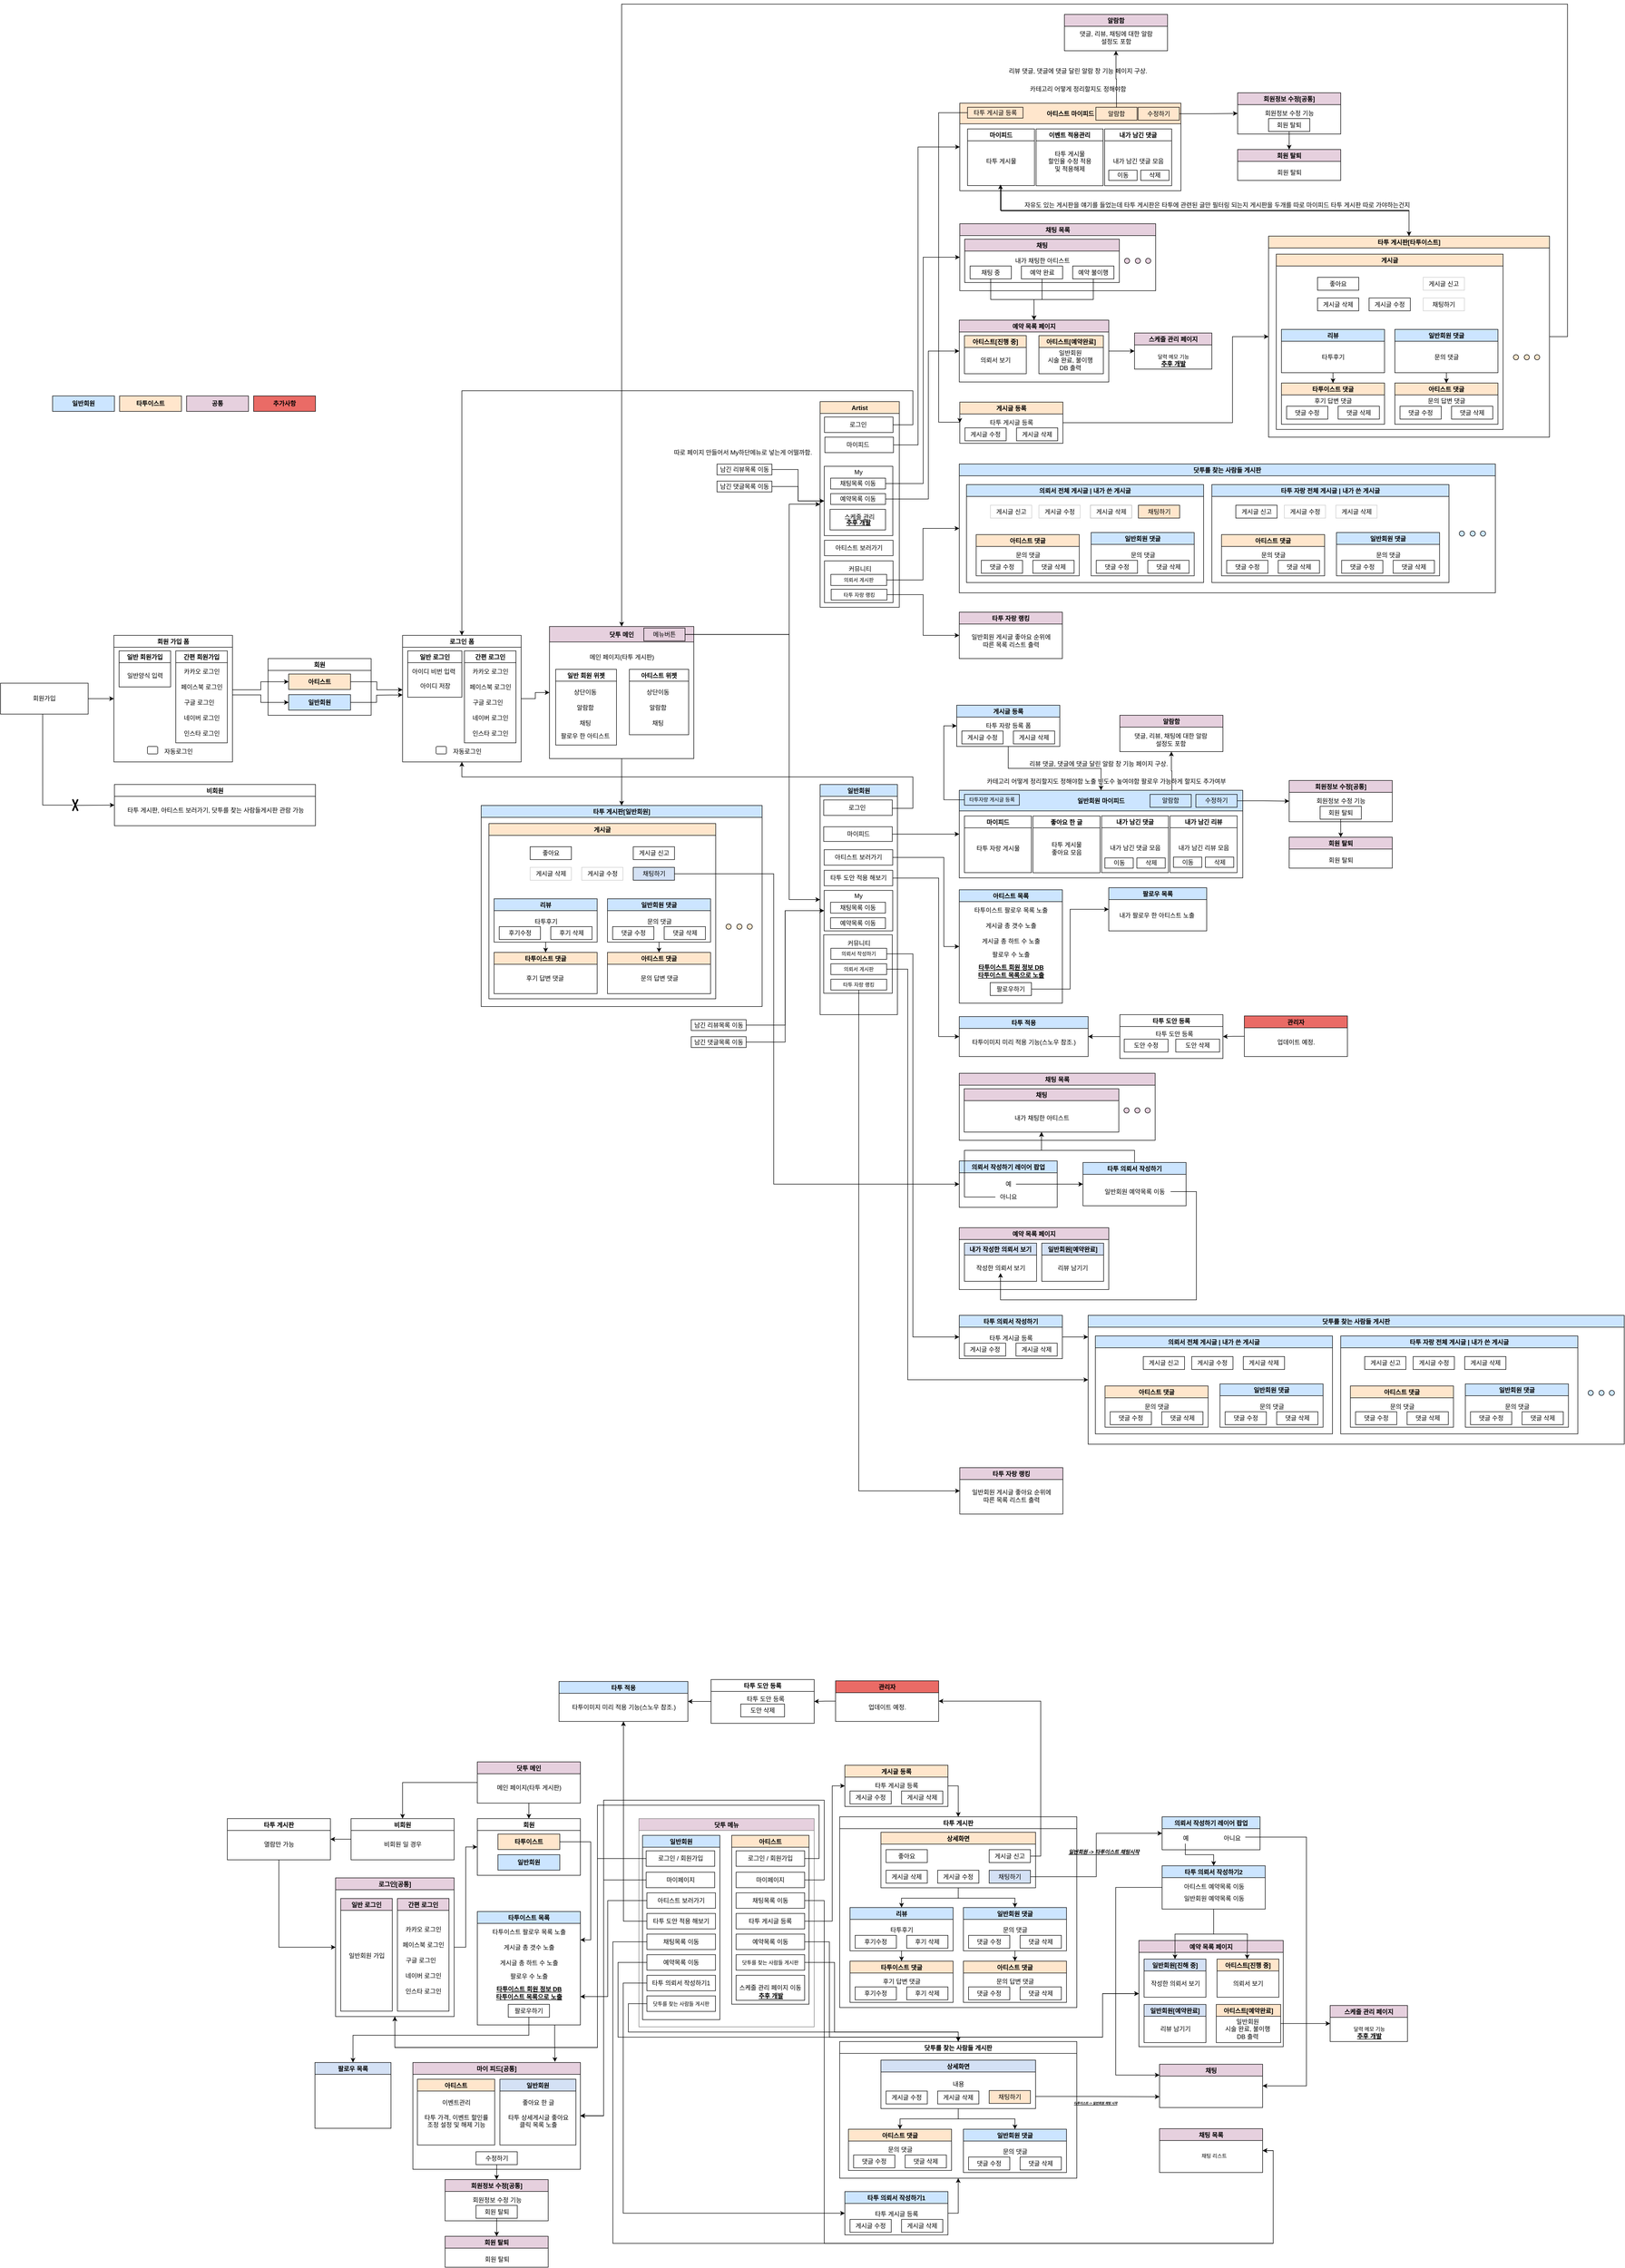 <mxfile version="17.4.0" type="github">
  <diagram id="C5RBs43oDa-KdzZeNtuy" name="Page-1">
    <mxGraphModel dx="2891" dy="1016" grid="1" gridSize="10" guides="1" tooltips="1" connect="1" arrows="1" fold="1" page="1" pageScale="1" pageWidth="827" pageHeight="1169" math="0" shadow="0">
      <root>
        <mxCell id="WIyWlLk6GJQsqaUBKTNV-0" />
        <mxCell id="WIyWlLk6GJQsqaUBKTNV-1" parent="WIyWlLk6GJQsqaUBKTNV-0" />
        <mxCell id="2ZtStFcdVy71de74ot4a-5" value="닷투 메뉴" style="swimlane;fillColor=#E6D0DE;strokeColor=#808080;" parent="WIyWlLk6GJQsqaUBKTNV-1" vertex="1">
          <mxGeometry x="468.5" y="3569.75" width="340" height="404" as="geometry" />
        </mxCell>
        <mxCell id="IakW_4gbxIKifZXvKVqo-45" value="일반회원" style="swimlane;strokeColor=#000000;fillColor=#CCE5FF;" parent="2ZtStFcdVy71de74ot4a-5" vertex="1">
          <mxGeometry x="7" y="32.5" width="150" height="357.5" as="geometry" />
        </mxCell>
        <mxCell id="IakW_4gbxIKifZXvKVqo-47" value="로그인 / 회원가입" style="rounded=0;whiteSpace=wrap;html=1;fillColor=none;" parent="IakW_4gbxIKifZXvKVqo-45" vertex="1">
          <mxGeometry x="7" y="30" width="133" height="30" as="geometry" />
        </mxCell>
        <mxCell id="IakW_4gbxIKifZXvKVqo-48" value="아티스트 보러가기" style="rounded=0;whiteSpace=wrap;html=1;fillColor=none;" parent="IakW_4gbxIKifZXvKVqo-45" vertex="1">
          <mxGeometry x="8.5" y="111.5" width="133" height="30" as="geometry" />
        </mxCell>
        <mxCell id="IakW_4gbxIKifZXvKVqo-52" value="타투 도안 적용 해보기" style="rounded=0;whiteSpace=wrap;html=1;fillColor=none;" parent="IakW_4gbxIKifZXvKVqo-45" vertex="1">
          <mxGeometry x="8.5" y="151.5" width="133" height="30" as="geometry" />
        </mxCell>
        <mxCell id="IakW_4gbxIKifZXvKVqo-54" value="채팅목록 이동" style="rounded=0;whiteSpace=wrap;html=1;fillColor=none;" parent="IakW_4gbxIKifZXvKVqo-45" vertex="1">
          <mxGeometry x="8.5" y="191.5" width="133" height="30" as="geometry" />
        </mxCell>
        <mxCell id="IakW_4gbxIKifZXvKVqo-56" value="예약목록 이동" style="rounded=0;whiteSpace=wrap;html=1;fillColor=none;" parent="IakW_4gbxIKifZXvKVqo-45" vertex="1">
          <mxGeometry x="8.5" y="231.5" width="133" height="30" as="geometry" />
        </mxCell>
        <mxCell id="IakW_4gbxIKifZXvKVqo-59" value="타투 의뢰서 작성하기1" style="rounded=0;whiteSpace=wrap;html=1;fillColor=none;" parent="IakW_4gbxIKifZXvKVqo-45" vertex="1">
          <mxGeometry x="8.5" y="271.5" width="133" height="30" as="geometry" />
        </mxCell>
        <mxCell id="IakW_4gbxIKifZXvKVqo-60" value="&lt;font style=&quot;font-size: 10px&quot;&gt;닷투를 찾는 사람들 게시판&lt;/font&gt;" style="rounded=0;whiteSpace=wrap;html=1;fillColor=none;" parent="IakW_4gbxIKifZXvKVqo-45" vertex="1">
          <mxGeometry x="8.5" y="311.5" width="133" height="30" as="geometry" />
        </mxCell>
        <mxCell id="PUYnlhwRUsX75vzHzpUB-2" value="마이페이지" style="rounded=0;whiteSpace=wrap;html=1;fillColor=none;" parent="IakW_4gbxIKifZXvKVqo-45" vertex="1">
          <mxGeometry x="7" y="71.5" width="133" height="30" as="geometry" />
        </mxCell>
        <mxCell id="IakW_4gbxIKifZXvKVqo-46" value="아티스트" style="swimlane;strokeColor=#000000;fillColor=#FFE6CC;startSize=23;" parent="2ZtStFcdVy71de74ot4a-5" vertex="1">
          <mxGeometry x="180" y="32.5" width="150" height="327.5" as="geometry" />
        </mxCell>
        <mxCell id="IakW_4gbxIKifZXvKVqo-49" value="로그인 / 회원가입" style="rounded=0;whiteSpace=wrap;html=1;fillColor=none;" parent="IakW_4gbxIKifZXvKVqo-46" vertex="1">
          <mxGeometry x="8.5" y="30" width="133" height="30" as="geometry" />
        </mxCell>
        <mxCell id="IakW_4gbxIKifZXvKVqo-55" value="채팅목록 이동" style="rounded=0;whiteSpace=wrap;html=1;fillColor=none;" parent="IakW_4gbxIKifZXvKVqo-46" vertex="1">
          <mxGeometry x="8.5" y="111.5" width="133" height="30" as="geometry" />
        </mxCell>
        <mxCell id="IakW_4gbxIKifZXvKVqo-57" value="예약목록 이동" style="rounded=0;whiteSpace=wrap;html=1;fillColor=none;" parent="IakW_4gbxIKifZXvKVqo-46" vertex="1">
          <mxGeometry x="8.5" y="191.5" width="133" height="30" as="geometry" />
        </mxCell>
        <mxCell id="IakW_4gbxIKifZXvKVqo-61" value="스케줄 관리 페이지 이동" style="rounded=0;whiteSpace=wrap;html=1;fillColor=none;" parent="IakW_4gbxIKifZXvKVqo-46" vertex="1">
          <mxGeometry x="8.5" y="271.5" width="133" height="48.5" as="geometry" />
        </mxCell>
        <mxCell id="IakW_4gbxIKifZXvKVqo-62" value="&lt;span style=&quot;font-size: 10px&quot;&gt;닷투를 찾는 사람들 게시판&lt;/span&gt;" style="rounded=0;whiteSpace=wrap;html=1;fillColor=none;" parent="IakW_4gbxIKifZXvKVqo-46" vertex="1">
          <mxGeometry x="8.5" y="231.5" width="133" height="30" as="geometry" />
        </mxCell>
        <mxCell id="IakW_4gbxIKifZXvKVqo-50" value="타투 게시글 등록" style="rounded=0;whiteSpace=wrap;html=1;fillColor=none;" parent="IakW_4gbxIKifZXvKVqo-46" vertex="1">
          <mxGeometry x="8.5" y="151.5" width="133" height="30" as="geometry" />
        </mxCell>
        <mxCell id="IakW_4gbxIKifZXvKVqo-51" value="마이페이지" style="rounded=0;whiteSpace=wrap;html=1;fillColor=none;" parent="IakW_4gbxIKifZXvKVqo-46" vertex="1">
          <mxGeometry x="8.5" y="71.5" width="133" height="30" as="geometry" />
        </mxCell>
        <mxCell id="T79Z9kzAT-yebSj_ej5c-19" value="&lt;b&gt;&lt;u&gt;추후 개발&lt;/u&gt;&lt;/b&gt;" style="text;html=1;align=center;verticalAlign=middle;resizable=0;points=[];autosize=1;strokeColor=none;fillColor=none;" parent="IakW_4gbxIKifZXvKVqo-46" vertex="1">
          <mxGeometry x="40" y="301.5" width="70" height="20" as="geometry" />
        </mxCell>
        <mxCell id="IakW_4gbxIKifZXvKVqo-79" style="edgeStyle=orthogonalEdgeStyle;rounded=0;orthogonalLoop=1;jettySize=auto;html=1;entryX=1;entryY=0.5;entryDx=0;entryDy=0;fontSize=10;" parent="WIyWlLk6GJQsqaUBKTNV-1" source="2ZtStFcdVy71de74ot4a-27" target="2ZtStFcdVy71de74ot4a-37" edge="1">
          <mxGeometry relative="1" as="geometry" />
        </mxCell>
        <mxCell id="2ZtStFcdVy71de74ot4a-27" value="비회원" style="swimlane;strokeColor=#000000;fillColor=none;" parent="WIyWlLk6GJQsqaUBKTNV-1" vertex="1">
          <mxGeometry x="-90" y="3569.75" width="200" height="80" as="geometry" />
        </mxCell>
        <mxCell id="2ZtStFcdVy71de74ot4a-29" value="비회원 일 경우" style="text;html=1;align=center;verticalAlign=middle;resizable=0;points=[];autosize=1;strokeColor=none;fillColor=none;" parent="2ZtStFcdVy71de74ot4a-27" vertex="1">
          <mxGeometry x="55" y="40" width="90" height="20" as="geometry" />
        </mxCell>
        <mxCell id="2ZtStFcdVy71de74ot4a-28" value="회원" style="swimlane;strokeColor=#000000;fillColor=none;" parent="WIyWlLk6GJQsqaUBKTNV-1" vertex="1">
          <mxGeometry x="155" y="3569.75" width="200" height="110" as="geometry" />
        </mxCell>
        <mxCell id="2ZtStFcdVy71de74ot4a-35" value="&lt;b&gt;타투이스트&lt;/b&gt;" style="rounded=0;whiteSpace=wrap;html=1;fillColor=#FFE6CC;" parent="2ZtStFcdVy71de74ot4a-28" vertex="1">
          <mxGeometry x="40" y="30" width="120" height="30" as="geometry" />
        </mxCell>
        <mxCell id="2ZtStFcdVy71de74ot4a-36" value="&lt;b&gt;일반회원&lt;/b&gt;" style="rounded=0;whiteSpace=wrap;html=1;fillColor=#CCE5FF;" parent="2ZtStFcdVy71de74ot4a-28" vertex="1">
          <mxGeometry x="40" y="70" width="120" height="30" as="geometry" />
        </mxCell>
        <mxCell id="2ZtStFcdVy71de74ot4a-37" value="타투 게시판" style="swimlane;strokeColor=#000000;fillColor=none;" parent="WIyWlLk6GJQsqaUBKTNV-1" vertex="1">
          <mxGeometry x="-330" y="3569.75" width="200" height="80" as="geometry" />
        </mxCell>
        <mxCell id="2ZtStFcdVy71de74ot4a-38" value="열람만 가능" style="text;html=1;align=center;verticalAlign=middle;resizable=0;points=[];autosize=1;strokeColor=none;fillColor=none;" parent="2ZtStFcdVy71de74ot4a-37" vertex="1">
          <mxGeometry x="60" y="40" width="80" height="20" as="geometry" />
        </mxCell>
        <mxCell id="IakW_4gbxIKifZXvKVqo-90" style="edgeStyle=orthogonalEdgeStyle;rounded=0;orthogonalLoop=1;jettySize=auto;html=1;entryX=0;entryY=0.5;entryDx=0;entryDy=0;fontSize=10;" parent="WIyWlLk6GJQsqaUBKTNV-1" source="2ZtStFcdVy71de74ot4a-39" target="2ZtStFcdVy71de74ot4a-28" edge="1">
          <mxGeometry relative="1" as="geometry" />
        </mxCell>
        <mxCell id="2ZtStFcdVy71de74ot4a-39" value="로그인[공통]" style="swimlane;strokeColor=#000000;fillColor=#E6D0DE;" parent="WIyWlLk6GJQsqaUBKTNV-1" vertex="1">
          <mxGeometry x="-120" y="3684.75" width="230" height="269" as="geometry" />
        </mxCell>
        <mxCell id="T79Z9kzAT-yebSj_ej5c-0" value="간편 로그인" style="swimlane;strokeColor=#000000;fillColor=#E6D0DE;" parent="2ZtStFcdVy71de74ot4a-39" vertex="1">
          <mxGeometry x="120" y="40" width="100" height="218.5" as="geometry" />
        </mxCell>
        <mxCell id="2ZtStFcdVy71de74ot4a-43" value="네이버 로그인" style="text;html=1;align=center;verticalAlign=middle;resizable=0;points=[];autosize=1;strokeColor=none;fillColor=none;" parent="T79Z9kzAT-yebSj_ej5c-0" vertex="1">
          <mxGeometry x="5" y="140" width="90" height="20" as="geometry" />
        </mxCell>
        <mxCell id="2ZtStFcdVy71de74ot4a-42" value="구글 로그인" style="text;html=1;align=center;verticalAlign=middle;resizable=0;points=[];autosize=1;strokeColor=none;fillColor=none;" parent="T79Z9kzAT-yebSj_ej5c-0" vertex="1">
          <mxGeometry x="5" y="110" width="80" height="20" as="geometry" />
        </mxCell>
        <mxCell id="2ZtStFcdVy71de74ot4a-41" value="페이스북 로그인" style="text;html=1;align=center;verticalAlign=middle;resizable=0;points=[];autosize=1;strokeColor=none;fillColor=none;" parent="T79Z9kzAT-yebSj_ej5c-0" vertex="1">
          <mxGeometry y="80" width="100" height="20" as="geometry" />
        </mxCell>
        <mxCell id="2ZtStFcdVy71de74ot4a-40" value="카카오 로그인" style="text;html=1;align=center;verticalAlign=middle;resizable=0;points=[];autosize=1;strokeColor=none;fillColor=none;" parent="T79Z9kzAT-yebSj_ej5c-0" vertex="1">
          <mxGeometry x="5" y="50" width="90" height="20" as="geometry" />
        </mxCell>
        <mxCell id="2ZtStFcdVy71de74ot4a-44" value="인스타 로그인" style="text;html=1;align=center;verticalAlign=middle;resizable=0;points=[];autosize=1;strokeColor=none;fillColor=none;" parent="T79Z9kzAT-yebSj_ej5c-0" vertex="1">
          <mxGeometry x="5" y="170" width="90" height="20" as="geometry" />
        </mxCell>
        <mxCell id="T79Z9kzAT-yebSj_ej5c-4" value="일반 로그인" style="swimlane;strokeColor=#000000;fillColor=#E6D0DE;" parent="2ZtStFcdVy71de74ot4a-39" vertex="1">
          <mxGeometry x="10" y="40" width="100" height="218.5" as="geometry" />
        </mxCell>
        <mxCell id="T79Z9kzAT-yebSj_ej5c-25" value="일반회원 가입" style="text;html=1;align=center;verticalAlign=middle;resizable=0;points=[];autosize=1;strokeColor=none;fillColor=none;" parent="T79Z9kzAT-yebSj_ej5c-4" vertex="1">
          <mxGeometry x="5" y="101.5" width="90" height="20" as="geometry" />
        </mxCell>
        <mxCell id="2ZtStFcdVy71de74ot4a-47" value="마이 피드[공통]" style="swimlane;strokeColor=#000000;fillColor=#E6D0DE;" parent="WIyWlLk6GJQsqaUBKTNV-1" vertex="1">
          <mxGeometry x="30" y="4042.88" width="325" height="207.12" as="geometry" />
        </mxCell>
        <mxCell id="T79Z9kzAT-yebSj_ej5c-20" value="아티스트" style="swimlane;strokeColor=#000000;fillColor=#FFE6CC;" parent="2ZtStFcdVy71de74ot4a-47" vertex="1">
          <mxGeometry x="8.75" y="32.37" width="150" height="127.63" as="geometry" />
        </mxCell>
        <mxCell id="T79Z9kzAT-yebSj_ej5c-23" value="이벤트관리&lt;br&gt;&lt;br&gt;타투 가격, 이벤트 할인률&lt;br&gt;조정 설정 및 해제 기능" style="text;html=1;align=center;verticalAlign=middle;resizable=0;points=[];autosize=1;strokeColor=none;fillColor=none;" parent="T79Z9kzAT-yebSj_ej5c-20" vertex="1">
          <mxGeometry y="37" width="150" height="60" as="geometry" />
        </mxCell>
        <mxCell id="T79Z9kzAT-yebSj_ej5c-22" value="일반회원" style="swimlane;strokeColor=#000000;fillColor=#D4E1F5;" parent="2ZtStFcdVy71de74ot4a-47" vertex="1">
          <mxGeometry x="168.75" y="32.37" width="147.5" height="127.63" as="geometry" />
        </mxCell>
        <mxCell id="T79Z9kzAT-yebSj_ej5c-24" value="좋아요 한 글&lt;br&gt;&lt;br&gt;타투 상세게시글 좋아요&lt;br&gt;클릭 목록 노출" style="text;html=1;align=center;verticalAlign=middle;resizable=0;points=[];autosize=1;strokeColor=none;fillColor=none;" parent="T79Z9kzAT-yebSj_ej5c-22" vertex="1">
          <mxGeometry x="3.75" y="37" width="140" height="60" as="geometry" />
        </mxCell>
        <mxCell id="T79Z9kzAT-yebSj_ej5c-49" value="수정하기" style="rounded=0;whiteSpace=wrap;html=1;fillColor=none;" parent="2ZtStFcdVy71de74ot4a-47" vertex="1">
          <mxGeometry x="122.5" y="173.12" width="80" height="25" as="geometry" />
        </mxCell>
        <mxCell id="2ZtStFcdVy71de74ot4a-49" value="회원정보 수정[공통]" style="swimlane;strokeColor=#000000;fillColor=#E6D0DE;" parent="WIyWlLk6GJQsqaUBKTNV-1" vertex="1">
          <mxGeometry x="92.5" y="4270" width="200" height="80" as="geometry" />
        </mxCell>
        <mxCell id="2ZtStFcdVy71de74ot4a-51" value="회원정보 수정 기능" style="text;html=1;align=center;verticalAlign=middle;resizable=0;points=[];autosize=1;strokeColor=none;fillColor=none;" parent="2ZtStFcdVy71de74ot4a-49" vertex="1">
          <mxGeometry x="40" y="30" width="120" height="20" as="geometry" />
        </mxCell>
        <mxCell id="T79Z9kzAT-yebSj_ej5c-51" value="회원 탈퇴" style="rounded=0;whiteSpace=wrap;html=1;fillColor=none;" parent="2ZtStFcdVy71de74ot4a-49" vertex="1">
          <mxGeometry x="60" y="50" width="80" height="25" as="geometry" />
        </mxCell>
        <mxCell id="2ZtStFcdVy71de74ot4a-56" value="타투 게시판" style="swimlane;strokeColor=#000000;fillColor=none;" parent="WIyWlLk6GJQsqaUBKTNV-1" vertex="1">
          <mxGeometry x="858" y="3566.25" width="460" height="370" as="geometry" />
        </mxCell>
        <mxCell id="2ZtStFcdVy71de74ot4a-99" style="edgeStyle=orthogonalEdgeStyle;rounded=0;orthogonalLoop=1;jettySize=auto;html=1;exitX=0.5;exitY=1;exitDx=0;exitDy=0;entryX=0.5;entryY=0;entryDx=0;entryDy=0;" parent="2ZtStFcdVy71de74ot4a-56" source="2ZtStFcdVy71de74ot4a-65" target="2ZtStFcdVy71de74ot4a-71" edge="1">
          <mxGeometry relative="1" as="geometry" />
        </mxCell>
        <mxCell id="2ZtStFcdVy71de74ot4a-100" style="edgeStyle=orthogonalEdgeStyle;rounded=0;orthogonalLoop=1;jettySize=auto;html=1;exitX=0.5;exitY=1;exitDx=0;exitDy=0;entryX=0.5;entryY=0;entryDx=0;entryDy=0;" parent="2ZtStFcdVy71de74ot4a-56" source="2ZtStFcdVy71de74ot4a-65" target="2ZtStFcdVy71de74ot4a-73" edge="1">
          <mxGeometry relative="1" as="geometry" />
        </mxCell>
        <mxCell id="2ZtStFcdVy71de74ot4a-65" value="상세화면" style="swimlane;strokeColor=#000000;fillColor=#FFE6CC;" parent="2ZtStFcdVy71de74ot4a-56" vertex="1">
          <mxGeometry x="80" y="30" width="300" height="107.75" as="geometry" />
        </mxCell>
        <mxCell id="0cm6v_oAF4pO0CeNivAO-37" value="채팅하기" style="rounded=0;whiteSpace=wrap;html=1;fillColor=#D4E1F5;" parent="2ZtStFcdVy71de74ot4a-65" vertex="1">
          <mxGeometry x="210" y="73.75" width="80" height="25" as="geometry" />
        </mxCell>
        <mxCell id="0cm6v_oAF4pO0CeNivAO-38" value="게시글 수정" style="rounded=0;whiteSpace=wrap;html=1;fillColor=none;" parent="2ZtStFcdVy71de74ot4a-65" vertex="1">
          <mxGeometry x="110" y="73.75" width="80" height="25" as="geometry" />
        </mxCell>
        <mxCell id="IakW_4gbxIKifZXvKVqo-0" value="게시글 삭제" style="rounded=0;whiteSpace=wrap;html=1;fillColor=none;" parent="2ZtStFcdVy71de74ot4a-65" vertex="1">
          <mxGeometry x="10" y="73.75" width="80" height="25" as="geometry" />
        </mxCell>
        <mxCell id="T79Z9kzAT-yebSj_ej5c-31" value="좋아요" style="rounded=0;whiteSpace=wrap;html=1;fillColor=none;" parent="2ZtStFcdVy71de74ot4a-65" vertex="1">
          <mxGeometry x="10" y="33.75" width="80" height="25" as="geometry" />
        </mxCell>
        <mxCell id="T79Z9kzAT-yebSj_ej5c-37" value="게시글 신고" style="rounded=0;whiteSpace=wrap;html=1;fillColor=none;" parent="2ZtStFcdVy71de74ot4a-65" vertex="1">
          <mxGeometry x="210" y="33.75" width="80" height="25" as="geometry" />
        </mxCell>
        <mxCell id="T79Z9kzAT-yebSj_ej5c-54" style="edgeStyle=orthogonalEdgeStyle;rounded=0;orthogonalLoop=1;jettySize=auto;html=1;entryX=0.5;entryY=0;entryDx=0;entryDy=0;" parent="2ZtStFcdVy71de74ot4a-56" source="2ZtStFcdVy71de74ot4a-73" target="2ZtStFcdVy71de74ot4a-75" edge="1">
          <mxGeometry relative="1" as="geometry" />
        </mxCell>
        <mxCell id="2ZtStFcdVy71de74ot4a-73" value="일반회원 댓글" style="swimlane;strokeColor=#000000;fillColor=#CCE5FF;startSize=23;" parent="2ZtStFcdVy71de74ot4a-56" vertex="1">
          <mxGeometry x="240" y="176" width="200" height="84" as="geometry" />
        </mxCell>
        <mxCell id="2ZtStFcdVy71de74ot4a-74" value="문의 댓글" style="text;html=1;align=center;verticalAlign=middle;resizable=0;points=[];autosize=1;strokeColor=none;fillColor=none;" parent="2ZtStFcdVy71de74ot4a-73" vertex="1">
          <mxGeometry x="65" y="34" width="70" height="20" as="geometry" />
        </mxCell>
        <mxCell id="0cm6v_oAF4pO0CeNivAO-33" value="댓글 수정" style="rounded=0;whiteSpace=wrap;html=1;fillColor=none;" parent="2ZtStFcdVy71de74ot4a-73" vertex="1">
          <mxGeometry x="10" y="54" width="80" height="25" as="geometry" />
        </mxCell>
        <mxCell id="0cm6v_oAF4pO0CeNivAO-34" value="댓글 삭제" style="rounded=0;whiteSpace=wrap;html=1;fillColor=none;" parent="2ZtStFcdVy71de74ot4a-73" vertex="1">
          <mxGeometry x="110" y="54" width="80" height="25" as="geometry" />
        </mxCell>
        <mxCell id="T79Z9kzAT-yebSj_ej5c-53" style="edgeStyle=orthogonalEdgeStyle;rounded=0;orthogonalLoop=1;jettySize=auto;html=1;entryX=0.5;entryY=0;entryDx=0;entryDy=0;" parent="2ZtStFcdVy71de74ot4a-56" source="2ZtStFcdVy71de74ot4a-71" target="2ZtStFcdVy71de74ot4a-77" edge="1">
          <mxGeometry relative="1" as="geometry" />
        </mxCell>
        <mxCell id="2ZtStFcdVy71de74ot4a-71" value="리뷰" style="swimlane;strokeColor=#000000;fillColor=#CCE5FF;" parent="2ZtStFcdVy71de74ot4a-56" vertex="1">
          <mxGeometry x="20" y="176" width="200" height="84" as="geometry" />
        </mxCell>
        <mxCell id="2ZtStFcdVy71de74ot4a-72" value="타투후기" style="text;html=1;align=center;verticalAlign=middle;resizable=0;points=[];autosize=1;strokeColor=none;fillColor=none;" parent="2ZtStFcdVy71de74ot4a-71" vertex="1">
          <mxGeometry x="70" y="34" width="60" height="20" as="geometry" />
        </mxCell>
        <mxCell id="0cm6v_oAF4pO0CeNivAO-29" value="후기수정" style="rounded=0;whiteSpace=wrap;html=1;fillColor=none;" parent="2ZtStFcdVy71de74ot4a-71" vertex="1">
          <mxGeometry x="10" y="54" width="80" height="25" as="geometry" />
        </mxCell>
        <mxCell id="0cm6v_oAF4pO0CeNivAO-30" value="후기 삭제" style="rounded=0;whiteSpace=wrap;html=1;fillColor=none;" parent="2ZtStFcdVy71de74ot4a-71" vertex="1">
          <mxGeometry x="110" y="54" width="80" height="25" as="geometry" />
        </mxCell>
        <mxCell id="2ZtStFcdVy71de74ot4a-77" value="타투이스트 댓글" style="swimlane;strokeColor=#000000;fillColor=#FFE6CC;startSize=23;" parent="2ZtStFcdVy71de74ot4a-56" vertex="1">
          <mxGeometry x="20" y="280" width="200" height="80" as="geometry" />
        </mxCell>
        <mxCell id="2ZtStFcdVy71de74ot4a-78" value="후기 답변 댓글" style="text;html=1;align=center;verticalAlign=middle;resizable=0;points=[];autosize=1;strokeColor=none;fillColor=none;" parent="2ZtStFcdVy71de74ot4a-77" vertex="1">
          <mxGeometry x="55" y="30" width="90" height="20" as="geometry" />
        </mxCell>
        <mxCell id="0cm6v_oAF4pO0CeNivAO-31" value="후기수정" style="rounded=0;whiteSpace=wrap;html=1;fillColor=none;" parent="2ZtStFcdVy71de74ot4a-77" vertex="1">
          <mxGeometry x="10" y="50" width="80" height="25" as="geometry" />
        </mxCell>
        <mxCell id="0cm6v_oAF4pO0CeNivAO-32" value="후기 삭제" style="rounded=0;whiteSpace=wrap;html=1;fillColor=none;" parent="2ZtStFcdVy71de74ot4a-77" vertex="1">
          <mxGeometry x="110" y="50" width="80" height="25" as="geometry" />
        </mxCell>
        <mxCell id="2ZtStFcdVy71de74ot4a-75" value="아티스트 댓글" style="swimlane;strokeColor=#000000;fillColor=#FFE6CC;startSize=23;" parent="2ZtStFcdVy71de74ot4a-56" vertex="1">
          <mxGeometry x="240" y="280" width="200" height="80" as="geometry" />
        </mxCell>
        <mxCell id="2ZtStFcdVy71de74ot4a-76" value="문의 답변 댓글" style="text;html=1;align=center;verticalAlign=middle;resizable=0;points=[];autosize=1;strokeColor=none;fillColor=none;" parent="2ZtStFcdVy71de74ot4a-75" vertex="1">
          <mxGeometry x="55" y="30" width="90" height="20" as="geometry" />
        </mxCell>
        <mxCell id="0cm6v_oAF4pO0CeNivAO-35" value="댓글 수정" style="rounded=0;whiteSpace=wrap;html=1;fillColor=none;" parent="2ZtStFcdVy71de74ot4a-75" vertex="1">
          <mxGeometry x="10" y="50" width="80" height="25" as="geometry" />
        </mxCell>
        <mxCell id="0cm6v_oAF4pO0CeNivAO-36" value="댓글 삭제" style="rounded=0;whiteSpace=wrap;html=1;fillColor=none;" parent="2ZtStFcdVy71de74ot4a-75" vertex="1">
          <mxGeometry x="110" y="50" width="80" height="25" as="geometry" />
        </mxCell>
        <mxCell id="2ZtStFcdVy71de74ot4a-58" value="타투 적용" style="swimlane;strokeColor=#000000;fillColor=#CCE5FF;" parent="WIyWlLk6GJQsqaUBKTNV-1" vertex="1">
          <mxGeometry x="313.5" y="3303.75" width="250" height="77.5" as="geometry" />
        </mxCell>
        <mxCell id="2ZtStFcdVy71de74ot4a-59" value="타투이미지 미리 적용 기능(스노우 참조.)" style="text;html=1;align=center;verticalAlign=middle;resizable=0;points=[];autosize=1;strokeColor=none;fillColor=none;" parent="2ZtStFcdVy71de74ot4a-58" vertex="1">
          <mxGeometry x="10" y="40" width="230" height="20" as="geometry" />
        </mxCell>
        <mxCell id="T79Z9kzAT-yebSj_ej5c-47" style="edgeStyle=orthogonalEdgeStyle;rounded=0;orthogonalLoop=1;jettySize=auto;html=1;exitX=0.75;exitY=1;exitDx=0;exitDy=0;entryX=0.848;entryY=-0.006;entryDx=0;entryDy=0;entryPerimeter=0;" parent="WIyWlLk6GJQsqaUBKTNV-1" source="2ZtStFcdVy71de74ot4a-60" target="2ZtStFcdVy71de74ot4a-47" edge="1">
          <mxGeometry relative="1" as="geometry" />
        </mxCell>
        <mxCell id="2ZtStFcdVy71de74ot4a-60" value="타투이스트 목록" style="swimlane;strokeColor=#000000;fillColor=#CCE5FF;" parent="WIyWlLk6GJQsqaUBKTNV-1" vertex="1">
          <mxGeometry x="155" y="3750" width="200" height="220" as="geometry" />
        </mxCell>
        <mxCell id="2ZtStFcdVy71de74ot4a-63" value="게시글 총 하트 수 노출" style="text;html=1;align=center;verticalAlign=middle;resizable=0;points=[];autosize=1;strokeColor=none;fillColor=none;" parent="2ZtStFcdVy71de74ot4a-60" vertex="1">
          <mxGeometry x="30" y="90" width="140" height="20" as="geometry" />
        </mxCell>
        <mxCell id="2ZtStFcdVy71de74ot4a-64" value="팔로우 수 노출" style="text;html=1;align=center;verticalAlign=middle;resizable=0;points=[];autosize=1;strokeColor=none;fillColor=none;" parent="2ZtStFcdVy71de74ot4a-60" vertex="1">
          <mxGeometry x="55" y="116" width="90" height="20" as="geometry" />
        </mxCell>
        <mxCell id="2ZtStFcdVy71de74ot4a-61" value="타투이스트 팔로우 목록 노출" style="text;html=1;align=center;verticalAlign=middle;resizable=0;points=[];autosize=1;strokeColor=none;fillColor=none;" parent="2ZtStFcdVy71de74ot4a-60" vertex="1">
          <mxGeometry x="15" y="30" width="170" height="20" as="geometry" />
        </mxCell>
        <mxCell id="2ZtStFcdVy71de74ot4a-62" value="게시글 총 갯수 노출" style="text;html=1;align=center;verticalAlign=middle;resizable=0;points=[];autosize=1;strokeColor=none;fillColor=none;" parent="2ZtStFcdVy71de74ot4a-60" vertex="1">
          <mxGeometry x="40" y="60" width="120" height="20" as="geometry" />
        </mxCell>
        <mxCell id="0cm6v_oAF4pO0CeNivAO-9" value="&lt;b&gt;&lt;u&gt;타투이스트 회원 정보 DB&lt;br&gt;타투이스트 목록으로 노출&lt;/u&gt;&lt;/b&gt;" style="text;html=1;align=center;verticalAlign=middle;resizable=0;points=[];autosize=1;strokeColor=none;fillColor=none;" parent="2ZtStFcdVy71de74ot4a-60" vertex="1">
          <mxGeometry x="25" y="143" width="150" height="30" as="geometry" />
        </mxCell>
        <mxCell id="T79Z9kzAT-yebSj_ej5c-40" value="팔로우하기" style="rounded=0;whiteSpace=wrap;html=1;fillColor=none;" parent="2ZtStFcdVy71de74ot4a-60" vertex="1">
          <mxGeometry x="60" y="180" width="80" height="25" as="geometry" />
        </mxCell>
        <mxCell id="XyIPKPF-0_gb_qLbjZRJ-2" style="edgeStyle=orthogonalEdgeStyle;rounded=0;orthogonalLoop=1;jettySize=auto;html=1;entryX=0.5;entryY=0;entryDx=0;entryDy=0;exitX=1;exitY=0.5;exitDx=0;exitDy=0;" parent="WIyWlLk6GJQsqaUBKTNV-1" source="2ZtStFcdVy71de74ot4a-80" target="2ZtStFcdVy71de74ot4a-56" edge="1">
          <mxGeometry relative="1" as="geometry" />
        </mxCell>
        <mxCell id="2ZtStFcdVy71de74ot4a-80" value="게시글 등록" style="swimlane;strokeColor=#000000;fillColor=#FFE6CC;" parent="WIyWlLk6GJQsqaUBKTNV-1" vertex="1">
          <mxGeometry x="868" y="3466.25" width="200" height="80" as="geometry" />
        </mxCell>
        <mxCell id="2ZtStFcdVy71de74ot4a-81" value="타투 게시글 등록" style="text;html=1;align=center;verticalAlign=middle;resizable=0;points=[];autosize=1;strokeColor=none;fillColor=none;" parent="2ZtStFcdVy71de74ot4a-80" vertex="1">
          <mxGeometry x="45" y="30" width="110" height="20" as="geometry" />
        </mxCell>
        <mxCell id="0cm6v_oAF4pO0CeNivAO-27" value="게시글 수정" style="rounded=0;whiteSpace=wrap;html=1;fillColor=none;" parent="2ZtStFcdVy71de74ot4a-80" vertex="1">
          <mxGeometry x="10" y="50" width="80" height="25" as="geometry" />
        </mxCell>
        <mxCell id="0cm6v_oAF4pO0CeNivAO-28" value="게시글 삭제" style="rounded=0;whiteSpace=wrap;html=1;fillColor=none;" parent="2ZtStFcdVy71de74ot4a-80" vertex="1">
          <mxGeometry x="110" y="50" width="80" height="25" as="geometry" />
        </mxCell>
        <mxCell id="PUYnlhwRUsX75vzHzpUB-18" style="edgeStyle=orthogonalEdgeStyle;rounded=0;orthogonalLoop=1;jettySize=auto;html=1;exitX=0;exitY=0.5;exitDx=0;exitDy=0;entryX=1;entryY=0.5;entryDx=0;entryDy=0;" parent="WIyWlLk6GJQsqaUBKTNV-1" source="2ZtStFcdVy71de74ot4a-82" target="2ZtStFcdVy71de74ot4a-58" edge="1">
          <mxGeometry relative="1" as="geometry">
            <mxPoint x="573.5" y="3346.75" as="targetPoint" />
          </mxGeometry>
        </mxCell>
        <mxCell id="2ZtStFcdVy71de74ot4a-82" value="타투 도안 등록" style="swimlane;strokeColor=#000000;fillColor=none;" parent="WIyWlLk6GJQsqaUBKTNV-1" vertex="1">
          <mxGeometry x="608.5" y="3300" width="200" height="85" as="geometry" />
        </mxCell>
        <mxCell id="2ZtStFcdVy71de74ot4a-83" value="타투 도안 등록" style="text;html=1;align=center;verticalAlign=middle;resizable=0;points=[];autosize=1;strokeColor=none;fillColor=none;" parent="2ZtStFcdVy71de74ot4a-82" vertex="1">
          <mxGeometry x="60" y="27.5" width="90" height="20" as="geometry" />
        </mxCell>
        <mxCell id="0cm6v_oAF4pO0CeNivAO-26" value="도안 삭제" style="rounded=0;whiteSpace=wrap;html=1;fillColor=none;" parent="2ZtStFcdVy71de74ot4a-82" vertex="1">
          <mxGeometry x="57.5" y="47.5" width="85" height="25" as="geometry" />
        </mxCell>
        <mxCell id="0cm6v_oAF4pO0CeNivAO-11" value="&lt;b&gt;일반회원&lt;/b&gt;" style="rounded=0;whiteSpace=wrap;html=1;fillColor=#CCE5FF;" parent="WIyWlLk6GJQsqaUBKTNV-1" vertex="1">
          <mxGeometry x="-669" y="810" width="120" height="30" as="geometry" />
        </mxCell>
        <mxCell id="0cm6v_oAF4pO0CeNivAO-23" value="&lt;b&gt;타투이스트&lt;/b&gt;" style="rounded=0;whiteSpace=wrap;html=1;fillColor=#FFE6CC;" parent="WIyWlLk6GJQsqaUBKTNV-1" vertex="1">
          <mxGeometry x="-539" y="810" width="120" height="30" as="geometry" />
        </mxCell>
        <mxCell id="0cm6v_oAF4pO0CeNivAO-24" value="&lt;b&gt;공통&lt;/b&gt;" style="rounded=0;whiteSpace=wrap;html=1;fillColor=#E6D0DE;" parent="WIyWlLk6GJQsqaUBKTNV-1" vertex="1">
          <mxGeometry x="-409" y="810" width="120" height="30" as="geometry" />
        </mxCell>
        <mxCell id="0cm6v_oAF4pO0CeNivAO-40" value="회원 탈퇴" style="swimlane;fillColor=#E6D0DE;" parent="WIyWlLk6GJQsqaUBKTNV-1" vertex="1">
          <mxGeometry x="92.5" y="4380" width="200" height="60" as="geometry" />
        </mxCell>
        <mxCell id="0cm6v_oAF4pO0CeNivAO-41" value="회원 탈퇴" style="text;html=1;align=center;verticalAlign=middle;resizable=0;points=[];autosize=1;strokeColor=none;fillColor=none;" parent="0cm6v_oAF4pO0CeNivAO-40" vertex="1">
          <mxGeometry x="65" y="35" width="70" height="20" as="geometry" />
        </mxCell>
        <mxCell id="0cm6v_oAF4pO0CeNivAO-48" value="&lt;b&gt;추가사항&lt;/b&gt;" style="rounded=0;whiteSpace=wrap;html=1;fillColor=#EA6B66;" parent="WIyWlLk6GJQsqaUBKTNV-1" vertex="1">
          <mxGeometry x="-279" y="810" width="120" height="30" as="geometry" />
        </mxCell>
        <mxCell id="IakW_4gbxIKifZXvKVqo-1" value="닷투를 찾는 사람들 게시판" style="swimlane;strokeColor=#000000;fillColor=none;" parent="WIyWlLk6GJQsqaUBKTNV-1" vertex="1">
          <mxGeometry x="858" y="4002.25" width="460" height="265" as="geometry" />
        </mxCell>
        <mxCell id="IakW_4gbxIKifZXvKVqo-2" style="edgeStyle=orthogonalEdgeStyle;rounded=0;orthogonalLoop=1;jettySize=auto;html=1;exitX=0.5;exitY=1;exitDx=0;exitDy=0;entryX=0.5;entryY=0;entryDx=0;entryDy=0;" parent="IakW_4gbxIKifZXvKVqo-1" source="IakW_4gbxIKifZXvKVqo-4" target="IakW_4gbxIKifZXvKVqo-18" edge="1">
          <mxGeometry relative="1" as="geometry">
            <mxPoint x="120" y="170" as="targetPoint" />
          </mxGeometry>
        </mxCell>
        <mxCell id="IakW_4gbxIKifZXvKVqo-3" style="edgeStyle=orthogonalEdgeStyle;rounded=0;orthogonalLoop=1;jettySize=auto;html=1;exitX=0.5;exitY=1;exitDx=0;exitDy=0;entryX=0.5;entryY=0;entryDx=0;entryDy=0;" parent="IakW_4gbxIKifZXvKVqo-1" source="IakW_4gbxIKifZXvKVqo-4" target="IakW_4gbxIKifZXvKVqo-9" edge="1">
          <mxGeometry relative="1" as="geometry" />
        </mxCell>
        <mxCell id="IakW_4gbxIKifZXvKVqo-4" value="상세화면" style="swimlane;strokeColor=#000000;fillColor=#D4E1F5;" parent="IakW_4gbxIKifZXvKVqo-1" vertex="1">
          <mxGeometry x="80" y="36" width="300" height="94" as="geometry" />
        </mxCell>
        <mxCell id="IakW_4gbxIKifZXvKVqo-5" value="내용" style="text;html=1;align=center;verticalAlign=middle;resizable=0;points=[];autosize=1;strokeColor=none;fillColor=none;" parent="IakW_4gbxIKifZXvKVqo-4" vertex="1">
          <mxGeometry x="130" y="37" width="40" height="20" as="geometry" />
        </mxCell>
        <mxCell id="IakW_4gbxIKifZXvKVqo-6" value="게시글 수정" style="rounded=0;whiteSpace=wrap;html=1;fillColor=none;" parent="IakW_4gbxIKifZXvKVqo-4" vertex="1">
          <mxGeometry x="10" y="60" width="80" height="25" as="geometry" />
        </mxCell>
        <mxCell id="IakW_4gbxIKifZXvKVqo-7" value="게시글 삭제" style="rounded=0;whiteSpace=wrap;html=1;fillColor=none;" parent="IakW_4gbxIKifZXvKVqo-4" vertex="1">
          <mxGeometry x="110" y="60" width="80" height="25" as="geometry" />
        </mxCell>
        <mxCell id="IakW_4gbxIKifZXvKVqo-8" value="채팅하기" style="rounded=0;whiteSpace=wrap;html=1;fillColor=#FFE6CC;" parent="IakW_4gbxIKifZXvKVqo-4" vertex="1">
          <mxGeometry x="210" y="59" width="80" height="25" as="geometry" />
        </mxCell>
        <mxCell id="IakW_4gbxIKifZXvKVqo-9" value="일반회원 댓글" style="swimlane;strokeColor=#000000;fillColor=#CCE5FF;startSize=23;" parent="IakW_4gbxIKifZXvKVqo-1" vertex="1">
          <mxGeometry x="240" y="170" width="200" height="84" as="geometry" />
        </mxCell>
        <mxCell id="IakW_4gbxIKifZXvKVqo-10" value="문의 댓글" style="text;html=1;align=center;verticalAlign=middle;resizable=0;points=[];autosize=1;strokeColor=none;fillColor=none;" parent="IakW_4gbxIKifZXvKVqo-9" vertex="1">
          <mxGeometry x="65" y="34" width="70" height="20" as="geometry" />
        </mxCell>
        <mxCell id="IakW_4gbxIKifZXvKVqo-11" value="댓글 수정" style="rounded=0;whiteSpace=wrap;html=1;fillColor=none;" parent="IakW_4gbxIKifZXvKVqo-9" vertex="1">
          <mxGeometry x="10" y="54" width="80" height="25" as="geometry" />
        </mxCell>
        <mxCell id="IakW_4gbxIKifZXvKVqo-12" value="댓글 삭제" style="rounded=0;whiteSpace=wrap;html=1;fillColor=none;" parent="IakW_4gbxIKifZXvKVqo-9" vertex="1">
          <mxGeometry x="110" y="54" width="80" height="25" as="geometry" />
        </mxCell>
        <mxCell id="IakW_4gbxIKifZXvKVqo-18" value="아티스트 댓글" style="swimlane;strokeColor=#000000;fillColor=#FFE6CC;startSize=23;" parent="IakW_4gbxIKifZXvKVqo-1" vertex="1">
          <mxGeometry x="17" y="170" width="200" height="80" as="geometry" />
        </mxCell>
        <mxCell id="IakW_4gbxIKifZXvKVqo-19" value="문의 댓글" style="text;html=1;align=center;verticalAlign=middle;resizable=0;points=[];autosize=1;strokeColor=none;fillColor=none;" parent="IakW_4gbxIKifZXvKVqo-18" vertex="1">
          <mxGeometry x="65" y="30" width="70" height="20" as="geometry" />
        </mxCell>
        <mxCell id="IakW_4gbxIKifZXvKVqo-20" value="댓글 수정" style="rounded=0;whiteSpace=wrap;html=1;fillColor=none;" parent="IakW_4gbxIKifZXvKVqo-18" vertex="1">
          <mxGeometry x="10" y="50" width="80" height="25" as="geometry" />
        </mxCell>
        <mxCell id="IakW_4gbxIKifZXvKVqo-21" value="댓글 삭제" style="rounded=0;whiteSpace=wrap;html=1;fillColor=none;" parent="IakW_4gbxIKifZXvKVqo-18" vertex="1">
          <mxGeometry x="110" y="50" width="80" height="25" as="geometry" />
        </mxCell>
        <mxCell id="PUYnlhwRUsX75vzHzpUB-28" style="edgeStyle=orthogonalEdgeStyle;rounded=0;orthogonalLoop=1;jettySize=auto;html=1;exitX=1;exitY=0.5;exitDx=0;exitDy=0;entryX=0.5;entryY=1;entryDx=0;entryDy=0;" parent="WIyWlLk6GJQsqaUBKTNV-1" source="IakW_4gbxIKifZXvKVqo-28" target="IakW_4gbxIKifZXvKVqo-1" edge="1">
          <mxGeometry relative="1" as="geometry" />
        </mxCell>
        <mxCell id="IakW_4gbxIKifZXvKVqo-28" value="타투 의뢰서 작성하기1" style="swimlane;strokeColor=#000000;fillColor=#CCE5FF;startSize=23;" parent="WIyWlLk6GJQsqaUBKTNV-1" vertex="1">
          <mxGeometry x="868" y="4293.25" width="200" height="84" as="geometry" />
        </mxCell>
        <mxCell id="IakW_4gbxIKifZXvKVqo-29" value="타투 게시글 등록" style="text;html=1;align=center;verticalAlign=middle;resizable=0;points=[];autosize=1;strokeColor=none;fillColor=none;" parent="IakW_4gbxIKifZXvKVqo-28" vertex="1">
          <mxGeometry x="45" y="34" width="110" height="20" as="geometry" />
        </mxCell>
        <mxCell id="IakW_4gbxIKifZXvKVqo-30" value="게시글 수정" style="rounded=0;whiteSpace=wrap;html=1;fillColor=none;" parent="IakW_4gbxIKifZXvKVqo-28" vertex="1">
          <mxGeometry x="10" y="54" width="80" height="25" as="geometry" />
        </mxCell>
        <mxCell id="IakW_4gbxIKifZXvKVqo-31" value="게시글 삭제" style="rounded=0;whiteSpace=wrap;html=1;fillColor=none;" parent="IakW_4gbxIKifZXvKVqo-28" vertex="1">
          <mxGeometry x="110" y="54" width="80" height="25" as="geometry" />
        </mxCell>
        <mxCell id="IakW_4gbxIKifZXvKVqo-32" value="채팅" style="swimlane;strokeColor=#000000;fillColor=#E6D0DE;" parent="WIyWlLk6GJQsqaUBKTNV-1" vertex="1">
          <mxGeometry x="1478.5" y="4046.25" width="200" height="84" as="geometry" />
        </mxCell>
        <mxCell id="IakW_4gbxIKifZXvKVqo-36" value="예약 목록 페이지" style="swimlane;strokeColor=#000000;fillColor=#E6D0DE;" parent="WIyWlLk6GJQsqaUBKTNV-1" vertex="1">
          <mxGeometry x="1438.5" y="3806.25" width="280" height="206" as="geometry" />
        </mxCell>
        <mxCell id="PUYnlhwRUsX75vzHzpUB-47" value="일반회원[진해 중]" style="swimlane;fillColor=#D4E1F5;" parent="IakW_4gbxIKifZXvKVqo-36" vertex="1">
          <mxGeometry x="10" y="36" width="120" height="74" as="geometry" />
        </mxCell>
        <mxCell id="PUYnlhwRUsX75vzHzpUB-51" value="작성한 의뢰서 보기" style="text;html=1;align=center;verticalAlign=middle;resizable=0;points=[];autosize=1;strokeColor=none;fillColor=none;" parent="PUYnlhwRUsX75vzHzpUB-47" vertex="1">
          <mxGeometry y="38" width="120" height="20" as="geometry" />
        </mxCell>
        <mxCell id="PUYnlhwRUsX75vzHzpUB-57" value="일반회원[예약완료]" style="swimlane;fillColor=#D4E1F5;" parent="IakW_4gbxIKifZXvKVqo-36" vertex="1">
          <mxGeometry x="10" y="124" width="120" height="74" as="geometry" />
        </mxCell>
        <mxCell id="PUYnlhwRUsX75vzHzpUB-58" value="리뷰 남기기" style="text;html=1;align=center;verticalAlign=middle;resizable=0;points=[];autosize=1;strokeColor=none;fillColor=none;" parent="PUYnlhwRUsX75vzHzpUB-57" vertex="1">
          <mxGeometry x="20" y="38" width="80" height="20" as="geometry" />
        </mxCell>
        <mxCell id="PUYnlhwRUsX75vzHzpUB-59" value="아티스트[예약완료]" style="swimlane;fillColor=#FFE6CC;" parent="IakW_4gbxIKifZXvKVqo-36" vertex="1">
          <mxGeometry x="150" y="124" width="125" height="74" as="geometry" />
        </mxCell>
        <mxCell id="PUYnlhwRUsX75vzHzpUB-60" value="일반회원&lt;br&gt;시술 완료, 불이행&lt;br&gt;DB 출력" style="text;html=1;align=center;verticalAlign=middle;resizable=0;points=[];autosize=1;strokeColor=none;fillColor=none;" parent="PUYnlhwRUsX75vzHzpUB-59" vertex="1">
          <mxGeometry x="5" y="23" width="110" height="50" as="geometry" />
        </mxCell>
        <mxCell id="T79Z9kzAT-yebSj_ej5c-622" value="아티스트[진행 중]" style="swimlane;fillColor=#FFE6CC;" parent="PUYnlhwRUsX75vzHzpUB-59" vertex="1">
          <mxGeometry x="1.5" y="-88" width="120" height="74" as="geometry" />
        </mxCell>
        <mxCell id="T79Z9kzAT-yebSj_ej5c-623" value="의뢰서 보기" style="text;html=1;align=center;verticalAlign=middle;resizable=0;points=[];autosize=1;strokeColor=none;fillColor=none;" parent="T79Z9kzAT-yebSj_ej5c-622" vertex="1">
          <mxGeometry x="20" y="38" width="80" height="20" as="geometry" />
        </mxCell>
        <mxCell id="IakW_4gbxIKifZXvKVqo-40" value="채팅 목록" style="swimlane;strokeColor=#000000;fillColor=#E6D0DE;startSize=23;" parent="WIyWlLk6GJQsqaUBKTNV-1" vertex="1">
          <mxGeometry x="1478.5" y="4171.25" width="200" height="85" as="geometry" />
        </mxCell>
        <mxCell id="IakW_4gbxIKifZXvKVqo-116" value="채팅 리스트" style="text;html=1;align=center;verticalAlign=middle;resizable=0;points=[];autosize=1;strokeColor=none;fillColor=none;fontSize=10;" parent="IakW_4gbxIKifZXvKVqo-40" vertex="1">
          <mxGeometry x="70" y="42.5" width="70" height="20" as="geometry" />
        </mxCell>
        <mxCell id="IakW_4gbxIKifZXvKVqo-82" style="edgeStyle=orthogonalEdgeStyle;rounded=0;orthogonalLoop=1;jettySize=auto;html=1;entryX=0.5;entryY=0;entryDx=0;entryDy=0;fontSize=10;" parent="WIyWlLk6GJQsqaUBKTNV-1" source="IakW_4gbxIKifZXvKVqo-80" target="2ZtStFcdVy71de74ot4a-28" edge="1">
          <mxGeometry relative="1" as="geometry" />
        </mxCell>
        <mxCell id="IakW_4gbxIKifZXvKVqo-111" style="edgeStyle=orthogonalEdgeStyle;rounded=0;orthogonalLoop=1;jettySize=auto;html=1;entryX=0.5;entryY=0;entryDx=0;entryDy=0;fontSize=10;" parent="WIyWlLk6GJQsqaUBKTNV-1" source="IakW_4gbxIKifZXvKVqo-80" target="2ZtStFcdVy71de74ot4a-27" edge="1">
          <mxGeometry relative="1" as="geometry" />
        </mxCell>
        <mxCell id="IakW_4gbxIKifZXvKVqo-80" value="닷투 메인" style="swimlane;strokeColor=#000000;fillColor=#E6D0DE;" parent="WIyWlLk6GJQsqaUBKTNV-1" vertex="1">
          <mxGeometry x="155" y="3459.75" width="200" height="80" as="geometry" />
        </mxCell>
        <mxCell id="IakW_4gbxIKifZXvKVqo-81" value="메인 페이지(타투 게시판)" style="text;html=1;align=center;verticalAlign=middle;resizable=0;points=[];autosize=1;strokeColor=none;fillColor=none;" parent="IakW_4gbxIKifZXvKVqo-80" vertex="1">
          <mxGeometry x="25" y="40" width="150" height="20" as="geometry" />
        </mxCell>
        <mxCell id="IakW_4gbxIKifZXvKVqo-85" style="edgeStyle=orthogonalEdgeStyle;rounded=0;orthogonalLoop=1;jettySize=auto;html=1;entryX=0;entryY=0.5;entryDx=0;entryDy=0;fontSize=10;exitX=0.5;exitY=1;exitDx=0;exitDy=0;" parent="WIyWlLk6GJQsqaUBKTNV-1" source="2ZtStFcdVy71de74ot4a-37" target="2ZtStFcdVy71de74ot4a-39" edge="1">
          <mxGeometry relative="1" as="geometry" />
        </mxCell>
        <mxCell id="IakW_4gbxIKifZXvKVqo-118" value="&lt;u&gt;&lt;font style=&quot;font-size: 6px&quot;&gt;&lt;b&gt;&lt;i&gt;타투이스트 -&amp;gt; 일반회원 채팅 시작&lt;/i&gt;&lt;/b&gt;&lt;/font&gt;&lt;/u&gt;" style="text;html=1;align=center;verticalAlign=middle;resizable=0;points=[];autosize=1;strokeColor=none;fillColor=none;fontSize=10;" parent="WIyWlLk6GJQsqaUBKTNV-1" vertex="1">
          <mxGeometry x="1268.5" y="4110.25" width="170" height="20" as="geometry" />
        </mxCell>
        <mxCell id="IakW_4gbxIKifZXvKVqo-33" value="&lt;font style=&quot;font-size: 10px&quot;&gt;&lt;b&gt;&lt;i&gt;&lt;u&gt;일반회원 -&amp;gt; 타투이스트 채팅시작&lt;/u&gt;&lt;/i&gt;&lt;/b&gt;&lt;/font&gt;" style="text;html=1;align=center;verticalAlign=middle;resizable=0;points=[];autosize=1;strokeColor=none;fillColor=none;" parent="WIyWlLk6GJQsqaUBKTNV-1" vertex="1">
          <mxGeometry x="1289.5" y="3623.75" width="160" height="20" as="geometry" />
        </mxCell>
        <mxCell id="PUYnlhwRUsX75vzHzpUB-16" style="edgeStyle=orthogonalEdgeStyle;rounded=0;orthogonalLoop=1;jettySize=auto;html=1;entryX=1;entryY=0.5;entryDx=0;entryDy=0;" parent="WIyWlLk6GJQsqaUBKTNV-1" source="PUYnlhwRUsX75vzHzpUB-15" target="2ZtStFcdVy71de74ot4a-82" edge="1">
          <mxGeometry relative="1" as="geometry" />
        </mxCell>
        <mxCell id="PUYnlhwRUsX75vzHzpUB-15" value="관리자" style="swimlane;fillColor=#EA6B66;" parent="WIyWlLk6GJQsqaUBKTNV-1" vertex="1">
          <mxGeometry x="850" y="3302.5" width="200" height="78.75" as="geometry" />
        </mxCell>
        <mxCell id="PUYnlhwRUsX75vzHzpUB-85" value="업데이트 예정." style="text;html=1;align=center;verticalAlign=middle;resizable=0;points=[];autosize=1;strokeColor=none;fillColor=none;" parent="PUYnlhwRUsX75vzHzpUB-15" vertex="1">
          <mxGeometry x="55" y="41.25" width="90" height="20" as="geometry" />
        </mxCell>
        <mxCell id="PUYnlhwRUsX75vzHzpUB-20" style="edgeStyle=orthogonalEdgeStyle;rounded=0;orthogonalLoop=1;jettySize=auto;html=1;exitX=0;exitY=0.5;exitDx=0;exitDy=0;entryX=0.5;entryY=1;entryDx=0;entryDy=0;" parent="WIyWlLk6GJQsqaUBKTNV-1" source="IakW_4gbxIKifZXvKVqo-52" target="2ZtStFcdVy71de74ot4a-58" edge="1">
          <mxGeometry relative="1" as="geometry" />
        </mxCell>
        <mxCell id="PUYnlhwRUsX75vzHzpUB-68" style="edgeStyle=orthogonalEdgeStyle;rounded=0;orthogonalLoop=1;jettySize=auto;html=1;exitX=0.5;exitY=1;exitDx=0;exitDy=0;entryX=0.5;entryY=0;entryDx=0;entryDy=0;" parent="WIyWlLk6GJQsqaUBKTNV-1" source="PUYnlhwRUsX75vzHzpUB-21" target="PUYnlhwRUsX75vzHzpUB-47" edge="1">
          <mxGeometry relative="1" as="geometry" />
        </mxCell>
        <mxCell id="PUYnlhwRUsX75vzHzpUB-69" style="edgeStyle=orthogonalEdgeStyle;rounded=0;orthogonalLoop=1;jettySize=auto;html=1;exitX=0.5;exitY=1;exitDx=0;exitDy=0;" parent="WIyWlLk6GJQsqaUBKTNV-1" source="PUYnlhwRUsX75vzHzpUB-21" edge="1">
          <mxGeometry relative="1" as="geometry">
            <mxPoint x="1648.474" y="3842.25" as="targetPoint" />
          </mxGeometry>
        </mxCell>
        <mxCell id="PUYnlhwRUsX75vzHzpUB-76" style="edgeStyle=orthogonalEdgeStyle;rounded=0;orthogonalLoop=1;jettySize=auto;html=1;entryX=0;entryY=0.25;entryDx=0;entryDy=0;exitX=0;exitY=0.5;exitDx=0;exitDy=0;" parent="WIyWlLk6GJQsqaUBKTNV-1" source="PUYnlhwRUsX75vzHzpUB-21" target="IakW_4gbxIKifZXvKVqo-32" edge="1">
          <mxGeometry relative="1" as="geometry">
            <Array as="points">
              <mxPoint x="1393.5" y="3703.25" />
              <mxPoint x="1393.5" y="4067.25" />
            </Array>
          </mxGeometry>
        </mxCell>
        <mxCell id="PUYnlhwRUsX75vzHzpUB-21" value="타투 의뢰서 작성하기2" style="swimlane;strokeColor=#000000;fillColor=#CCE5FF;startSize=23;" parent="WIyWlLk6GJQsqaUBKTNV-1" vertex="1">
          <mxGeometry x="1483.5" y="3661.25" width="200" height="84" as="geometry" />
        </mxCell>
        <mxCell id="PUYnlhwRUsX75vzHzpUB-25" value="아티스트 예약목록 이동" style="text;html=1;align=center;verticalAlign=middle;resizable=0;points=[];autosize=1;strokeColor=none;fillColor=none;" parent="PUYnlhwRUsX75vzHzpUB-21" vertex="1">
          <mxGeometry x="30" y="30.5" width="140" height="20" as="geometry" />
        </mxCell>
        <mxCell id="PUYnlhwRUsX75vzHzpUB-26" value="일반회원 예약목록 이동" style="text;html=1;align=center;verticalAlign=middle;resizable=0;points=[];autosize=1;strokeColor=none;fillColor=none;" parent="PUYnlhwRUsX75vzHzpUB-21" vertex="1">
          <mxGeometry x="30" y="54" width="140" height="20" as="geometry" />
        </mxCell>
        <mxCell id="PUYnlhwRUsX75vzHzpUB-29" value="의뢰서 작성하기 레이어 팝업" style="swimlane;strokeColor=#000000;fillColor=#CCE5FF;startSize=23;" parent="WIyWlLk6GJQsqaUBKTNV-1" vertex="1">
          <mxGeometry x="1483.5" y="3566.25" width="190" height="64" as="geometry" />
        </mxCell>
        <mxCell id="PUYnlhwRUsX75vzHzpUB-30" value="예" style="text;html=1;align=center;verticalAlign=middle;resizable=0;points=[];autosize=1;strokeColor=none;fillColor=none;" parent="PUYnlhwRUsX75vzHzpUB-29" vertex="1">
          <mxGeometry x="30" y="32" width="30" height="20" as="geometry" />
        </mxCell>
        <mxCell id="PUYnlhwRUsX75vzHzpUB-31" value="아니요" style="text;html=1;align=center;verticalAlign=middle;resizable=0;points=[];autosize=1;strokeColor=none;fillColor=none;" parent="PUYnlhwRUsX75vzHzpUB-29" vertex="1">
          <mxGeometry x="110" y="32" width="50" height="20" as="geometry" />
        </mxCell>
        <mxCell id="PUYnlhwRUsX75vzHzpUB-71" style="edgeStyle=orthogonalEdgeStyle;rounded=0;orthogonalLoop=1;jettySize=auto;html=1;entryX=0.5;entryY=0;entryDx=0;entryDy=0;" parent="WIyWlLk6GJQsqaUBKTNV-1" source="PUYnlhwRUsX75vzHzpUB-30" target="PUYnlhwRUsX75vzHzpUB-21" edge="1">
          <mxGeometry relative="1" as="geometry" />
        </mxCell>
        <mxCell id="PUYnlhwRUsX75vzHzpUB-74" style="edgeStyle=orthogonalEdgeStyle;rounded=0;orthogonalLoop=1;jettySize=auto;html=1;entryX=1;entryY=0.5;entryDx=0;entryDy=0;exitX=1.027;exitY=0.367;exitDx=0;exitDy=0;exitPerimeter=0;" parent="WIyWlLk6GJQsqaUBKTNV-1" source="PUYnlhwRUsX75vzHzpUB-31" target="IakW_4gbxIKifZXvKVqo-32" edge="1">
          <mxGeometry relative="1" as="geometry">
            <Array as="points">
              <mxPoint x="1763.5" y="3605.25" />
              <mxPoint x="1763.5" y="4088.25" />
            </Array>
          </mxGeometry>
        </mxCell>
        <mxCell id="PUYnlhwRUsX75vzHzpUB-75" style="edgeStyle=orthogonalEdgeStyle;rounded=0;orthogonalLoop=1;jettySize=auto;html=1;exitX=1;exitY=0.75;exitDx=0;exitDy=0;entryX=0;entryY=0.75;entryDx=0;entryDy=0;" parent="WIyWlLk6GJQsqaUBKTNV-1" source="IakW_4gbxIKifZXvKVqo-4" target="IakW_4gbxIKifZXvKVqo-32" edge="1">
          <mxGeometry relative="1" as="geometry" />
        </mxCell>
        <mxCell id="PUYnlhwRUsX75vzHzpUB-78" style="edgeStyle=orthogonalEdgeStyle;rounded=0;orthogonalLoop=1;jettySize=auto;html=1;entryX=0;entryY=0.5;entryDx=0;entryDy=0;" parent="WIyWlLk6GJQsqaUBKTNV-1" source="IakW_4gbxIKifZXvKVqo-50" target="2ZtStFcdVy71de74ot4a-80" edge="1">
          <mxGeometry relative="1" as="geometry">
            <Array as="points">
              <mxPoint x="843.5" y="3768.75" />
              <mxPoint x="843.5" y="3506.75" />
            </Array>
          </mxGeometry>
        </mxCell>
        <mxCell id="PUYnlhwRUsX75vzHzpUB-79" style="edgeStyle=orthogonalEdgeStyle;rounded=0;orthogonalLoop=1;jettySize=auto;html=1;entryX=0;entryY=0.5;entryDx=0;entryDy=0;exitX=0;exitY=0.5;exitDx=0;exitDy=0;" parent="WIyWlLk6GJQsqaUBKTNV-1" source="IakW_4gbxIKifZXvKVqo-59" target="IakW_4gbxIKifZXvKVqo-28" edge="1">
          <mxGeometry relative="1" as="geometry">
            <Array as="points">
              <mxPoint x="438" y="3888.75" />
              <mxPoint x="438" y="4335.75" />
            </Array>
          </mxGeometry>
        </mxCell>
        <mxCell id="PUYnlhwRUsX75vzHzpUB-80" style="edgeStyle=orthogonalEdgeStyle;rounded=0;orthogonalLoop=1;jettySize=auto;html=1;entryX=0;entryY=0.5;entryDx=0;entryDy=0;" parent="WIyWlLk6GJQsqaUBKTNV-1" source="0cm6v_oAF4pO0CeNivAO-37" target="PUYnlhwRUsX75vzHzpUB-29" edge="1">
          <mxGeometry relative="1" as="geometry" />
        </mxCell>
        <mxCell id="PUYnlhwRUsX75vzHzpUB-81" style="edgeStyle=orthogonalEdgeStyle;rounded=0;orthogonalLoop=1;jettySize=auto;html=1;exitX=1;exitY=0.5;exitDx=0;exitDy=0;entryX=0;entryY=0.5;entryDx=0;entryDy=0;" parent="WIyWlLk6GJQsqaUBKTNV-1" source="PUYnlhwRUsX75vzHzpUB-59" target="PUYnlhwRUsX75vzHzpUB-82" edge="1">
          <mxGeometry relative="1" as="geometry">
            <mxPoint x="1819.5" y="3967.036" as="targetPoint" />
          </mxGeometry>
        </mxCell>
        <mxCell id="PUYnlhwRUsX75vzHzpUB-82" value="스케줄 관리 페이지" style="swimlane;strokeColor=#000000;fillColor=#E6D0DE;startSize=23;" parent="WIyWlLk6GJQsqaUBKTNV-1" vertex="1">
          <mxGeometry x="1809.5" y="3932.25" width="150" height="70" as="geometry" />
        </mxCell>
        <mxCell id="PUYnlhwRUsX75vzHzpUB-83" value="달력 메모 기능" style="text;html=1;align=center;verticalAlign=middle;resizable=0;points=[];autosize=1;strokeColor=none;fillColor=none;fontSize=10;" parent="PUYnlhwRUsX75vzHzpUB-82" vertex="1">
          <mxGeometry x="35" y="36" width="80" height="20" as="geometry" />
        </mxCell>
        <mxCell id="T79Z9kzAT-yebSj_ej5c-9" value="&lt;b&gt;&lt;u&gt;추후 개발&lt;/u&gt;&lt;/b&gt;" style="text;html=1;align=center;verticalAlign=middle;resizable=0;points=[];autosize=1;strokeColor=none;fillColor=none;" parent="PUYnlhwRUsX75vzHzpUB-82" vertex="1">
          <mxGeometry x="40" y="50" width="70" height="20" as="geometry" />
        </mxCell>
        <mxCell id="T79Z9kzAT-yebSj_ej5c-5" style="edgeStyle=orthogonalEdgeStyle;rounded=0;orthogonalLoop=1;jettySize=auto;html=1;entryX=0.5;entryY=1;entryDx=0;entryDy=0;" parent="WIyWlLk6GJQsqaUBKTNV-1" source="IakW_4gbxIKifZXvKVqo-47" target="2ZtStFcdVy71de74ot4a-39" edge="1">
          <mxGeometry relative="1" as="geometry">
            <Array as="points">
              <mxPoint x="388" y="3647.75" />
              <mxPoint x="388" y="4013.75" />
              <mxPoint x="-5" y="4013.75" />
            </Array>
          </mxGeometry>
        </mxCell>
        <mxCell id="T79Z9kzAT-yebSj_ej5c-6" style="edgeStyle=orthogonalEdgeStyle;rounded=0;orthogonalLoop=1;jettySize=auto;html=1;entryX=1;entryY=0.5;entryDx=0;entryDy=0;exitX=0;exitY=0.5;exitDx=0;exitDy=0;" parent="WIyWlLk6GJQsqaUBKTNV-1" source="IakW_4gbxIKifZXvKVqo-54" target="IakW_4gbxIKifZXvKVqo-40" edge="1">
          <mxGeometry relative="1" as="geometry">
            <Array as="points">
              <mxPoint x="418" y="3808.75" />
              <mxPoint x="418" y="4393.75" />
              <mxPoint x="1699" y="4393.75" />
              <mxPoint x="1699" y="4213.75" />
            </Array>
          </mxGeometry>
        </mxCell>
        <mxCell id="T79Z9kzAT-yebSj_ej5c-8" style="edgeStyle=orthogonalEdgeStyle;rounded=0;orthogonalLoop=1;jettySize=auto;html=1;entryX=0.5;entryY=0;entryDx=0;entryDy=0;exitX=0;exitY=0.5;exitDx=0;exitDy=0;" parent="WIyWlLk6GJQsqaUBKTNV-1" source="IakW_4gbxIKifZXvKVqo-60" target="IakW_4gbxIKifZXvKVqo-1" edge="1">
          <mxGeometry relative="1" as="geometry">
            <Array as="points">
              <mxPoint x="448" y="3928.75" />
              <mxPoint x="448" y="3983.75" />
              <mxPoint x="1088" y="3983.75" />
            </Array>
          </mxGeometry>
        </mxCell>
        <mxCell id="T79Z9kzAT-yebSj_ej5c-10" style="edgeStyle=orthogonalEdgeStyle;rounded=0;orthogonalLoop=1;jettySize=auto;html=1;entryX=1;entryY=0.5;entryDx=0;entryDy=0;exitX=0;exitY=0.5;exitDx=0;exitDy=0;" parent="WIyWlLk6GJQsqaUBKTNV-1" source="PUYnlhwRUsX75vzHzpUB-2" target="2ZtStFcdVy71de74ot4a-47" edge="1">
          <mxGeometry relative="1" as="geometry">
            <mxPoint x="497.5" y="3700" as="sourcePoint" />
            <mxPoint x="355" y="4081.25" as="targetPoint" />
            <Array as="points">
              <mxPoint x="400" y="3689" />
              <mxPoint x="400" y="4146" />
              <mxPoint x="355" y="4146" />
            </Array>
          </mxGeometry>
        </mxCell>
        <mxCell id="T79Z9kzAT-yebSj_ej5c-11" style="edgeStyle=orthogonalEdgeStyle;rounded=0;orthogonalLoop=1;jettySize=auto;html=1;entryX=1;entryY=0.75;entryDx=0;entryDy=0;" parent="WIyWlLk6GJQsqaUBKTNV-1" source="IakW_4gbxIKifZXvKVqo-48" target="2ZtStFcdVy71de74ot4a-60" edge="1">
          <mxGeometry relative="1" as="geometry">
            <Array as="points">
              <mxPoint x="408" y="3729" />
              <mxPoint x="408" y="3915" />
            </Array>
          </mxGeometry>
        </mxCell>
        <mxCell id="T79Z9kzAT-yebSj_ej5c-12" style="edgeStyle=orthogonalEdgeStyle;rounded=0;orthogonalLoop=1;jettySize=auto;html=1;entryX=1;entryY=0.25;entryDx=0;entryDy=0;exitX=1;exitY=0.5;exitDx=0;exitDy=0;" parent="WIyWlLk6GJQsqaUBKTNV-1" source="2ZtStFcdVy71de74ot4a-35" target="2ZtStFcdVy71de74ot4a-60" edge="1">
          <mxGeometry relative="1" as="geometry" />
        </mxCell>
        <mxCell id="T79Z9kzAT-yebSj_ej5c-13" style="edgeStyle=orthogonalEdgeStyle;rounded=0;orthogonalLoop=1;jettySize=auto;html=1;entryX=0;entryY=0.5;entryDx=0;entryDy=0;exitX=0;exitY=0.5;exitDx=0;exitDy=0;" parent="WIyWlLk6GJQsqaUBKTNV-1" source="IakW_4gbxIKifZXvKVqo-56" target="IakW_4gbxIKifZXvKVqo-36" edge="1">
          <mxGeometry relative="1" as="geometry">
            <Array as="points">
              <mxPoint x="428" y="3848.75" />
              <mxPoint x="428" y="3993.75" />
              <mxPoint x="1368" y="3993.75" />
              <mxPoint x="1368" y="3909.75" />
            </Array>
          </mxGeometry>
        </mxCell>
        <mxCell id="T79Z9kzAT-yebSj_ej5c-14" style="edgeStyle=orthogonalEdgeStyle;rounded=0;orthogonalLoop=1;jettySize=auto;html=1;entryX=0.5;entryY=1;entryDx=0;entryDy=0;exitX=1;exitY=0.5;exitDx=0;exitDy=0;" parent="WIyWlLk6GJQsqaUBKTNV-1" source="IakW_4gbxIKifZXvKVqo-49" target="2ZtStFcdVy71de74ot4a-39" edge="1">
          <mxGeometry relative="1" as="geometry">
            <Array as="points">
              <mxPoint x="818" y="3647.75" />
              <mxPoint x="818" y="3543.75" />
              <mxPoint x="388" y="3543.75" />
              <mxPoint x="388" y="4013.75" />
              <mxPoint x="-5" y="4013.75" />
            </Array>
          </mxGeometry>
        </mxCell>
        <mxCell id="T79Z9kzAT-yebSj_ej5c-15" style="edgeStyle=orthogonalEdgeStyle;rounded=0;orthogonalLoop=1;jettySize=auto;html=1;entryX=1;entryY=0.5;entryDx=0;entryDy=0;exitX=1;exitY=0.5;exitDx=0;exitDy=0;" parent="WIyWlLk6GJQsqaUBKTNV-1" source="IakW_4gbxIKifZXvKVqo-51" target="2ZtStFcdVy71de74ot4a-47" edge="1">
          <mxGeometry relative="1" as="geometry">
            <Array as="points">
              <mxPoint x="828" y="3689" />
              <mxPoint x="828" y="3534" />
              <mxPoint x="400" y="3534" />
              <mxPoint x="400" y="4146" />
            </Array>
          </mxGeometry>
        </mxCell>
        <mxCell id="T79Z9kzAT-yebSj_ej5c-16" style="edgeStyle=orthogonalEdgeStyle;rounded=0;orthogonalLoop=1;jettySize=auto;html=1;entryX=1;entryY=0.5;entryDx=0;entryDy=0;exitX=1;exitY=0.5;exitDx=0;exitDy=0;" parent="WIyWlLk6GJQsqaUBKTNV-1" source="IakW_4gbxIKifZXvKVqo-55" target="IakW_4gbxIKifZXvKVqo-40" edge="1">
          <mxGeometry relative="1" as="geometry">
            <Array as="points">
              <mxPoint x="828" y="3728.75" />
              <mxPoint x="828" y="4393.75" />
              <mxPoint x="1699" y="4393.75" />
              <mxPoint x="1699" y="4213.75" />
            </Array>
          </mxGeometry>
        </mxCell>
        <mxCell id="T79Z9kzAT-yebSj_ej5c-17" style="edgeStyle=orthogonalEdgeStyle;rounded=0;orthogonalLoop=1;jettySize=auto;html=1;entryX=0;entryY=0.5;entryDx=0;entryDy=0;" parent="WIyWlLk6GJQsqaUBKTNV-1" source="IakW_4gbxIKifZXvKVqo-57" target="IakW_4gbxIKifZXvKVqo-36" edge="1">
          <mxGeometry relative="1" as="geometry">
            <Array as="points">
              <mxPoint x="838" y="3808.75" />
              <mxPoint x="838" y="3993.75" />
              <mxPoint x="1368" y="3993.75" />
              <mxPoint x="1368" y="3909.75" />
            </Array>
          </mxGeometry>
        </mxCell>
        <mxCell id="T79Z9kzAT-yebSj_ej5c-18" style="edgeStyle=orthogonalEdgeStyle;rounded=0;orthogonalLoop=1;jettySize=auto;html=1;entryX=0.5;entryY=0;entryDx=0;entryDy=0;" parent="WIyWlLk6GJQsqaUBKTNV-1" source="IakW_4gbxIKifZXvKVqo-62" target="IakW_4gbxIKifZXvKVqo-1" edge="1">
          <mxGeometry relative="1" as="geometry">
            <Array as="points">
              <mxPoint x="848" y="3848.75" />
              <mxPoint x="848" y="3983.75" />
              <mxPoint x="1088" y="3983.75" />
            </Array>
          </mxGeometry>
        </mxCell>
        <mxCell id="T79Z9kzAT-yebSj_ej5c-38" style="edgeStyle=orthogonalEdgeStyle;rounded=0;orthogonalLoop=1;jettySize=auto;html=1;entryX=1;entryY=0.5;entryDx=0;entryDy=0;exitX=1;exitY=0.5;exitDx=0;exitDy=0;" parent="WIyWlLk6GJQsqaUBKTNV-1" source="T79Z9kzAT-yebSj_ej5c-37" target="PUYnlhwRUsX75vzHzpUB-15" edge="1">
          <mxGeometry relative="1" as="geometry" />
        </mxCell>
        <mxCell id="T79Z9kzAT-yebSj_ej5c-41" style="edgeStyle=orthogonalEdgeStyle;rounded=0;orthogonalLoop=1;jettySize=auto;html=1;entryX=0.5;entryY=0;entryDx=0;entryDy=0;" parent="WIyWlLk6GJQsqaUBKTNV-1" source="T79Z9kzAT-yebSj_ej5c-40" target="T79Z9kzAT-yebSj_ej5c-42" edge="1">
          <mxGeometry relative="1" as="geometry">
            <mxPoint x="-40" y="4080" as="targetPoint" />
            <Array as="points">
              <mxPoint x="255" y="3990" />
              <mxPoint x="-86" y="3990" />
            </Array>
          </mxGeometry>
        </mxCell>
        <mxCell id="T79Z9kzAT-yebSj_ej5c-42" value="팔로우 목록" style="swimlane;strokeColor=#000000;fillColor=#D4E1F5;" parent="WIyWlLk6GJQsqaUBKTNV-1" vertex="1">
          <mxGeometry x="-160" y="4042.88" width="147.5" height="127.63" as="geometry" />
        </mxCell>
        <mxCell id="T79Z9kzAT-yebSj_ej5c-50" style="edgeStyle=orthogonalEdgeStyle;rounded=0;orthogonalLoop=1;jettySize=auto;html=1;" parent="WIyWlLk6GJQsqaUBKTNV-1" source="T79Z9kzAT-yebSj_ej5c-49" target="2ZtStFcdVy71de74ot4a-49" edge="1">
          <mxGeometry relative="1" as="geometry" />
        </mxCell>
        <mxCell id="T79Z9kzAT-yebSj_ej5c-52" style="edgeStyle=orthogonalEdgeStyle;rounded=0;orthogonalLoop=1;jettySize=auto;html=1;entryX=0.5;entryY=0;entryDx=0;entryDy=0;" parent="WIyWlLk6GJQsqaUBKTNV-1" source="T79Z9kzAT-yebSj_ej5c-51" target="0cm6v_oAF4pO0CeNivAO-40" edge="1">
          <mxGeometry relative="1" as="geometry" />
        </mxCell>
        <mxCell id="T79Z9kzAT-yebSj_ej5c-83" style="edgeStyle=orthogonalEdgeStyle;rounded=0;orthogonalLoop=1;jettySize=auto;html=1;entryX=0;entryY=0.5;entryDx=0;entryDy=0;strokeColor=#000000;fillColor=#000000;" parent="WIyWlLk6GJQsqaUBKTNV-1" source="T79Z9kzAT-yebSj_ej5c-55" target="T79Z9kzAT-yebSj_ej5c-73" edge="1">
          <mxGeometry relative="1" as="geometry" />
        </mxCell>
        <mxCell id="T79Z9kzAT-yebSj_ej5c-89" style="edgeStyle=orthogonalEdgeStyle;rounded=0;orthogonalLoop=1;jettySize=auto;html=1;strokeColor=#000000;fillColor=#000000;entryX=0;entryY=0.5;entryDx=0;entryDy=0;startArrow=none;exitX=0.722;exitY=0.52;exitDx=0;exitDy=0;exitPerimeter=0;" parent="WIyWlLk6GJQsqaUBKTNV-1" source="T79Z9kzAT-yebSj_ej5c-88" target="T79Z9kzAT-yebSj_ej5c-59" edge="1">
          <mxGeometry relative="1" as="geometry">
            <mxPoint x="-580" y="1484.5" as="targetPoint" />
            <Array as="points">
              <mxPoint x="-623" y="1604" />
            </Array>
          </mxGeometry>
        </mxCell>
        <mxCell id="T79Z9kzAT-yebSj_ej5c-55" value="회원가입" style="rounded=0;whiteSpace=wrap;html=1;fillColor=none;" parent="WIyWlLk6GJQsqaUBKTNV-1" vertex="1">
          <mxGeometry x="-770" y="1367.25" width="170" height="60" as="geometry" />
        </mxCell>
        <mxCell id="T79Z9kzAT-yebSj_ej5c-56" value="회원" style="swimlane;strokeColor=#000000;fillColor=none;" parent="WIyWlLk6GJQsqaUBKTNV-1" vertex="1">
          <mxGeometry x="-251" y="1319.5" width="200" height="110" as="geometry" />
        </mxCell>
        <mxCell id="T79Z9kzAT-yebSj_ej5c-57" value="&lt;b&gt;아티스트&lt;/b&gt;" style="rounded=0;whiteSpace=wrap;html=1;fillColor=#FFE6CC;" parent="T79Z9kzAT-yebSj_ej5c-56" vertex="1">
          <mxGeometry x="40" y="30" width="120" height="30" as="geometry" />
        </mxCell>
        <mxCell id="T79Z9kzAT-yebSj_ej5c-58" value="&lt;b&gt;일반회원&lt;/b&gt;" style="rounded=0;whiteSpace=wrap;html=1;fillColor=#CCE5FF;" parent="T79Z9kzAT-yebSj_ej5c-56" vertex="1">
          <mxGeometry x="40" y="70" width="120" height="30" as="geometry" />
        </mxCell>
        <mxCell id="T79Z9kzAT-yebSj_ej5c-59" value="비회원" style="swimlane;strokeColor=#000000;fillColor=none;" parent="WIyWlLk6GJQsqaUBKTNV-1" vertex="1">
          <mxGeometry x="-549" y="1563.75" width="390" height="80" as="geometry" />
        </mxCell>
        <mxCell id="T79Z9kzAT-yebSj_ej5c-60" value="타투 게시판, 아티스트 보러가기, 닷투를 찾는 사람들게시판 관람 가능" style="text;html=1;align=center;verticalAlign=middle;resizable=0;points=[];autosize=1;strokeColor=none;fillColor=none;" parent="T79Z9kzAT-yebSj_ej5c-59" vertex="1">
          <mxGeometry x="5.5" y="40" width="380" height="20" as="geometry" />
        </mxCell>
        <mxCell id="T79Z9kzAT-yebSj_ej5c-91" style="edgeStyle=orthogonalEdgeStyle;rounded=0;orthogonalLoop=1;jettySize=auto;html=1;entryX=0;entryY=0.5;entryDx=0;entryDy=0;strokeColor=#000000;fillColor=#000000;" parent="WIyWlLk6GJQsqaUBKTNV-1" source="T79Z9kzAT-yebSj_ej5c-73" target="T79Z9kzAT-yebSj_ej5c-57" edge="1">
          <mxGeometry relative="1" as="geometry">
            <Array as="points">
              <mxPoint x="-265" y="1380" />
              <mxPoint x="-265" y="1365" />
            </Array>
          </mxGeometry>
        </mxCell>
        <mxCell id="T79Z9kzAT-yebSj_ej5c-93" style="edgeStyle=orthogonalEdgeStyle;rounded=0;orthogonalLoop=1;jettySize=auto;html=1;entryX=0;entryY=0.5;entryDx=0;entryDy=0;strokeColor=#000000;fillColor=#000000;" parent="WIyWlLk6GJQsqaUBKTNV-1" source="T79Z9kzAT-yebSj_ej5c-73" target="T79Z9kzAT-yebSj_ej5c-58" edge="1">
          <mxGeometry relative="1" as="geometry">
            <Array as="points">
              <mxPoint x="-265" y="1390" />
              <mxPoint x="-265" y="1405" />
            </Array>
          </mxGeometry>
        </mxCell>
        <mxCell id="T79Z9kzAT-yebSj_ej5c-73" value="회원 가입 폼" style="swimlane;strokeColor=#000000;fillColor=none;" parent="WIyWlLk6GJQsqaUBKTNV-1" vertex="1">
          <mxGeometry x="-550" y="1274.5" width="230" height="245.5" as="geometry" />
        </mxCell>
        <mxCell id="T79Z9kzAT-yebSj_ej5c-74" value="간편 회원가입" style="swimlane;strokeColor=#000000;fillColor=none;startSize=23;" parent="T79Z9kzAT-yebSj_ej5c-73" vertex="1">
          <mxGeometry x="120" y="30" width="100" height="178.5" as="geometry" />
        </mxCell>
        <mxCell id="T79Z9kzAT-yebSj_ej5c-75" value="네이버 로그인" style="text;html=1;align=center;verticalAlign=middle;resizable=0;points=[];autosize=1;strokeColor=none;fillColor=none;" parent="T79Z9kzAT-yebSj_ej5c-74" vertex="1">
          <mxGeometry x="5" y="120" width="90" height="20" as="geometry" />
        </mxCell>
        <mxCell id="T79Z9kzAT-yebSj_ej5c-76" value="구글 로그인" style="text;html=1;align=center;verticalAlign=middle;resizable=0;points=[];autosize=1;strokeColor=none;fillColor=none;" parent="T79Z9kzAT-yebSj_ej5c-74" vertex="1">
          <mxGeometry x="5" y="90" width="80" height="20" as="geometry" />
        </mxCell>
        <mxCell id="T79Z9kzAT-yebSj_ej5c-77" value="페이스북 로그인" style="text;html=1;align=center;verticalAlign=middle;resizable=0;points=[];autosize=1;strokeColor=none;fillColor=none;" parent="T79Z9kzAT-yebSj_ej5c-74" vertex="1">
          <mxGeometry y="60" width="100" height="20" as="geometry" />
        </mxCell>
        <mxCell id="T79Z9kzAT-yebSj_ej5c-78" value="카카오 로그인" style="text;html=1;align=center;verticalAlign=middle;resizable=0;points=[];autosize=1;strokeColor=none;fillColor=none;" parent="T79Z9kzAT-yebSj_ej5c-74" vertex="1">
          <mxGeometry x="5" y="30" width="90" height="20" as="geometry" />
        </mxCell>
        <mxCell id="T79Z9kzAT-yebSj_ej5c-79" value="인스타 로그인" style="text;html=1;align=center;verticalAlign=middle;resizable=0;points=[];autosize=1;strokeColor=none;fillColor=none;" parent="T79Z9kzAT-yebSj_ej5c-74" vertex="1">
          <mxGeometry x="5" y="150" width="90" height="20" as="geometry" />
        </mxCell>
        <mxCell id="T79Z9kzAT-yebSj_ej5c-80" value="일반 회원가입" style="swimlane;strokeColor=#000000;fillColor=none;" parent="T79Z9kzAT-yebSj_ej5c-73" vertex="1">
          <mxGeometry x="10" y="30" width="100" height="70" as="geometry" />
        </mxCell>
        <mxCell id="T79Z9kzAT-yebSj_ej5c-81" value="일반양식 입력" style="text;html=1;align=center;verticalAlign=middle;resizable=0;points=[];autosize=1;strokeColor=none;fillColor=none;" parent="T79Z9kzAT-yebSj_ej5c-80" vertex="1">
          <mxGeometry x="5" y="38.5" width="90" height="20" as="geometry" />
        </mxCell>
        <mxCell id="Z16upl7dp-un6aIXo9y--1" value="" style="rounded=1;whiteSpace=wrap;html=1;" vertex="1" parent="T79Z9kzAT-yebSj_ej5c-73">
          <mxGeometry x="65" y="215.5" width="20" height="14.5" as="geometry" />
        </mxCell>
        <mxCell id="Z16upl7dp-un6aIXo9y--2" value="자동로그인" style="text;html=1;align=center;verticalAlign=middle;resizable=0;points=[];autosize=1;strokeColor=none;fillColor=none;" vertex="1" parent="T79Z9kzAT-yebSj_ej5c-73">
          <mxGeometry x="85" y="215.5" width="80" height="20" as="geometry" />
        </mxCell>
        <mxCell id="T79Z9kzAT-yebSj_ej5c-88" value="" style="shape=umlDestroy;whiteSpace=wrap;html=1;strokeWidth=3;fillColor=none;" parent="WIyWlLk6GJQsqaUBKTNV-1" vertex="1">
          <mxGeometry x="-630" y="1592.5" width="10" height="22.5" as="geometry" />
        </mxCell>
        <mxCell id="T79Z9kzAT-yebSj_ej5c-90" value="" style="edgeStyle=orthogonalEdgeStyle;rounded=0;orthogonalLoop=1;jettySize=auto;html=1;strokeColor=#000000;fillColor=#000000;entryX=0;entryY=0.5;entryDx=0;entryDy=0;endArrow=none;exitX=0.481;exitY=0.996;exitDx=0;exitDy=0;exitPerimeter=0;" parent="WIyWlLk6GJQsqaUBKTNV-1" source="T79Z9kzAT-yebSj_ej5c-55" target="T79Z9kzAT-yebSj_ej5c-88" edge="1">
          <mxGeometry relative="1" as="geometry">
            <mxPoint x="-550" y="1564.5" as="targetPoint" />
            <mxPoint x="-600" y="1384.5" as="sourcePoint" />
            <Array as="points">
              <mxPoint x="-688" y="1604" />
            </Array>
          </mxGeometry>
        </mxCell>
        <mxCell id="T79Z9kzAT-yebSj_ej5c-94" value="일반회원" style="swimlane;strokeColor=#000000;fillColor=#CCE5FF;" parent="WIyWlLk6GJQsqaUBKTNV-1" vertex="1">
          <mxGeometry x="820" y="1563.75" width="150" height="446.5" as="geometry" />
        </mxCell>
        <mxCell id="T79Z9kzAT-yebSj_ej5c-95" value="로그인&amp;nbsp;" style="rounded=0;whiteSpace=wrap;html=1;fillColor=none;" parent="T79Z9kzAT-yebSj_ej5c-94" vertex="1">
          <mxGeometry x="7" y="30" width="133" height="30" as="geometry" />
        </mxCell>
        <mxCell id="T79Z9kzAT-yebSj_ej5c-96" value="아티스트 보러가기" style="rounded=0;whiteSpace=wrap;html=1;fillColor=none;" parent="T79Z9kzAT-yebSj_ej5c-94" vertex="1">
          <mxGeometry x="7.88" y="126.5" width="133" height="30" as="geometry" />
        </mxCell>
        <mxCell id="T79Z9kzAT-yebSj_ej5c-97" value="타투 도안 적용 해보기" style="rounded=0;whiteSpace=wrap;html=1;fillColor=none;" parent="T79Z9kzAT-yebSj_ej5c-94" vertex="1">
          <mxGeometry x="7.88" y="166.5" width="133" height="30" as="geometry" />
        </mxCell>
        <mxCell id="T79Z9kzAT-yebSj_ej5c-102" value="" style="rounded=0;whiteSpace=wrap;html=1;fillColor=none;" parent="T79Z9kzAT-yebSj_ej5c-94" vertex="1">
          <mxGeometry x="7" y="82" width="133" height="28.5" as="geometry" />
        </mxCell>
        <mxCell id="T79Z9kzAT-yebSj_ej5c-814" value="" style="rounded=0;whiteSpace=wrap;html=1;fillColor=none;" parent="T79Z9kzAT-yebSj_ej5c-94" vertex="1">
          <mxGeometry x="7.88" y="205.5" width="133" height="78.5" as="geometry" />
        </mxCell>
        <mxCell id="T79Z9kzAT-yebSj_ej5c-815" value="My" style="text;html=1;align=center;verticalAlign=middle;resizable=0;points=[];autosize=1;strokeColor=none;fillColor=none;fontSize=12;" parent="T79Z9kzAT-yebSj_ej5c-94" vertex="1">
          <mxGeometry x="58.5" y="206.5" width="30" height="20" as="geometry" />
        </mxCell>
        <mxCell id="T79Z9kzAT-yebSj_ej5c-816" value="채팅목록 이동" style="rounded=0;whiteSpace=wrap;html=1;fillColor=none;" parent="T79Z9kzAT-yebSj_ej5c-94" vertex="1">
          <mxGeometry x="20.25" y="228.5" width="106.5" height="21" as="geometry" />
        </mxCell>
        <mxCell id="T79Z9kzAT-yebSj_ej5c-817" value="예약목록 이동" style="rounded=0;whiteSpace=wrap;html=1;fillColor=none;" parent="T79Z9kzAT-yebSj_ej5c-94" vertex="1">
          <mxGeometry x="20.25" y="258.5" width="106.5" height="21" as="geometry" />
        </mxCell>
        <mxCell id="T79Z9kzAT-yebSj_ej5c-822" value="" style="rounded=0;whiteSpace=wrap;html=1;fillColor=none;" parent="T79Z9kzAT-yebSj_ej5c-94" vertex="1">
          <mxGeometry x="7" y="291.5" width="133" height="113.5" as="geometry" />
        </mxCell>
        <mxCell id="T79Z9kzAT-yebSj_ej5c-823" value="&lt;span style=&quot;font-size: 10px&quot;&gt;의뢰서 작성하기&lt;/span&gt;" style="rounded=0;whiteSpace=wrap;html=1;fillColor=none;" parent="T79Z9kzAT-yebSj_ej5c-94" vertex="1">
          <mxGeometry x="20.87" y="317.75" width="108.25" height="21.5" as="geometry" />
        </mxCell>
        <mxCell id="T79Z9kzAT-yebSj_ej5c-824" value="커뮤니티" style="text;html=1;align=center;verticalAlign=middle;resizable=0;points=[];autosize=1;strokeColor=none;fillColor=none;fontSize=12;" parent="T79Z9kzAT-yebSj_ej5c-94" vertex="1">
          <mxGeometry x="45.0" y="297.75" width="60" height="20" as="geometry" />
        </mxCell>
        <mxCell id="T79Z9kzAT-yebSj_ej5c-825" value="&lt;span style=&quot;font-size: 10px&quot;&gt;의뢰서 게시판&lt;/span&gt;" style="rounded=0;whiteSpace=wrap;html=1;fillColor=none;" parent="T79Z9kzAT-yebSj_ej5c-94" vertex="1">
          <mxGeometry x="20.87" y="347.75" width="108.25" height="21" as="geometry" />
        </mxCell>
        <mxCell id="T79Z9kzAT-yebSj_ej5c-826" value="&lt;span style=&quot;font-size: 10px&quot;&gt;타투 자랑 랭킹&lt;/span&gt;" style="rounded=0;whiteSpace=wrap;html=1;fillColor=none;" parent="T79Z9kzAT-yebSj_ej5c-94" vertex="1">
          <mxGeometry x="20.87" y="377.75" width="108.25" height="21" as="geometry" />
        </mxCell>
        <mxCell id="T79Z9kzAT-yebSj_ej5c-831" value="마이피드" style="text;html=1;align=center;verticalAlign=middle;resizable=0;points=[];autosize=1;strokeColor=none;fillColor=none;fontSize=12;" parent="T79Z9kzAT-yebSj_ej5c-94" vertex="1">
          <mxGeometry x="43.5" y="86.25" width="60" height="20" as="geometry" />
        </mxCell>
        <mxCell id="T79Z9kzAT-yebSj_ej5c-104" value="Artist" style="swimlane;strokeColor=#000000;fillColor=#FFE6CC;startSize=23;" parent="WIyWlLk6GJQsqaUBKTNV-1" vertex="1">
          <mxGeometry x="820" y="821" width="153.63" height="399" as="geometry" />
        </mxCell>
        <mxCell id="T79Z9kzAT-yebSj_ej5c-111" value="" style="rounded=0;whiteSpace=wrap;html=1;fillColor=none;" parent="T79Z9kzAT-yebSj_ej5c-104" vertex="1">
          <mxGeometry x="8.05" y="125.5" width="133" height="134.5" as="geometry" />
        </mxCell>
        <mxCell id="T79Z9kzAT-yebSj_ej5c-792" value="" style="rounded=0;whiteSpace=wrap;html=1;fillColor=none;" parent="T79Z9kzAT-yebSj_ej5c-104" vertex="1">
          <mxGeometry x="8.5" y="309" width="133" height="81" as="geometry" />
        </mxCell>
        <mxCell id="T79Z9kzAT-yebSj_ej5c-105" value="로그인&amp;nbsp;" style="rounded=0;whiteSpace=wrap;html=1;fillColor=none;" parent="T79Z9kzAT-yebSj_ej5c-104" vertex="1">
          <mxGeometry x="8.5" y="30" width="133" height="30" as="geometry" />
        </mxCell>
        <mxCell id="T79Z9kzAT-yebSj_ej5c-109" value="&lt;span style=&quot;font-size: 10px&quot;&gt;의뢰서 게시판&lt;/span&gt;" style="rounded=0;whiteSpace=wrap;html=1;fillColor=none;" parent="T79Z9kzAT-yebSj_ej5c-104" vertex="1">
          <mxGeometry x="20.87" y="335.25" width="108.25" height="21.5" as="geometry" />
        </mxCell>
        <mxCell id="T79Z9kzAT-yebSj_ej5c-789" value="My" style="text;html=1;align=center;verticalAlign=middle;resizable=0;points=[];autosize=1;strokeColor=none;fillColor=none;fontSize=12;" parent="T79Z9kzAT-yebSj_ej5c-104" vertex="1">
          <mxGeometry x="58.67" y="126.5" width="30" height="20" as="geometry" />
        </mxCell>
        <mxCell id="T79Z9kzAT-yebSj_ej5c-106" value="채팅목록 이동" style="rounded=0;whiteSpace=wrap;html=1;fillColor=none;" parent="T79Z9kzAT-yebSj_ej5c-104" vertex="1">
          <mxGeometry x="20.42" y="148.5" width="106.5" height="21" as="geometry" />
        </mxCell>
        <mxCell id="T79Z9kzAT-yebSj_ej5c-794" value="커뮤니티" style="text;html=1;align=center;verticalAlign=middle;resizable=0;points=[];autosize=1;strokeColor=none;fillColor=none;fontSize=12;" parent="T79Z9kzAT-yebSj_ej5c-104" vertex="1">
          <mxGeometry x="46.5" y="315.25" width="60" height="20" as="geometry" />
        </mxCell>
        <mxCell id="T79Z9kzAT-yebSj_ej5c-107" value="예약목록 이동" style="rounded=0;whiteSpace=wrap;html=1;fillColor=none;" parent="T79Z9kzAT-yebSj_ej5c-104" vertex="1">
          <mxGeometry x="20.42" y="178.5" width="106.5" height="21" as="geometry" />
        </mxCell>
        <mxCell id="T79Z9kzAT-yebSj_ej5c-700" value="&lt;span style=&quot;font-size: 10px&quot;&gt;타투 자랑 랭킹&lt;/span&gt;" style="rounded=0;whiteSpace=wrap;html=1;fillColor=none;" parent="T79Z9kzAT-yebSj_ej5c-104" vertex="1">
          <mxGeometry x="21.5" y="364" width="108.25" height="21" as="geometry" />
        </mxCell>
        <mxCell id="T79Z9kzAT-yebSj_ej5c-806" value="" style="rounded=0;whiteSpace=wrap;html=1;fillColor=none;" parent="T79Z9kzAT-yebSj_ej5c-104" vertex="1">
          <mxGeometry x="9.3" y="69" width="133" height="30" as="geometry" />
        </mxCell>
        <mxCell id="T79Z9kzAT-yebSj_ej5c-829" value="마이피드" style="text;html=1;align=center;verticalAlign=middle;resizable=0;points=[];autosize=1;strokeColor=none;fillColor=none;fontSize=12;" parent="T79Z9kzAT-yebSj_ej5c-104" vertex="1">
          <mxGeometry x="43.09" y="74" width="60" height="20" as="geometry" />
        </mxCell>
        <mxCell id="T79Z9kzAT-yebSj_ej5c-828" value="아티스트 보러가기" style="rounded=0;whiteSpace=wrap;html=1;fillColor=none;" parent="T79Z9kzAT-yebSj_ej5c-104" vertex="1">
          <mxGeometry x="8.5" y="269" width="133" height="30" as="geometry" />
        </mxCell>
        <mxCell id="T79Z9kzAT-yebSj_ej5c-802" value="스케줄 관리" style="text;html=1;align=center;verticalAlign=middle;resizable=0;points=[];autosize=1;strokeColor=none;fillColor=none;fontSize=12;" parent="T79Z9kzAT-yebSj_ej5c-104" vertex="1">
          <mxGeometry x="35.8" y="213.5" width="80" height="20" as="geometry" />
        </mxCell>
        <mxCell id="T79Z9kzAT-yebSj_ej5c-112" value="&lt;b&gt;&lt;u&gt;추후 개발&lt;/u&gt;&lt;/b&gt;" style="text;html=1;align=center;verticalAlign=middle;resizable=0;points=[];autosize=1;strokeColor=none;fillColor=none;" parent="T79Z9kzAT-yebSj_ej5c-104" vertex="1">
          <mxGeometry x="39.3" y="224.5" width="70" height="20" as="geometry" />
        </mxCell>
        <mxCell id="T79Z9kzAT-yebSj_ej5c-803" value="" style="rounded=0;whiteSpace=wrap;html=1;fillColor=none;" parent="T79Z9kzAT-yebSj_ej5c-104" vertex="1">
          <mxGeometry x="19.3" y="209" width="107.62" height="40" as="geometry" />
        </mxCell>
        <mxCell id="T79Z9kzAT-yebSj_ej5c-207" style="edgeStyle=orthogonalEdgeStyle;rounded=0;orthogonalLoop=1;jettySize=auto;html=1;entryX=0;entryY=0.5;entryDx=0;entryDy=0;strokeColor=#000000;fillColor=#000000;" parent="WIyWlLk6GJQsqaUBKTNV-1" source="T79Z9kzAT-yebSj_ej5c-125" target="T79Z9kzAT-yebSj_ej5c-204" edge="1">
          <mxGeometry relative="1" as="geometry" />
        </mxCell>
        <mxCell id="T79Z9kzAT-yebSj_ej5c-125" value="로그인 폼" style="swimlane;strokeColor=#000000;fillColor=none;" parent="WIyWlLk6GJQsqaUBKTNV-1" vertex="1">
          <mxGeometry x="10" y="1274.5" width="230" height="245.5" as="geometry" />
        </mxCell>
        <mxCell id="T79Z9kzAT-yebSj_ej5c-126" value="간편 로그인" style="swimlane;strokeColor=#000000;fillColor=none;" parent="T79Z9kzAT-yebSj_ej5c-125" vertex="1">
          <mxGeometry x="120" y="30" width="100" height="178.5" as="geometry" />
        </mxCell>
        <mxCell id="T79Z9kzAT-yebSj_ej5c-127" value="네이버 로그인" style="text;html=1;align=center;verticalAlign=middle;resizable=0;points=[];autosize=1;strokeColor=none;fillColor=none;" parent="T79Z9kzAT-yebSj_ej5c-126" vertex="1">
          <mxGeometry x="5" y="120" width="90" height="20" as="geometry" />
        </mxCell>
        <mxCell id="T79Z9kzAT-yebSj_ej5c-128" value="구글 로그인" style="text;html=1;align=center;verticalAlign=middle;resizable=0;points=[];autosize=1;strokeColor=none;fillColor=none;" parent="T79Z9kzAT-yebSj_ej5c-126" vertex="1">
          <mxGeometry x="5" y="90" width="80" height="20" as="geometry" />
        </mxCell>
        <mxCell id="T79Z9kzAT-yebSj_ej5c-129" value="페이스북 로그인" style="text;html=1;align=center;verticalAlign=middle;resizable=0;points=[];autosize=1;strokeColor=none;fillColor=none;" parent="T79Z9kzAT-yebSj_ej5c-126" vertex="1">
          <mxGeometry y="60" width="100" height="20" as="geometry" />
        </mxCell>
        <mxCell id="T79Z9kzAT-yebSj_ej5c-130" value="카카오 로그인" style="text;html=1;align=center;verticalAlign=middle;resizable=0;points=[];autosize=1;strokeColor=none;fillColor=none;" parent="T79Z9kzAT-yebSj_ej5c-126" vertex="1">
          <mxGeometry x="5" y="30" width="90" height="20" as="geometry" />
        </mxCell>
        <mxCell id="T79Z9kzAT-yebSj_ej5c-131" value="인스타 로그인" style="text;html=1;align=center;verticalAlign=middle;resizable=0;points=[];autosize=1;strokeColor=none;fillColor=none;" parent="T79Z9kzAT-yebSj_ej5c-126" vertex="1">
          <mxGeometry x="5" y="150" width="90" height="20" as="geometry" />
        </mxCell>
        <mxCell id="T79Z9kzAT-yebSj_ej5c-132" value="일반 로그인" style="swimlane;strokeColor=#000000;fillColor=none;" parent="T79Z9kzAT-yebSj_ej5c-125" vertex="1">
          <mxGeometry x="10" y="30" width="105" height="90" as="geometry" />
        </mxCell>
        <mxCell id="T79Z9kzAT-yebSj_ej5c-135" value="아이디 비번 입력" style="text;html=1;align=center;verticalAlign=middle;resizable=0;points=[];autosize=1;strokeColor=none;fillColor=none;" parent="T79Z9kzAT-yebSj_ej5c-132" vertex="1">
          <mxGeometry x="-5" y="30" width="110" height="20" as="geometry" />
        </mxCell>
        <mxCell id="T79Z9kzAT-yebSj_ej5c-136" value="아이디 저장" style="text;html=1;align=center;verticalAlign=middle;resizable=0;points=[];autosize=1;strokeColor=none;fillColor=none;" parent="T79Z9kzAT-yebSj_ej5c-132" vertex="1">
          <mxGeometry x="12.5" y="58.5" width="80" height="20" as="geometry" />
        </mxCell>
        <mxCell id="Z16upl7dp-un6aIXo9y--7" value="" style="rounded=1;whiteSpace=wrap;html=1;" vertex="1" parent="T79Z9kzAT-yebSj_ej5c-125">
          <mxGeometry x="65" y="215.5" width="20" height="14.5" as="geometry" />
        </mxCell>
        <mxCell id="Z16upl7dp-un6aIXo9y--8" value="자동로그인" style="text;html=1;align=center;verticalAlign=middle;resizable=0;points=[];autosize=1;strokeColor=none;fillColor=none;" vertex="1" parent="T79Z9kzAT-yebSj_ej5c-125">
          <mxGeometry x="85" y="215.5" width="80" height="20" as="geometry" />
        </mxCell>
        <mxCell id="T79Z9kzAT-yebSj_ej5c-170" value="아티스트 목록" style="swimlane;strokeColor=#000000;fillColor=#CCE5FF;" parent="WIyWlLk6GJQsqaUBKTNV-1" vertex="1">
          <mxGeometry x="1090" y="1768.06" width="200" height="220" as="geometry" />
        </mxCell>
        <mxCell id="T79Z9kzAT-yebSj_ej5c-171" value="게시글 총 하트 수 노출" style="text;html=1;align=center;verticalAlign=middle;resizable=0;points=[];autosize=1;strokeColor=none;fillColor=none;" parent="T79Z9kzAT-yebSj_ej5c-170" vertex="1">
          <mxGeometry x="30" y="90" width="140" height="20" as="geometry" />
        </mxCell>
        <mxCell id="T79Z9kzAT-yebSj_ej5c-172" value="팔로우 수 노출" style="text;html=1;align=center;verticalAlign=middle;resizable=0;points=[];autosize=1;strokeColor=none;fillColor=none;" parent="T79Z9kzAT-yebSj_ej5c-170" vertex="1">
          <mxGeometry x="55" y="116" width="90" height="20" as="geometry" />
        </mxCell>
        <mxCell id="T79Z9kzAT-yebSj_ej5c-173" value="타투이스트 팔로우 목록 노출" style="text;html=1;align=center;verticalAlign=middle;resizable=0;points=[];autosize=1;strokeColor=none;fillColor=none;" parent="T79Z9kzAT-yebSj_ej5c-170" vertex="1">
          <mxGeometry x="15" y="30" width="170" height="20" as="geometry" />
        </mxCell>
        <mxCell id="T79Z9kzAT-yebSj_ej5c-174" value="게시글 총 갯수 노출" style="text;html=1;align=center;verticalAlign=middle;resizable=0;points=[];autosize=1;strokeColor=none;fillColor=none;" parent="T79Z9kzAT-yebSj_ej5c-170" vertex="1">
          <mxGeometry x="40" y="60" width="120" height="20" as="geometry" />
        </mxCell>
        <mxCell id="T79Z9kzAT-yebSj_ej5c-175" value="&lt;b&gt;&lt;u&gt;타투이스트 회원 정보 DB&lt;br&gt;타투이스트 목록으로 노출&lt;/u&gt;&lt;/b&gt;" style="text;html=1;align=center;verticalAlign=middle;resizable=0;points=[];autosize=1;strokeColor=none;fillColor=none;" parent="T79Z9kzAT-yebSj_ej5c-170" vertex="1">
          <mxGeometry x="25" y="143" width="150" height="30" as="geometry" />
        </mxCell>
        <mxCell id="T79Z9kzAT-yebSj_ej5c-176" value="팔로우하기" style="rounded=0;whiteSpace=wrap;html=1;fillColor=none;" parent="T79Z9kzAT-yebSj_ej5c-170" vertex="1">
          <mxGeometry x="60" y="180" width="80" height="25" as="geometry" />
        </mxCell>
        <mxCell id="T79Z9kzAT-yebSj_ej5c-179" value="팔로우 목록" style="swimlane;strokeColor=#000000;fillColor=#CCE5FF;" parent="WIyWlLk6GJQsqaUBKTNV-1" vertex="1">
          <mxGeometry x="1380" y="1764" width="190" height="83.81" as="geometry" />
        </mxCell>
        <mxCell id="T79Z9kzAT-yebSj_ej5c-180" value="내가 팔로우 한 아티스트 노출" style="text;html=1;align=center;verticalAlign=middle;resizable=0;points=[];autosize=1;strokeColor=none;fillColor=none;" parent="T79Z9kzAT-yebSj_ej5c-179" vertex="1">
          <mxGeometry x="8" y="43.81" width="170" height="20" as="geometry" />
        </mxCell>
        <mxCell id="T79Z9kzAT-yebSj_ej5c-181" style="edgeStyle=orthogonalEdgeStyle;rounded=0;orthogonalLoop=1;jettySize=auto;html=1;entryX=0;entryY=0.5;entryDx=0;entryDy=0;strokeColor=#000000;fillColor=#000000;" parent="WIyWlLk6GJQsqaUBKTNV-1" source="T79Z9kzAT-yebSj_ej5c-176" target="T79Z9kzAT-yebSj_ej5c-179" edge="1">
          <mxGeometry relative="1" as="geometry" />
        </mxCell>
        <mxCell id="T79Z9kzAT-yebSj_ej5c-183" value="회원정보 수정[공통]" style="swimlane;strokeColor=#000000;fillColor=#E6D0DE;" parent="WIyWlLk6GJQsqaUBKTNV-1" vertex="1">
          <mxGeometry x="1730" y="1556.06" width="200" height="80" as="geometry" />
        </mxCell>
        <mxCell id="T79Z9kzAT-yebSj_ej5c-184" value="회원정보 수정 기능" style="text;html=1;align=center;verticalAlign=middle;resizable=0;points=[];autosize=1;strokeColor=none;fillColor=none;" parent="T79Z9kzAT-yebSj_ej5c-183" vertex="1">
          <mxGeometry x="40" y="30" width="120" height="20" as="geometry" />
        </mxCell>
        <mxCell id="T79Z9kzAT-yebSj_ej5c-185" value="회원 탈퇴" style="rounded=0;whiteSpace=wrap;html=1;fillColor=none;" parent="T79Z9kzAT-yebSj_ej5c-183" vertex="1">
          <mxGeometry x="60" y="50" width="80" height="25" as="geometry" />
        </mxCell>
        <mxCell id="T79Z9kzAT-yebSj_ej5c-186" value="회원 탈퇴" style="swimlane;fillColor=#E6D0DE;" parent="WIyWlLk6GJQsqaUBKTNV-1" vertex="1">
          <mxGeometry x="1730" y="1666.06" width="200" height="60" as="geometry" />
        </mxCell>
        <mxCell id="T79Z9kzAT-yebSj_ej5c-187" value="회원 탈퇴" style="text;html=1;align=center;verticalAlign=middle;resizable=0;points=[];autosize=1;strokeColor=none;fillColor=none;" parent="T79Z9kzAT-yebSj_ej5c-186" vertex="1">
          <mxGeometry x="65" y="35" width="70" height="20" as="geometry" />
        </mxCell>
        <mxCell id="T79Z9kzAT-yebSj_ej5c-188" style="edgeStyle=orthogonalEdgeStyle;rounded=0;orthogonalLoop=1;jettySize=auto;html=1;entryX=0.5;entryY=0;entryDx=0;entryDy=0;" parent="WIyWlLk6GJQsqaUBKTNV-1" source="T79Z9kzAT-yebSj_ej5c-185" target="T79Z9kzAT-yebSj_ej5c-186" edge="1">
          <mxGeometry relative="1" as="geometry" />
        </mxCell>
        <mxCell id="T79Z9kzAT-yebSj_ej5c-755" style="edgeStyle=orthogonalEdgeStyle;rounded=0;orthogonalLoop=1;jettySize=auto;html=1;entryX=0.5;entryY=0;entryDx=0;entryDy=0;fontSize=48;strokeColor=#000000;fillColor=#000000;" parent="WIyWlLk6GJQsqaUBKTNV-1" source="T79Z9kzAT-yebSj_ej5c-204" target="T79Z9kzAT-yebSj_ej5c-472" edge="1">
          <mxGeometry relative="1" as="geometry" />
        </mxCell>
        <mxCell id="T79Z9kzAT-yebSj_ej5c-204" value="닷투 메인" style="swimlane;strokeColor=#000000;fillColor=#E6D0DE;startSize=30;" parent="WIyWlLk6GJQsqaUBKTNV-1" vertex="1">
          <mxGeometry x="295" y="1257.25" width="280" height="256.25" as="geometry" />
        </mxCell>
        <mxCell id="T79Z9kzAT-yebSj_ej5c-205" value="메인 페이지(타투 게시판)" style="text;html=1;align=center;verticalAlign=middle;resizable=0;points=[];autosize=1;strokeColor=none;fillColor=none;" parent="T79Z9kzAT-yebSj_ej5c-204" vertex="1">
          <mxGeometry x="65" y="50" width="150" height="20" as="geometry" />
        </mxCell>
        <mxCell id="T79Z9kzAT-yebSj_ej5c-206" value="메뉴버튼" style="rounded=0;whiteSpace=wrap;html=1;fillColor=none;" parent="T79Z9kzAT-yebSj_ej5c-204" vertex="1">
          <mxGeometry x="183" y="3.0" width="80" height="25" as="geometry" />
        </mxCell>
        <mxCell id="T79Z9kzAT-yebSj_ej5c-762" value="일반 회원 위젯" style="swimlane;strokeColor=#000000;fillColor=none;" parent="T79Z9kzAT-yebSj_ej5c-204" vertex="1">
          <mxGeometry x="12" y="83.13" width="118" height="146.87" as="geometry" />
        </mxCell>
        <mxCell id="T79Z9kzAT-yebSj_ej5c-764" value="팔로우 한 아티스트" style="text;html=1;align=center;verticalAlign=middle;resizable=0;points=[];autosize=1;strokeColor=none;fillColor=none;" parent="T79Z9kzAT-yebSj_ej5c-762" vertex="1">
          <mxGeometry x="-3" y="119.62" width="120" height="20" as="geometry" />
        </mxCell>
        <mxCell id="T79Z9kzAT-yebSj_ej5c-777" value="알람함" style="text;html=1;align=center;verticalAlign=middle;resizable=0;points=[];autosize=1;strokeColor=none;fillColor=none;fontSize=12;" parent="T79Z9kzAT-yebSj_ej5c-762" vertex="1">
          <mxGeometry x="32" y="64.87" width="50" height="20" as="geometry" />
        </mxCell>
        <mxCell id="T79Z9kzAT-yebSj_ej5c-778" value="채팅" style="text;html=1;align=center;verticalAlign=middle;resizable=0;points=[];autosize=1;strokeColor=none;fillColor=none;" parent="T79Z9kzAT-yebSj_ej5c-762" vertex="1">
          <mxGeometry x="37" y="94.37" width="40" height="20" as="geometry" />
        </mxCell>
        <mxCell id="T79Z9kzAT-yebSj_ej5c-779" value="상단이동" style="text;html=1;align=center;verticalAlign=middle;resizable=0;points=[];autosize=1;strokeColor=none;fillColor=none;fontSize=12;" parent="T79Z9kzAT-yebSj_ej5c-762" vertex="1">
          <mxGeometry x="27" y="34.87" width="60" height="20" as="geometry" />
        </mxCell>
        <mxCell id="T79Z9kzAT-yebSj_ej5c-765" value="아티스트 위젯" style="swimlane;strokeColor=#000000;fillColor=none;startSize=23;" parent="T79Z9kzAT-yebSj_ej5c-204" vertex="1">
          <mxGeometry x="155" y="83.13" width="115" height="126.87" as="geometry" />
        </mxCell>
        <mxCell id="T79Z9kzAT-yebSj_ej5c-775" value="알람함" style="text;html=1;align=center;verticalAlign=middle;resizable=0;points=[];autosize=1;strokeColor=none;fillColor=none;fontSize=12;" parent="T79Z9kzAT-yebSj_ej5c-765" vertex="1">
          <mxGeometry x="30" y="64.62" width="50" height="20" as="geometry" />
        </mxCell>
        <mxCell id="T79Z9kzAT-yebSj_ej5c-766" value="채팅" style="text;html=1;align=center;verticalAlign=middle;resizable=0;points=[];autosize=1;strokeColor=none;fillColor=none;" parent="T79Z9kzAT-yebSj_ej5c-765" vertex="1">
          <mxGeometry x="35" y="94.12" width="40" height="20" as="geometry" />
        </mxCell>
        <mxCell id="T79Z9kzAT-yebSj_ej5c-774" value="상단이동" style="text;html=1;align=center;verticalAlign=middle;resizable=0;points=[];autosize=1;strokeColor=none;fillColor=none;fontSize=12;" parent="T79Z9kzAT-yebSj_ej5c-765" vertex="1">
          <mxGeometry x="25" y="34.62" width="60" height="20" as="geometry" />
        </mxCell>
        <mxCell id="T79Z9kzAT-yebSj_ej5c-694" style="edgeStyle=orthogonalEdgeStyle;rounded=0;orthogonalLoop=1;jettySize=auto;html=1;exitX=0.75;exitY=0;exitDx=0;exitDy=0;entryX=0.5;entryY=1;entryDx=0;entryDy=0;strokeColor=#000000;fillColor=#000000;" parent="WIyWlLk6GJQsqaUBKTNV-1" source="T79Z9kzAT-yebSj_ej5c-213" target="T79Z9kzAT-yebSj_ej5c-692" edge="1">
          <mxGeometry relative="1" as="geometry" />
        </mxCell>
        <mxCell id="T79Z9kzAT-yebSj_ej5c-213" value="일반회원 마이피드" style="swimlane;strokeColor=#000000;fillColor=#CCE5FF;startSize=40;" parent="WIyWlLk6GJQsqaUBKTNV-1" vertex="1">
          <mxGeometry x="1090" y="1575.06" width="550" height="169.88" as="geometry" />
        </mxCell>
        <mxCell id="T79Z9kzAT-yebSj_ej5c-214" value="수정하기" style="rounded=0;whiteSpace=wrap;html=1;fillColor=none;" parent="T79Z9kzAT-yebSj_ej5c-213" vertex="1">
          <mxGeometry x="459" y="7.88" width="80" height="25" as="geometry" />
        </mxCell>
        <mxCell id="T79Z9kzAT-yebSj_ej5c-215" value="좋아요 한 글" style="swimlane;strokeColor=#000000;fillColor=none;startSize=23;" parent="T79Z9kzAT-yebSj_ej5c-213" vertex="1">
          <mxGeometry x="143" y="49.76" width="130" height="110.12" as="geometry" />
        </mxCell>
        <mxCell id="T79Z9kzAT-yebSj_ej5c-216" value="타투 게시물&lt;br&gt;좋아요 모음" style="text;html=1;align=center;verticalAlign=middle;resizable=0;points=[];autosize=1;strokeColor=none;fillColor=none;" parent="T79Z9kzAT-yebSj_ej5c-215" vertex="1">
          <mxGeometry x="25" y="47.87" width="80" height="30" as="geometry" />
        </mxCell>
        <mxCell id="T79Z9kzAT-yebSj_ej5c-217" value="마이피드" style="swimlane;strokeColor=#000000;fillColor=none;" parent="T79Z9kzAT-yebSj_ej5c-213" vertex="1">
          <mxGeometry x="10" y="49.76" width="130" height="109.88" as="geometry" />
        </mxCell>
        <mxCell id="T79Z9kzAT-yebSj_ej5c-218" value="타투 자랑 게시물" style="text;html=1;align=center;verticalAlign=middle;resizable=0;points=[];autosize=1;strokeColor=none;fillColor=none;" parent="T79Z9kzAT-yebSj_ej5c-217" vertex="1">
          <mxGeometry x="10" y="52.87" width="110" height="20" as="geometry" />
        </mxCell>
        <mxCell id="T79Z9kzAT-yebSj_ej5c-598" value="내가 남긴 댓글" style="swimlane;strokeColor=#000000;fillColor=none;startSize=23;" parent="T79Z9kzAT-yebSj_ej5c-213" vertex="1">
          <mxGeometry x="276" y="49.52" width="130" height="110.12" as="geometry" />
        </mxCell>
        <mxCell id="T79Z9kzAT-yebSj_ej5c-599" value="내가 남긴 댓글 모음" style="text;html=1;align=center;verticalAlign=middle;resizable=0;points=[];autosize=1;strokeColor=none;fillColor=none;" parent="T79Z9kzAT-yebSj_ej5c-598" vertex="1">
          <mxGeometry x="5" y="52.87" width="120" height="20" as="geometry" />
        </mxCell>
        <mxCell id="Z16upl7dp-un6aIXo9y--31" value="이동" style="rounded=0;whiteSpace=wrap;html=1;fillColor=none;" vertex="1" parent="T79Z9kzAT-yebSj_ej5c-598">
          <mxGeometry x="6.5" y="81.6" width="55" height="19.88" as="geometry" />
        </mxCell>
        <mxCell id="Z16upl7dp-un6aIXo9y--32" value="삭제" style="rounded=0;whiteSpace=wrap;html=1;fillColor=none;" vertex="1" parent="T79Z9kzAT-yebSj_ej5c-598">
          <mxGeometry x="68.5" y="81.6" width="55" height="19.88" as="geometry" />
        </mxCell>
        <mxCell id="T79Z9kzAT-yebSj_ej5c-657" value="내가 남긴 리뷰" style="swimlane;strokeColor=#000000;fillColor=none;startSize=23;" parent="T79Z9kzAT-yebSj_ej5c-213" vertex="1">
          <mxGeometry x="409" y="49.52" width="130" height="110.12" as="geometry" />
        </mxCell>
        <mxCell id="T79Z9kzAT-yebSj_ej5c-658" value="내가 남긴 리뷰 모음" style="text;html=1;align=center;verticalAlign=middle;resizable=0;points=[];autosize=1;strokeColor=none;fillColor=none;" parent="T79Z9kzAT-yebSj_ej5c-657" vertex="1">
          <mxGeometry x="5" y="52.87" width="120" height="20" as="geometry" />
        </mxCell>
        <mxCell id="Z16upl7dp-un6aIXo9y--33" value="이동" style="rounded=0;whiteSpace=wrap;html=1;fillColor=none;" vertex="1" parent="T79Z9kzAT-yebSj_ej5c-657">
          <mxGeometry x="6.5" y="80.04" width="55" height="19.88" as="geometry" />
        </mxCell>
        <mxCell id="Z16upl7dp-un6aIXo9y--34" value="삭제" style="rounded=0;whiteSpace=wrap;html=1;fillColor=none;" vertex="1" parent="T79Z9kzAT-yebSj_ej5c-657">
          <mxGeometry x="68.5" y="80.04" width="55" height="19.88" as="geometry" />
        </mxCell>
        <mxCell id="T79Z9kzAT-yebSj_ej5c-690" value="알람함" style="rounded=0;whiteSpace=wrap;html=1;fillColor=none;" parent="T79Z9kzAT-yebSj_ej5c-213" vertex="1">
          <mxGeometry x="370" y="7.88" width="80" height="25" as="geometry" />
        </mxCell>
        <mxCell id="T79Z9kzAT-yebSj_ej5c-830" value="&lt;span style=&quot;font-size: 10px&quot;&gt;타투자랑 게시글 등록&lt;/span&gt;" style="rounded=0;whiteSpace=wrap;html=1;fillColor=none;" parent="T79Z9kzAT-yebSj_ej5c-213" vertex="1">
          <mxGeometry x="10" y="7.88" width="106.5" height="21" as="geometry" />
        </mxCell>
        <mxCell id="T79Z9kzAT-yebSj_ej5c-222" value="타투 적용" style="swimlane;strokeColor=#000000;fillColor=#CCE5FF;" parent="WIyWlLk6GJQsqaUBKTNV-1" vertex="1">
          <mxGeometry x="1090" y="2014" width="250" height="77.5" as="geometry" />
        </mxCell>
        <mxCell id="T79Z9kzAT-yebSj_ej5c-223" value="타투이미지 미리 적용 기능(스노우 참조.)" style="text;html=1;align=center;verticalAlign=middle;resizable=0;points=[];autosize=1;strokeColor=none;fillColor=none;" parent="T79Z9kzAT-yebSj_ej5c-222" vertex="1">
          <mxGeometry x="10" y="40" width="230" height="20" as="geometry" />
        </mxCell>
        <mxCell id="T79Z9kzAT-yebSj_ej5c-315" value="닷투를 찾는 사람들 게시판" style="swimlane;strokeColor=#000000;fillColor=#CCE5FF;" parent="WIyWlLk6GJQsqaUBKTNV-1" vertex="1">
          <mxGeometry x="1340" y="2593.5" width="1040" height="250" as="geometry" />
        </mxCell>
        <mxCell id="T79Z9kzAT-yebSj_ej5c-332" value="의뢰서 전체 게시글 | 내가 쓴 게시글" style="swimlane;fillColor=#CCE5FF;startSize=23;" parent="T79Z9kzAT-yebSj_ej5c-315" vertex="1">
          <mxGeometry x="14" y="40" width="460" height="190" as="geometry" />
        </mxCell>
        <mxCell id="T79Z9kzAT-yebSj_ej5c-323" value="일반회원 댓글" style="swimlane;strokeColor=#000000;fillColor=#CCE5FF;startSize=23;" parent="T79Z9kzAT-yebSj_ej5c-332" vertex="1">
          <mxGeometry x="241.75" y="93" width="200" height="84" as="geometry" />
        </mxCell>
        <mxCell id="T79Z9kzAT-yebSj_ej5c-324" value="문의 댓글" style="text;html=1;align=center;verticalAlign=middle;resizable=0;points=[];autosize=1;strokeColor=none;fillColor=none;" parent="T79Z9kzAT-yebSj_ej5c-323" vertex="1">
          <mxGeometry x="65" y="34" width="70" height="20" as="geometry" />
        </mxCell>
        <mxCell id="T79Z9kzAT-yebSj_ej5c-325" value="댓글 수정" style="rounded=0;whiteSpace=wrap;html=1;fillColor=none;" parent="T79Z9kzAT-yebSj_ej5c-323" vertex="1">
          <mxGeometry x="10" y="54" width="80" height="25" as="geometry" />
        </mxCell>
        <mxCell id="T79Z9kzAT-yebSj_ej5c-326" value="댓글 삭제" style="rounded=0;whiteSpace=wrap;html=1;fillColor=none;" parent="T79Z9kzAT-yebSj_ej5c-323" vertex="1">
          <mxGeometry x="110" y="54" width="80" height="25" as="geometry" />
        </mxCell>
        <mxCell id="T79Z9kzAT-yebSj_ej5c-327" value="아티스트 댓글" style="swimlane;strokeColor=#000000;fillColor=#FFE6CC;startSize=23;" parent="T79Z9kzAT-yebSj_ej5c-332" vertex="1">
          <mxGeometry x="18.75" y="97" width="200" height="80" as="geometry" />
        </mxCell>
        <mxCell id="T79Z9kzAT-yebSj_ej5c-328" value="문의 댓글" style="text;html=1;align=center;verticalAlign=middle;resizable=0;points=[];autosize=1;strokeColor=none;fillColor=none;" parent="T79Z9kzAT-yebSj_ej5c-327" vertex="1">
          <mxGeometry x="65" y="30" width="70" height="20" as="geometry" />
        </mxCell>
        <mxCell id="T79Z9kzAT-yebSj_ej5c-329" value="댓글 수정" style="rounded=0;whiteSpace=wrap;html=1;fillColor=none;" parent="T79Z9kzAT-yebSj_ej5c-327" vertex="1">
          <mxGeometry x="10" y="50" width="80" height="25" as="geometry" />
        </mxCell>
        <mxCell id="T79Z9kzAT-yebSj_ej5c-330" value="댓글 삭제" style="rounded=0;whiteSpace=wrap;html=1;fillColor=none;" parent="T79Z9kzAT-yebSj_ej5c-327" vertex="1">
          <mxGeometry x="110" y="50" width="80" height="25" as="geometry" />
        </mxCell>
        <mxCell id="T79Z9kzAT-yebSj_ej5c-320" value="게시글 수정" style="rounded=0;whiteSpace=wrap;html=1;fillColor=none;" parent="T79Z9kzAT-yebSj_ej5c-332" vertex="1">
          <mxGeometry x="187" y="40" width="80" height="25" as="geometry" />
        </mxCell>
        <mxCell id="T79Z9kzAT-yebSj_ej5c-321" value="게시글 삭제" style="rounded=0;whiteSpace=wrap;html=1;fillColor=none;" parent="T79Z9kzAT-yebSj_ej5c-332" vertex="1">
          <mxGeometry x="287" y="40" width="80" height="25" as="geometry" />
        </mxCell>
        <mxCell id="T79Z9kzAT-yebSj_ej5c-410" value="게시글 신고" style="rounded=0;whiteSpace=wrap;html=1;fillColor=none;" parent="T79Z9kzAT-yebSj_ej5c-332" vertex="1">
          <mxGeometry x="93" y="40" width="80" height="25" as="geometry" />
        </mxCell>
        <mxCell id="T79Z9kzAT-yebSj_ej5c-725" value="타투 자랑 전체 게시글 | 내가 쓴 게시글" style="swimlane;fillColor=#CCE5FF;startSize=23;" parent="T79Z9kzAT-yebSj_ej5c-315" vertex="1">
          <mxGeometry x="490" y="40" width="460" height="190" as="geometry" />
        </mxCell>
        <mxCell id="T79Z9kzAT-yebSj_ej5c-726" value="일반회원 댓글" style="swimlane;strokeColor=#000000;fillColor=#CCE5FF;startSize=23;" parent="T79Z9kzAT-yebSj_ej5c-725" vertex="1">
          <mxGeometry x="241.75" y="93" width="200" height="84" as="geometry" />
        </mxCell>
        <mxCell id="T79Z9kzAT-yebSj_ej5c-727" value="문의 댓글" style="text;html=1;align=center;verticalAlign=middle;resizable=0;points=[];autosize=1;strokeColor=none;fillColor=none;" parent="T79Z9kzAT-yebSj_ej5c-726" vertex="1">
          <mxGeometry x="65" y="34" width="70" height="20" as="geometry" />
        </mxCell>
        <mxCell id="T79Z9kzAT-yebSj_ej5c-728" value="댓글 수정" style="rounded=0;whiteSpace=wrap;html=1;fillColor=none;" parent="T79Z9kzAT-yebSj_ej5c-726" vertex="1">
          <mxGeometry x="10" y="54" width="80" height="25" as="geometry" />
        </mxCell>
        <mxCell id="T79Z9kzAT-yebSj_ej5c-729" value="댓글 삭제" style="rounded=0;whiteSpace=wrap;html=1;fillColor=none;" parent="T79Z9kzAT-yebSj_ej5c-726" vertex="1">
          <mxGeometry x="110" y="54" width="80" height="25" as="geometry" />
        </mxCell>
        <mxCell id="T79Z9kzAT-yebSj_ej5c-730" value="아티스트 댓글" style="swimlane;strokeColor=#000000;fillColor=#FFE6CC;startSize=23;" parent="T79Z9kzAT-yebSj_ej5c-725" vertex="1">
          <mxGeometry x="18.75" y="97" width="200" height="80" as="geometry" />
        </mxCell>
        <mxCell id="T79Z9kzAT-yebSj_ej5c-731" value="문의 댓글" style="text;html=1;align=center;verticalAlign=middle;resizable=0;points=[];autosize=1;strokeColor=none;fillColor=none;" parent="T79Z9kzAT-yebSj_ej5c-730" vertex="1">
          <mxGeometry x="65" y="30" width="70" height="20" as="geometry" />
        </mxCell>
        <mxCell id="T79Z9kzAT-yebSj_ej5c-732" value="댓글 수정" style="rounded=0;whiteSpace=wrap;html=1;fillColor=none;" parent="T79Z9kzAT-yebSj_ej5c-730" vertex="1">
          <mxGeometry x="10" y="50" width="80" height="25" as="geometry" />
        </mxCell>
        <mxCell id="T79Z9kzAT-yebSj_ej5c-733" value="댓글 삭제" style="rounded=0;whiteSpace=wrap;html=1;fillColor=none;" parent="T79Z9kzAT-yebSj_ej5c-730" vertex="1">
          <mxGeometry x="110" y="50" width="80" height="25" as="geometry" />
        </mxCell>
        <mxCell id="T79Z9kzAT-yebSj_ej5c-734" value="게시글 수정" style="rounded=0;whiteSpace=wrap;html=1;fillColor=none;strokeColor=#000000;" parent="T79Z9kzAT-yebSj_ej5c-725" vertex="1">
          <mxGeometry x="140.5" y="40" width="80" height="25" as="geometry" />
        </mxCell>
        <mxCell id="T79Z9kzAT-yebSj_ej5c-735" value="게시글 삭제" style="rounded=0;whiteSpace=wrap;html=1;fillColor=none;strokeColor=#000000;" parent="T79Z9kzAT-yebSj_ej5c-725" vertex="1">
          <mxGeometry x="240.5" y="40" width="80" height="25" as="geometry" />
        </mxCell>
        <mxCell id="T79Z9kzAT-yebSj_ej5c-736" value="게시글 신고" style="rounded=0;whiteSpace=wrap;html=1;fillColor=none;" parent="T79Z9kzAT-yebSj_ej5c-725" vertex="1">
          <mxGeometry x="46.5" y="40" width="80" height="25" as="geometry" />
        </mxCell>
        <mxCell id="T79Z9kzAT-yebSj_ej5c-372" value="" style="verticalLabelPosition=bottom;verticalAlign=top;html=1;shape=mxgraph.basic.donut;dx=25;fillColor=#CCE5FF;" parent="T79Z9kzAT-yebSj_ej5c-315" vertex="1">
          <mxGeometry x="970" y="145.5" width="10" height="10" as="geometry" />
        </mxCell>
        <mxCell id="T79Z9kzAT-yebSj_ej5c-373" value="" style="verticalLabelPosition=bottom;verticalAlign=top;html=1;shape=mxgraph.basic.donut;dx=25;fillColor=#CCE5FF;" parent="T79Z9kzAT-yebSj_ej5c-315" vertex="1">
          <mxGeometry x="991" y="145.5" width="10" height="10" as="geometry" />
        </mxCell>
        <mxCell id="T79Z9kzAT-yebSj_ej5c-374" value="" style="verticalLabelPosition=bottom;verticalAlign=top;html=1;shape=mxgraph.basic.donut;dx=25;fillColor=#CCE5FF;rotation=-140;" parent="T79Z9kzAT-yebSj_ej5c-315" vertex="1">
          <mxGeometry x="1011" y="145.5" width="10" height="10" as="geometry" />
        </mxCell>
        <mxCell id="T79Z9kzAT-yebSj_ej5c-411" value="닷투를 찾는 사람들 게시판" style="swimlane;strokeColor=#000000;fillColor=#CCE5FF;" parent="WIyWlLk6GJQsqaUBKTNV-1" vertex="1">
          <mxGeometry x="1090" y="942" width="1040" height="250" as="geometry" />
        </mxCell>
        <mxCell id="T79Z9kzAT-yebSj_ej5c-412" value="의뢰서 전체 게시글 | 내가 쓴 게시글" style="swimlane;fillColor=#CCE5FF;startSize=23;" parent="T79Z9kzAT-yebSj_ej5c-411" vertex="1">
          <mxGeometry x="14" y="40" width="460" height="190" as="geometry" />
        </mxCell>
        <mxCell id="T79Z9kzAT-yebSj_ej5c-413" value="일반회원 댓글" style="swimlane;strokeColor=#000000;fillColor=#CCE5FF;startSize=23;" parent="T79Z9kzAT-yebSj_ej5c-412" vertex="1">
          <mxGeometry x="241.75" y="93" width="200" height="84" as="geometry" />
        </mxCell>
        <mxCell id="T79Z9kzAT-yebSj_ej5c-414" value="문의 댓글" style="text;html=1;align=center;verticalAlign=middle;resizable=0;points=[];autosize=1;strokeColor=none;fillColor=none;" parent="T79Z9kzAT-yebSj_ej5c-413" vertex="1">
          <mxGeometry x="65" y="34" width="70" height="20" as="geometry" />
        </mxCell>
        <mxCell id="T79Z9kzAT-yebSj_ej5c-415" value="댓글 수정" style="rounded=0;whiteSpace=wrap;html=1;fillColor=none;" parent="T79Z9kzAT-yebSj_ej5c-413" vertex="1">
          <mxGeometry x="10" y="54" width="80" height="25" as="geometry" />
        </mxCell>
        <mxCell id="T79Z9kzAT-yebSj_ej5c-416" value="댓글 삭제" style="rounded=0;whiteSpace=wrap;html=1;fillColor=none;" parent="T79Z9kzAT-yebSj_ej5c-413" vertex="1">
          <mxGeometry x="110" y="54" width="80" height="25" as="geometry" />
        </mxCell>
        <mxCell id="T79Z9kzAT-yebSj_ej5c-417" value="아티스트 댓글" style="swimlane;strokeColor=#000000;fillColor=#FFE6CC;startSize=23;" parent="T79Z9kzAT-yebSj_ej5c-412" vertex="1">
          <mxGeometry x="18.75" y="97" width="200" height="80" as="geometry" />
        </mxCell>
        <mxCell id="T79Z9kzAT-yebSj_ej5c-418" value="문의 댓글" style="text;html=1;align=center;verticalAlign=middle;resizable=0;points=[];autosize=1;strokeColor=none;fillColor=none;" parent="T79Z9kzAT-yebSj_ej5c-417" vertex="1">
          <mxGeometry x="65" y="30" width="70" height="20" as="geometry" />
        </mxCell>
        <mxCell id="T79Z9kzAT-yebSj_ej5c-419" value="댓글 수정" style="rounded=0;whiteSpace=wrap;html=1;fillColor=none;" parent="T79Z9kzAT-yebSj_ej5c-417" vertex="1">
          <mxGeometry x="10" y="50" width="80" height="25" as="geometry" />
        </mxCell>
        <mxCell id="T79Z9kzAT-yebSj_ej5c-420" value="댓글 삭제" style="rounded=0;whiteSpace=wrap;html=1;fillColor=none;" parent="T79Z9kzAT-yebSj_ej5c-417" vertex="1">
          <mxGeometry x="110" y="50" width="80" height="25" as="geometry" />
        </mxCell>
        <mxCell id="T79Z9kzAT-yebSj_ej5c-421" value="게시글 수정" style="rounded=0;whiteSpace=wrap;html=1;fillColor=none;strokeColor=#CCCCCC;" parent="T79Z9kzAT-yebSj_ej5c-412" vertex="1">
          <mxGeometry x="140.5" y="40" width="80" height="25" as="geometry" />
        </mxCell>
        <mxCell id="T79Z9kzAT-yebSj_ej5c-422" value="게시글 삭제" style="rounded=0;whiteSpace=wrap;html=1;fillColor=none;strokeColor=#B3B3B3;" parent="T79Z9kzAT-yebSj_ej5c-412" vertex="1">
          <mxGeometry x="240.5" y="40" width="80" height="25" as="geometry" />
        </mxCell>
        <mxCell id="T79Z9kzAT-yebSj_ej5c-423" value="게시글 신고" style="rounded=0;whiteSpace=wrap;html=1;fillColor=none;strokeColor=#CCCCCC;" parent="T79Z9kzAT-yebSj_ej5c-412" vertex="1">
          <mxGeometry x="46.5" y="40" width="80" height="25" as="geometry" />
        </mxCell>
        <mxCell id="T79Z9kzAT-yebSj_ej5c-427" value="채팅하기" style="rounded=0;whiteSpace=wrap;html=1;fillColor=#FFE6CC;" parent="T79Z9kzAT-yebSj_ej5c-412" vertex="1">
          <mxGeometry x="333.5" y="40" width="80" height="25" as="geometry" />
        </mxCell>
        <mxCell id="T79Z9kzAT-yebSj_ej5c-702" value="타투 자랑 전체 게시글 | 내가 쓴 게시글" style="swimlane;fillColor=#CCE5FF;startSize=23;" parent="T79Z9kzAT-yebSj_ej5c-411" vertex="1">
          <mxGeometry x="490" y="40" width="460" height="190" as="geometry" />
        </mxCell>
        <mxCell id="T79Z9kzAT-yebSj_ej5c-703" value="일반회원 댓글" style="swimlane;strokeColor=#000000;fillColor=#CCE5FF;startSize=23;" parent="T79Z9kzAT-yebSj_ej5c-702" vertex="1">
          <mxGeometry x="241.75" y="93" width="200" height="84" as="geometry" />
        </mxCell>
        <mxCell id="T79Z9kzAT-yebSj_ej5c-704" value="문의 댓글" style="text;html=1;align=center;verticalAlign=middle;resizable=0;points=[];autosize=1;strokeColor=none;fillColor=none;" parent="T79Z9kzAT-yebSj_ej5c-703" vertex="1">
          <mxGeometry x="65" y="34" width="70" height="20" as="geometry" />
        </mxCell>
        <mxCell id="T79Z9kzAT-yebSj_ej5c-705" value="댓글 수정" style="rounded=0;whiteSpace=wrap;html=1;fillColor=none;" parent="T79Z9kzAT-yebSj_ej5c-703" vertex="1">
          <mxGeometry x="10" y="54" width="80" height="25" as="geometry" />
        </mxCell>
        <mxCell id="T79Z9kzAT-yebSj_ej5c-706" value="댓글 삭제" style="rounded=0;whiteSpace=wrap;html=1;fillColor=none;" parent="T79Z9kzAT-yebSj_ej5c-703" vertex="1">
          <mxGeometry x="110" y="54" width="80" height="25" as="geometry" />
        </mxCell>
        <mxCell id="T79Z9kzAT-yebSj_ej5c-707" value="아티스트 댓글" style="swimlane;strokeColor=#000000;fillColor=#FFE6CC;startSize=23;" parent="T79Z9kzAT-yebSj_ej5c-702" vertex="1">
          <mxGeometry x="18.75" y="97" width="200" height="80" as="geometry" />
        </mxCell>
        <mxCell id="T79Z9kzAT-yebSj_ej5c-708" value="문의 댓글" style="text;html=1;align=center;verticalAlign=middle;resizable=0;points=[];autosize=1;strokeColor=none;fillColor=none;" parent="T79Z9kzAT-yebSj_ej5c-707" vertex="1">
          <mxGeometry x="65" y="30" width="70" height="20" as="geometry" />
        </mxCell>
        <mxCell id="T79Z9kzAT-yebSj_ej5c-709" value="댓글 수정" style="rounded=0;whiteSpace=wrap;html=1;fillColor=none;" parent="T79Z9kzAT-yebSj_ej5c-707" vertex="1">
          <mxGeometry x="10" y="50" width="80" height="25" as="geometry" />
        </mxCell>
        <mxCell id="T79Z9kzAT-yebSj_ej5c-710" value="댓글 삭제" style="rounded=0;whiteSpace=wrap;html=1;fillColor=none;" parent="T79Z9kzAT-yebSj_ej5c-707" vertex="1">
          <mxGeometry x="110" y="50" width="80" height="25" as="geometry" />
        </mxCell>
        <mxCell id="T79Z9kzAT-yebSj_ej5c-711" value="게시글 수정" style="rounded=0;whiteSpace=wrap;html=1;fillColor=none;strokeColor=#CCCCCC;" parent="T79Z9kzAT-yebSj_ej5c-702" vertex="1">
          <mxGeometry x="140.5" y="40" width="80" height="25" as="geometry" />
        </mxCell>
        <mxCell id="T79Z9kzAT-yebSj_ej5c-712" value="게시글 삭제" style="rounded=0;whiteSpace=wrap;html=1;fillColor=none;strokeColor=#CCCCCC;" parent="T79Z9kzAT-yebSj_ej5c-702" vertex="1">
          <mxGeometry x="240.5" y="40" width="80" height="25" as="geometry" />
        </mxCell>
        <mxCell id="T79Z9kzAT-yebSj_ej5c-713" value="게시글 신고" style="rounded=0;whiteSpace=wrap;html=1;fillColor=none;" parent="T79Z9kzAT-yebSj_ej5c-702" vertex="1">
          <mxGeometry x="46.5" y="40" width="80" height="25" as="geometry" />
        </mxCell>
        <mxCell id="T79Z9kzAT-yebSj_ej5c-424" value="" style="verticalLabelPosition=bottom;verticalAlign=top;html=1;shape=mxgraph.basic.donut;dx=25;fillColor=#CCE5FF;" parent="T79Z9kzAT-yebSj_ej5c-411" vertex="1">
          <mxGeometry x="970" y="130" width="10" height="10" as="geometry" />
        </mxCell>
        <mxCell id="T79Z9kzAT-yebSj_ej5c-425" value="" style="verticalLabelPosition=bottom;verticalAlign=top;html=1;shape=mxgraph.basic.donut;dx=25;fillColor=#CCE5FF;" parent="T79Z9kzAT-yebSj_ej5c-411" vertex="1">
          <mxGeometry x="991" y="130" width="10" height="10" as="geometry" />
        </mxCell>
        <mxCell id="T79Z9kzAT-yebSj_ej5c-426" value="" style="verticalLabelPosition=bottom;verticalAlign=top;html=1;shape=mxgraph.basic.donut;dx=25;fillColor=#CCE5FF;rotation=-140;" parent="T79Z9kzAT-yebSj_ej5c-411" vertex="1">
          <mxGeometry x="1011" y="130" width="10" height="10" as="geometry" />
        </mxCell>
        <mxCell id="T79Z9kzAT-yebSj_ej5c-428" value="채팅 목록" style="swimlane;strokeColor=#000000;fillColor=#E6D0DE;startSize=23;" parent="WIyWlLk6GJQsqaUBKTNV-1" vertex="1">
          <mxGeometry x="1090" y="2124" width="380" height="130" as="geometry" />
        </mxCell>
        <mxCell id="T79Z9kzAT-yebSj_ej5c-431" value="채팅" style="swimlane;strokeColor=#000000;fillColor=#E6D0DE;" parent="T79Z9kzAT-yebSj_ej5c-428" vertex="1">
          <mxGeometry x="9.5" y="30" width="300" height="84" as="geometry" />
        </mxCell>
        <mxCell id="T79Z9kzAT-yebSj_ej5c-602" value="내가 채팅한 아티스트" style="text;html=1;align=center;verticalAlign=middle;resizable=0;points=[];autosize=1;strokeColor=none;fillColor=none;" parent="T79Z9kzAT-yebSj_ej5c-431" vertex="1">
          <mxGeometry x="85" y="47" width="130" height="20" as="geometry" />
        </mxCell>
        <mxCell id="T79Z9kzAT-yebSj_ej5c-432" value="" style="verticalLabelPosition=bottom;verticalAlign=top;html=1;shape=mxgraph.basic.donut;dx=25;fillColor=#E6D0DE;" parent="T79Z9kzAT-yebSj_ej5c-428" vertex="1">
          <mxGeometry x="319.5" y="67" width="10" height="10" as="geometry" />
        </mxCell>
        <mxCell id="T79Z9kzAT-yebSj_ej5c-433" value="" style="verticalLabelPosition=bottom;verticalAlign=top;html=1;shape=mxgraph.basic.donut;dx=25;fillColor=#E6D0DE;" parent="T79Z9kzAT-yebSj_ej5c-428" vertex="1">
          <mxGeometry x="340.5" y="67" width="10" height="10" as="geometry" />
        </mxCell>
        <mxCell id="T79Z9kzAT-yebSj_ej5c-434" value="" style="verticalLabelPosition=bottom;verticalAlign=top;html=1;shape=mxgraph.basic.donut;dx=25;fillColor=#E6D0DE;rotation=-140;" parent="T79Z9kzAT-yebSj_ej5c-428" vertex="1">
          <mxGeometry x="360.5" y="67" width="10" height="10" as="geometry" />
        </mxCell>
        <mxCell id="T79Z9kzAT-yebSj_ej5c-584" style="edgeStyle=orthogonalEdgeStyle;rounded=0;orthogonalLoop=1;jettySize=auto;html=1;strokeColor=#000000;fillColor=#000000;" parent="WIyWlLk6GJQsqaUBKTNV-1" source="T79Z9kzAT-yebSj_ej5c-446" edge="1">
          <mxGeometry relative="1" as="geometry">
            <mxPoint x="1340" y="2635.5" as="targetPoint" />
          </mxGeometry>
        </mxCell>
        <mxCell id="T79Z9kzAT-yebSj_ej5c-446" value="타투 의뢰서 작성하기" style="swimlane;strokeColor=#000000;fillColor=#CCE5FF;startSize=23;" parent="WIyWlLk6GJQsqaUBKTNV-1" vertex="1">
          <mxGeometry x="1090" y="2593.5" width="200" height="84" as="geometry" />
        </mxCell>
        <mxCell id="T79Z9kzAT-yebSj_ej5c-447" value="타투 게시글 등록" style="text;html=1;align=center;verticalAlign=middle;resizable=0;points=[];autosize=1;strokeColor=none;fillColor=none;" parent="T79Z9kzAT-yebSj_ej5c-446" vertex="1">
          <mxGeometry x="45" y="34" width="110" height="20" as="geometry" />
        </mxCell>
        <mxCell id="T79Z9kzAT-yebSj_ej5c-448" value="게시글 수정" style="rounded=0;whiteSpace=wrap;html=1;fillColor=none;" parent="T79Z9kzAT-yebSj_ej5c-446" vertex="1">
          <mxGeometry x="10" y="54" width="80" height="25" as="geometry" />
        </mxCell>
        <mxCell id="T79Z9kzAT-yebSj_ej5c-449" value="게시글 삭제" style="rounded=0;whiteSpace=wrap;html=1;fillColor=none;" parent="T79Z9kzAT-yebSj_ej5c-446" vertex="1">
          <mxGeometry x="110" y="54" width="80" height="25" as="geometry" />
        </mxCell>
        <mxCell id="T79Z9kzAT-yebSj_ej5c-450" value="예약 목록 페이지" style="swimlane;strokeColor=#000000;fillColor=#E6D0DE;" parent="WIyWlLk6GJQsqaUBKTNV-1" vertex="1">
          <mxGeometry x="1090" y="2423.5" width="290" height="120" as="geometry" />
        </mxCell>
        <mxCell id="T79Z9kzAT-yebSj_ej5c-451" value="내가 작성한 의뢰서 보기" style="swimlane;fillColor=#D4E1F5;startSize=23;" parent="T79Z9kzAT-yebSj_ej5c-450" vertex="1">
          <mxGeometry x="10" y="30" width="140" height="74" as="geometry" />
        </mxCell>
        <mxCell id="T79Z9kzAT-yebSj_ej5c-452" value="작성한 의뢰서 보기" style="text;html=1;align=center;verticalAlign=middle;resizable=0;points=[];autosize=1;strokeColor=none;fillColor=none;" parent="T79Z9kzAT-yebSj_ej5c-451" vertex="1">
          <mxGeometry x="10" y="38" width="120" height="20" as="geometry" />
        </mxCell>
        <mxCell id="T79Z9kzAT-yebSj_ej5c-455" value="일반회원[예약완료]" style="swimlane;fillColor=#D4E1F5;" parent="T79Z9kzAT-yebSj_ej5c-450" vertex="1">
          <mxGeometry x="160" y="30" width="120" height="74" as="geometry" />
        </mxCell>
        <mxCell id="T79Z9kzAT-yebSj_ej5c-456" value="리뷰 남기기" style="text;html=1;align=center;verticalAlign=middle;resizable=0;points=[];autosize=1;strokeColor=none;fillColor=none;" parent="T79Z9kzAT-yebSj_ej5c-455" vertex="1">
          <mxGeometry x="20" y="38" width="80" height="20" as="geometry" />
        </mxCell>
        <mxCell id="T79Z9kzAT-yebSj_ej5c-577" style="edgeStyle=orthogonalEdgeStyle;rounded=0;orthogonalLoop=1;jettySize=auto;html=1;entryX=0.5;entryY=1;entryDx=0;entryDy=0;strokeColor=#000000;fillColor=#000000;" parent="WIyWlLk6GJQsqaUBKTNV-1" source="T79Z9kzAT-yebSj_ej5c-461" target="T79Z9kzAT-yebSj_ej5c-431" edge="1">
          <mxGeometry relative="1" as="geometry">
            <Array as="points">
              <mxPoint x="1430" y="2273.5" />
              <mxPoint x="1250" y="2273.5" />
            </Array>
          </mxGeometry>
        </mxCell>
        <mxCell id="T79Z9kzAT-yebSj_ej5c-461" value="타투 의뢰서 작성하기" style="swimlane;strokeColor=#000000;fillColor=#CCE5FF;startSize=23;" parent="WIyWlLk6GJQsqaUBKTNV-1" vertex="1">
          <mxGeometry x="1330" y="2297" width="200" height="84" as="geometry" />
        </mxCell>
        <mxCell id="T79Z9kzAT-yebSj_ej5c-463" value="일반회원 예약목록 이동" style="text;html=1;align=center;verticalAlign=middle;resizable=0;points=[];autosize=1;strokeColor=none;fillColor=none;" parent="T79Z9kzAT-yebSj_ej5c-461" vertex="1">
          <mxGeometry x="30" y="46.5" width="140" height="20" as="geometry" />
        </mxCell>
        <mxCell id="T79Z9kzAT-yebSj_ej5c-464" value="의뢰서 작성하기 레이어 팝업" style="swimlane;strokeColor=#000000;fillColor=#CCE5FF;startSize=23;" parent="WIyWlLk6GJQsqaUBKTNV-1" vertex="1">
          <mxGeometry x="1090" y="2294" width="190" height="90" as="geometry" />
        </mxCell>
        <mxCell id="T79Z9kzAT-yebSj_ej5c-465" value="예" style="text;html=1;align=center;verticalAlign=middle;resizable=0;points=[];autosize=1;strokeColor=none;fillColor=none;" parent="T79Z9kzAT-yebSj_ej5c-464" vertex="1">
          <mxGeometry x="80" y="35" width="30" height="20" as="geometry" />
        </mxCell>
        <mxCell id="T79Z9kzAT-yebSj_ej5c-466" value="아니요" style="text;html=1;align=center;verticalAlign=middle;resizable=0;points=[];autosize=1;strokeColor=none;fillColor=none;" parent="T79Z9kzAT-yebSj_ej5c-464" vertex="1">
          <mxGeometry x="70" y="60" width="50" height="20" as="geometry" />
        </mxCell>
        <mxCell id="T79Z9kzAT-yebSj_ej5c-472" value="타투 게시판[일반회원]" style="swimlane;strokeColor=#000000;fillColor=#CCE5FF;" parent="WIyWlLk6GJQsqaUBKTNV-1" vertex="1">
          <mxGeometry x="162.5" y="1604.5" width="545" height="390" as="geometry" />
        </mxCell>
        <mxCell id="T79Z9kzAT-yebSj_ej5c-475" value="게시글" style="swimlane;strokeColor=#000000;fillColor=#FFE6CC;" parent="T79Z9kzAT-yebSj_ej5c-472" vertex="1">
          <mxGeometry x="15" y="35" width="440" height="340" as="geometry" />
        </mxCell>
        <mxCell id="T79Z9kzAT-yebSj_ej5c-476" value="채팅하기" style="rounded=0;whiteSpace=wrap;html=1;fillColor=#D4E1F5;" parent="T79Z9kzAT-yebSj_ej5c-475" vertex="1">
          <mxGeometry x="280" y="85" width="80" height="25" as="geometry" />
        </mxCell>
        <mxCell id="T79Z9kzAT-yebSj_ej5c-479" value="좋아요" style="rounded=0;whiteSpace=wrap;html=1;fillColor=none;" parent="T79Z9kzAT-yebSj_ej5c-475" vertex="1">
          <mxGeometry x="80" y="45" width="80" height="25" as="geometry" />
        </mxCell>
        <mxCell id="T79Z9kzAT-yebSj_ej5c-480" value="게시글 신고" style="rounded=0;whiteSpace=wrap;html=1;fillColor=none;" parent="T79Z9kzAT-yebSj_ej5c-475" vertex="1">
          <mxGeometry x="280" y="45" width="80" height="25" as="geometry" />
        </mxCell>
        <mxCell id="T79Z9kzAT-yebSj_ej5c-715" value="게시글 수정" style="rounded=0;whiteSpace=wrap;html=1;fillColor=none;strokeColor=#CCCCCC;" parent="T79Z9kzAT-yebSj_ej5c-475" vertex="1">
          <mxGeometry x="180" y="85" width="80" height="25" as="geometry" />
        </mxCell>
        <mxCell id="T79Z9kzAT-yebSj_ej5c-716" value="게시글 삭제" style="rounded=0;whiteSpace=wrap;html=1;fillColor=none;strokeColor=#CCCCCC;" parent="T79Z9kzAT-yebSj_ej5c-475" vertex="1">
          <mxGeometry x="80" y="85" width="80" height="25" as="geometry" />
        </mxCell>
        <mxCell id="T79Z9kzAT-yebSj_ej5c-481" style="edgeStyle=orthogonalEdgeStyle;rounded=0;orthogonalLoop=1;jettySize=auto;html=1;entryX=0.5;entryY=0;entryDx=0;entryDy=0;" parent="T79Z9kzAT-yebSj_ej5c-472" source="T79Z9kzAT-yebSj_ej5c-482" target="T79Z9kzAT-yebSj_ej5c-495" edge="1">
          <mxGeometry relative="1" as="geometry" />
        </mxCell>
        <mxCell id="T79Z9kzAT-yebSj_ej5c-482" value="일반회원 댓글" style="swimlane;strokeColor=#000000;fillColor=#CCE5FF;startSize=23;" parent="T79Z9kzAT-yebSj_ej5c-472" vertex="1">
          <mxGeometry x="245" y="181" width="200" height="84" as="geometry" />
        </mxCell>
        <mxCell id="T79Z9kzAT-yebSj_ej5c-483" value="문의 댓글" style="text;html=1;align=center;verticalAlign=middle;resizable=0;points=[];autosize=1;strokeColor=none;fillColor=none;" parent="T79Z9kzAT-yebSj_ej5c-482" vertex="1">
          <mxGeometry x="65" y="34" width="70" height="20" as="geometry" />
        </mxCell>
        <mxCell id="T79Z9kzAT-yebSj_ej5c-484" value="댓글 수정" style="rounded=0;whiteSpace=wrap;html=1;fillColor=none;" parent="T79Z9kzAT-yebSj_ej5c-482" vertex="1">
          <mxGeometry x="10" y="54" width="80" height="25" as="geometry" />
        </mxCell>
        <mxCell id="T79Z9kzAT-yebSj_ej5c-485" value="댓글 삭제" style="rounded=0;whiteSpace=wrap;html=1;fillColor=none;" parent="T79Z9kzAT-yebSj_ej5c-482" vertex="1">
          <mxGeometry x="110" y="54" width="80" height="25" as="geometry" />
        </mxCell>
        <mxCell id="T79Z9kzAT-yebSj_ej5c-486" style="edgeStyle=orthogonalEdgeStyle;rounded=0;orthogonalLoop=1;jettySize=auto;html=1;entryX=0.5;entryY=0;entryDx=0;entryDy=0;" parent="T79Z9kzAT-yebSj_ej5c-472" source="T79Z9kzAT-yebSj_ej5c-487" target="T79Z9kzAT-yebSj_ej5c-491" edge="1">
          <mxGeometry relative="1" as="geometry" />
        </mxCell>
        <mxCell id="T79Z9kzAT-yebSj_ej5c-487" value="리뷰" style="swimlane;strokeColor=#000000;fillColor=#CCE5FF;" parent="T79Z9kzAT-yebSj_ej5c-472" vertex="1">
          <mxGeometry x="25" y="181" width="200" height="84" as="geometry" />
        </mxCell>
        <mxCell id="T79Z9kzAT-yebSj_ej5c-488" value="타투후기" style="text;html=1;align=center;verticalAlign=middle;resizable=0;points=[];autosize=1;strokeColor=none;fillColor=none;" parent="T79Z9kzAT-yebSj_ej5c-487" vertex="1">
          <mxGeometry x="70" y="34" width="60" height="20" as="geometry" />
        </mxCell>
        <mxCell id="T79Z9kzAT-yebSj_ej5c-489" value="후기수정" style="rounded=0;whiteSpace=wrap;html=1;fillColor=none;" parent="T79Z9kzAT-yebSj_ej5c-487" vertex="1">
          <mxGeometry x="10" y="54" width="80" height="25" as="geometry" />
        </mxCell>
        <mxCell id="T79Z9kzAT-yebSj_ej5c-490" value="후기 삭제" style="rounded=0;whiteSpace=wrap;html=1;fillColor=none;" parent="T79Z9kzAT-yebSj_ej5c-487" vertex="1">
          <mxGeometry x="110" y="54" width="80" height="25" as="geometry" />
        </mxCell>
        <mxCell id="T79Z9kzAT-yebSj_ej5c-491" value="타투이스트 댓글" style="swimlane;strokeColor=#000000;fillColor=#FFE6CC;startSize=23;" parent="T79Z9kzAT-yebSj_ej5c-472" vertex="1">
          <mxGeometry x="25" y="285" width="200" height="80" as="geometry" />
        </mxCell>
        <mxCell id="T79Z9kzAT-yebSj_ej5c-492" value="후기 답변 댓글" style="text;html=1;align=center;verticalAlign=middle;resizable=0;points=[];autosize=1;strokeColor=none;fillColor=none;" parent="T79Z9kzAT-yebSj_ej5c-491" vertex="1">
          <mxGeometry x="53.5" y="40" width="90" height="20" as="geometry" />
        </mxCell>
        <mxCell id="T79Z9kzAT-yebSj_ej5c-495" value="아티스트 댓글" style="swimlane;strokeColor=#000000;fillColor=#FFE6CC;startSize=23;" parent="T79Z9kzAT-yebSj_ej5c-472" vertex="1">
          <mxGeometry x="245" y="285" width="200" height="80" as="geometry" />
        </mxCell>
        <mxCell id="T79Z9kzAT-yebSj_ej5c-496" value="문의 답변 댓글" style="text;html=1;align=center;verticalAlign=middle;resizable=0;points=[];autosize=1;strokeColor=none;fillColor=none;" parent="T79Z9kzAT-yebSj_ej5c-495" vertex="1">
          <mxGeometry x="55" y="40" width="90" height="20" as="geometry" />
        </mxCell>
        <mxCell id="T79Z9kzAT-yebSj_ej5c-524" value="" style="verticalLabelPosition=bottom;verticalAlign=top;html=1;shape=mxgraph.basic.donut;dx=25;fillColor=#FFE6CC;" parent="T79Z9kzAT-yebSj_ej5c-472" vertex="1">
          <mxGeometry x="475" y="230" width="10" height="10" as="geometry" />
        </mxCell>
        <mxCell id="T79Z9kzAT-yebSj_ej5c-525" value="" style="verticalLabelPosition=bottom;verticalAlign=top;html=1;shape=mxgraph.basic.donut;dx=25;fillColor=#FFE6CC;" parent="T79Z9kzAT-yebSj_ej5c-472" vertex="1">
          <mxGeometry x="496" y="230" width="10" height="10" as="geometry" />
        </mxCell>
        <mxCell id="T79Z9kzAT-yebSj_ej5c-526" value="" style="verticalLabelPosition=bottom;verticalAlign=top;html=1;shape=mxgraph.basic.donut;dx=25;fillColor=#FFE6CC;rotation=-140;" parent="T79Z9kzAT-yebSj_ej5c-472" vertex="1">
          <mxGeometry x="516" y="230" width="10" height="10" as="geometry" />
        </mxCell>
        <mxCell id="T79Z9kzAT-yebSj_ej5c-788" style="edgeStyle=orthogonalEdgeStyle;rounded=0;orthogonalLoop=1;jettySize=auto;html=1;entryX=0.5;entryY=0;entryDx=0;entryDy=0;fontSize=12;strokeColor=#000000;fillColor=#000000;exitX=1;exitY=0.5;exitDx=0;exitDy=0;" parent="WIyWlLk6GJQsqaUBKTNV-1" source="T79Z9kzAT-yebSj_ej5c-527" target="T79Z9kzAT-yebSj_ej5c-204" edge="1">
          <mxGeometry relative="1" as="geometry">
            <Array as="points">
              <mxPoint x="2270" y="695" />
              <mxPoint x="2270" y="50" />
              <mxPoint x="435" y="50" />
            </Array>
          </mxGeometry>
        </mxCell>
        <mxCell id="_UcctKkraLc8PIwbYupS-1" style="edgeStyle=orthogonalEdgeStyle;rounded=0;orthogonalLoop=1;jettySize=auto;html=1;" parent="WIyWlLk6GJQsqaUBKTNV-1" source="T79Z9kzAT-yebSj_ej5c-527" edge="1">
          <mxGeometry relative="1" as="geometry">
            <mxPoint x="1170" y="400" as="targetPoint" />
            <Array as="points">
              <mxPoint x="1963" y="450" />
              <mxPoint x="1170" y="450" />
            </Array>
          </mxGeometry>
        </mxCell>
        <mxCell id="T79Z9kzAT-yebSj_ej5c-527" value="타투 게시판[타투이스트]" style="swimlane;strokeColor=#000000;fillColor=#FFE6CC;" parent="WIyWlLk6GJQsqaUBKTNV-1" vertex="1">
          <mxGeometry x="1690" y="500" width="545" height="390" as="geometry" />
        </mxCell>
        <mxCell id="T79Z9kzAT-yebSj_ej5c-528" value="게시글" style="swimlane;strokeColor=#000000;fillColor=#FFE6CC;" parent="T79Z9kzAT-yebSj_ej5c-527" vertex="1">
          <mxGeometry x="15" y="35" width="440" height="340" as="geometry" />
        </mxCell>
        <mxCell id="T79Z9kzAT-yebSj_ej5c-530" value="좋아요" style="rounded=0;whiteSpace=wrap;html=1;fillColor=none;" parent="T79Z9kzAT-yebSj_ej5c-528" vertex="1">
          <mxGeometry x="80" y="45" width="80" height="25" as="geometry" />
        </mxCell>
        <mxCell id="T79Z9kzAT-yebSj_ej5c-549" value="게시글 수정" style="rounded=0;whiteSpace=wrap;html=1;fillColor=none;" parent="T79Z9kzAT-yebSj_ej5c-528" vertex="1">
          <mxGeometry x="180" y="85" width="80" height="25" as="geometry" />
        </mxCell>
        <mxCell id="T79Z9kzAT-yebSj_ej5c-550" value="게시글 삭제" style="rounded=0;whiteSpace=wrap;html=1;fillColor=none;" parent="T79Z9kzAT-yebSj_ej5c-528" vertex="1">
          <mxGeometry x="80" y="85" width="80" height="25" as="geometry" />
        </mxCell>
        <mxCell id="T79Z9kzAT-yebSj_ej5c-720" value="게시글 신고" style="rounded=0;whiteSpace=wrap;html=1;fillColor=none;strokeColor=#CCCCCC;" parent="T79Z9kzAT-yebSj_ej5c-528" vertex="1">
          <mxGeometry x="285" y="45" width="80" height="25" as="geometry" />
        </mxCell>
        <mxCell id="T79Z9kzAT-yebSj_ej5c-718" value="채팅하기" style="rounded=0;whiteSpace=wrap;html=1;fillColor=none;strokeColor=#CCCCCC;" parent="T79Z9kzAT-yebSj_ej5c-528" vertex="1">
          <mxGeometry x="285" y="85" width="80" height="25" as="geometry" />
        </mxCell>
        <mxCell id="T79Z9kzAT-yebSj_ej5c-532" style="edgeStyle=orthogonalEdgeStyle;rounded=0;orthogonalLoop=1;jettySize=auto;html=1;entryX=0.5;entryY=0;entryDx=0;entryDy=0;" parent="T79Z9kzAT-yebSj_ej5c-527" source="T79Z9kzAT-yebSj_ej5c-533" target="T79Z9kzAT-yebSj_ej5c-544" edge="1">
          <mxGeometry relative="1" as="geometry" />
        </mxCell>
        <mxCell id="T79Z9kzAT-yebSj_ej5c-533" value="일반회원 댓글" style="swimlane;strokeColor=#000000;fillColor=#CCE5FF;startSize=23;" parent="T79Z9kzAT-yebSj_ej5c-527" vertex="1">
          <mxGeometry x="245" y="181" width="200" height="84" as="geometry" />
        </mxCell>
        <mxCell id="T79Z9kzAT-yebSj_ej5c-534" value="문의 댓글" style="text;html=1;align=center;verticalAlign=middle;resizable=0;points=[];autosize=1;strokeColor=none;fillColor=none;" parent="T79Z9kzAT-yebSj_ej5c-533" vertex="1">
          <mxGeometry x="65" y="44" width="70" height="20" as="geometry" />
        </mxCell>
        <mxCell id="T79Z9kzAT-yebSj_ej5c-537" style="edgeStyle=orthogonalEdgeStyle;rounded=0;orthogonalLoop=1;jettySize=auto;html=1;entryX=0.5;entryY=0;entryDx=0;entryDy=0;" parent="T79Z9kzAT-yebSj_ej5c-527" source="T79Z9kzAT-yebSj_ej5c-538" target="T79Z9kzAT-yebSj_ej5c-542" edge="1">
          <mxGeometry relative="1" as="geometry" />
        </mxCell>
        <mxCell id="T79Z9kzAT-yebSj_ej5c-538" value="리뷰" style="swimlane;strokeColor=#000000;fillColor=#CCE5FF;" parent="T79Z9kzAT-yebSj_ej5c-527" vertex="1">
          <mxGeometry x="25" y="181" width="200" height="84" as="geometry" />
        </mxCell>
        <mxCell id="T79Z9kzAT-yebSj_ej5c-539" value="타투후기" style="text;html=1;align=center;verticalAlign=middle;resizable=0;points=[];autosize=1;strokeColor=none;fillColor=none;" parent="T79Z9kzAT-yebSj_ej5c-538" vertex="1">
          <mxGeometry x="70" y="44" width="60" height="20" as="geometry" />
        </mxCell>
        <mxCell id="T79Z9kzAT-yebSj_ej5c-542" value="타투이스트 댓글" style="swimlane;strokeColor=#000000;fillColor=#FFE6CC;startSize=23;" parent="T79Z9kzAT-yebSj_ej5c-527" vertex="1">
          <mxGeometry x="25" y="285" width="200" height="80" as="geometry" />
        </mxCell>
        <mxCell id="T79Z9kzAT-yebSj_ej5c-543" value="후기 답변 댓글" style="text;html=1;align=center;verticalAlign=middle;resizable=0;points=[];autosize=1;strokeColor=none;fillColor=none;" parent="T79Z9kzAT-yebSj_ej5c-542" vertex="1">
          <mxGeometry x="55" y="25" width="90" height="20" as="geometry" />
        </mxCell>
        <mxCell id="T79Z9kzAT-yebSj_ej5c-551" value="댓글 수정" style="rounded=0;whiteSpace=wrap;html=1;fillColor=none;" parent="T79Z9kzAT-yebSj_ej5c-542" vertex="1">
          <mxGeometry x="10" y="45" width="80" height="25" as="geometry" />
        </mxCell>
        <mxCell id="T79Z9kzAT-yebSj_ej5c-552" value="댓글 삭제" style="rounded=0;whiteSpace=wrap;html=1;fillColor=none;" parent="T79Z9kzAT-yebSj_ej5c-542" vertex="1">
          <mxGeometry x="110" y="45" width="80" height="25" as="geometry" />
        </mxCell>
        <mxCell id="T79Z9kzAT-yebSj_ej5c-544" value="아티스트 댓글" style="swimlane;strokeColor=#000000;fillColor=#FFE6CC;startSize=23;" parent="T79Z9kzAT-yebSj_ej5c-527" vertex="1">
          <mxGeometry x="245" y="285" width="200" height="80" as="geometry" />
        </mxCell>
        <mxCell id="T79Z9kzAT-yebSj_ej5c-545" value="문의 답변 댓글" style="text;html=1;align=center;verticalAlign=middle;resizable=0;points=[];autosize=1;strokeColor=none;fillColor=none;" parent="T79Z9kzAT-yebSj_ej5c-544" vertex="1">
          <mxGeometry x="55" y="25" width="90" height="20" as="geometry" />
        </mxCell>
        <mxCell id="T79Z9kzAT-yebSj_ej5c-555" value="댓글 수정" style="rounded=0;whiteSpace=wrap;html=1;fillColor=none;" parent="T79Z9kzAT-yebSj_ej5c-544" vertex="1">
          <mxGeometry x="10" y="45" width="80" height="25" as="geometry" />
        </mxCell>
        <mxCell id="T79Z9kzAT-yebSj_ej5c-556" value="댓글 삭제" style="rounded=0;whiteSpace=wrap;html=1;fillColor=none;" parent="T79Z9kzAT-yebSj_ej5c-544" vertex="1">
          <mxGeometry x="110" y="45" width="80" height="25" as="geometry" />
        </mxCell>
        <mxCell id="T79Z9kzAT-yebSj_ej5c-546" value="" style="verticalLabelPosition=bottom;verticalAlign=top;html=1;shape=mxgraph.basic.donut;dx=25;fillColor=#FFE6CC;" parent="T79Z9kzAT-yebSj_ej5c-527" vertex="1">
          <mxGeometry x="475" y="230" width="10" height="10" as="geometry" />
        </mxCell>
        <mxCell id="T79Z9kzAT-yebSj_ej5c-547" value="" style="verticalLabelPosition=bottom;verticalAlign=top;html=1;shape=mxgraph.basic.donut;dx=25;fillColor=#FFE6CC;" parent="T79Z9kzAT-yebSj_ej5c-527" vertex="1">
          <mxGeometry x="496" y="230" width="10" height="10" as="geometry" />
        </mxCell>
        <mxCell id="T79Z9kzAT-yebSj_ej5c-548" value="" style="verticalLabelPosition=bottom;verticalAlign=top;html=1;shape=mxgraph.basic.donut;dx=25;fillColor=#FFE6CC;rotation=-140;" parent="T79Z9kzAT-yebSj_ej5c-527" vertex="1">
          <mxGeometry x="516" y="230" width="10" height="10" as="geometry" />
        </mxCell>
        <mxCell id="T79Z9kzAT-yebSj_ej5c-572" style="edgeStyle=orthogonalEdgeStyle;rounded=0;orthogonalLoop=1;jettySize=auto;html=1;entryX=0;entryY=0.5;entryDx=0;entryDy=0;strokeColor=#000000;fillColor=#000000;" parent="WIyWlLk6GJQsqaUBKTNV-1" source="T79Z9kzAT-yebSj_ej5c-465" target="T79Z9kzAT-yebSj_ej5c-461" edge="1">
          <mxGeometry relative="1" as="geometry" />
        </mxCell>
        <mxCell id="T79Z9kzAT-yebSj_ej5c-581" style="edgeStyle=orthogonalEdgeStyle;rounded=0;orthogonalLoop=1;jettySize=auto;html=1;entryX=0;entryY=0.5;entryDx=0;entryDy=0;strokeColor=#000000;fillColor=#000000;exitX=1;exitY=0.5;exitDx=0;exitDy=0;" parent="WIyWlLk6GJQsqaUBKTNV-1" source="T79Z9kzAT-yebSj_ej5c-476" target="T79Z9kzAT-yebSj_ej5c-464" edge="1">
          <mxGeometry relative="1" as="geometry">
            <Array as="points">
              <mxPoint x="730" y="1737" />
              <mxPoint x="730" y="2339" />
            </Array>
          </mxGeometry>
        </mxCell>
        <mxCell id="T79Z9kzAT-yebSj_ej5c-587" style="edgeStyle=orthogonalEdgeStyle;rounded=0;orthogonalLoop=1;jettySize=auto;html=1;entryX=0;entryY=0.5;entryDx=0;entryDy=0;strokeColor=#000000;fillColor=#000000;" parent="WIyWlLk6GJQsqaUBKTNV-1" source="T79Z9kzAT-yebSj_ej5c-97" target="T79Z9kzAT-yebSj_ej5c-222" edge="1">
          <mxGeometry relative="1" as="geometry">
            <Array as="points">
              <mxPoint x="1050" y="1745" />
              <mxPoint x="1050" y="2053" />
            </Array>
          </mxGeometry>
        </mxCell>
        <mxCell id="T79Z9kzAT-yebSj_ej5c-588" style="edgeStyle=orthogonalEdgeStyle;rounded=0;orthogonalLoop=1;jettySize=auto;html=1;entryX=0;entryY=0.5;entryDx=0;entryDy=0;strokeColor=#000000;fillColor=#000000;" parent="WIyWlLk6GJQsqaUBKTNV-1" source="T79Z9kzAT-yebSj_ej5c-96" target="T79Z9kzAT-yebSj_ej5c-170" edge="1">
          <mxGeometry relative="1" as="geometry">
            <Array as="points">
              <mxPoint x="1060" y="1705" />
              <mxPoint x="1060" y="1878" />
            </Array>
          </mxGeometry>
        </mxCell>
        <mxCell id="T79Z9kzAT-yebSj_ej5c-589" style="edgeStyle=orthogonalEdgeStyle;rounded=0;orthogonalLoop=1;jettySize=auto;html=1;entryX=0;entryY=0.5;entryDx=0;entryDy=0;strokeColor=#000000;fillColor=#000000;" parent="WIyWlLk6GJQsqaUBKTNV-1" source="T79Z9kzAT-yebSj_ej5c-102" target="T79Z9kzAT-yebSj_ej5c-213" edge="1">
          <mxGeometry relative="1" as="geometry" />
        </mxCell>
        <mxCell id="T79Z9kzAT-yebSj_ej5c-600" style="edgeStyle=orthogonalEdgeStyle;rounded=0;orthogonalLoop=1;jettySize=auto;html=1;strokeColor=#000000;fillColor=#000000;" parent="WIyWlLk6GJQsqaUBKTNV-1" source="T79Z9kzAT-yebSj_ej5c-463" target="T79Z9kzAT-yebSj_ej5c-452" edge="1">
          <mxGeometry relative="1" as="geometry">
            <Array as="points">
              <mxPoint x="1550" y="2353.5" />
              <mxPoint x="1550" y="2563.5" />
              <mxPoint x="1170" y="2563.5" />
            </Array>
          </mxGeometry>
        </mxCell>
        <mxCell id="T79Z9kzAT-yebSj_ej5c-601" style="edgeStyle=orthogonalEdgeStyle;rounded=0;orthogonalLoop=1;jettySize=auto;html=1;entryX=0.5;entryY=1;entryDx=0;entryDy=0;strokeColor=#000000;fillColor=#000000;" parent="WIyWlLk6GJQsqaUBKTNV-1" source="T79Z9kzAT-yebSj_ej5c-466" target="T79Z9kzAT-yebSj_ej5c-431" edge="1">
          <mxGeometry relative="1" as="geometry">
            <Array as="points">
              <mxPoint x="1100" y="2363.5" />
              <mxPoint x="1100" y="2273.5" />
              <mxPoint x="1250" y="2273.5" />
            </Array>
          </mxGeometry>
        </mxCell>
        <mxCell id="T79Z9kzAT-yebSj_ej5c-603" style="edgeStyle=orthogonalEdgeStyle;rounded=0;orthogonalLoop=1;jettySize=auto;html=1;entryX=0;entryY=0.5;entryDx=0;entryDy=0;strokeColor=#000000;fillColor=#000000;" parent="WIyWlLk6GJQsqaUBKTNV-1" source="T79Z9kzAT-yebSj_ej5c-109" target="T79Z9kzAT-yebSj_ej5c-411" edge="1">
          <mxGeometry relative="1" as="geometry" />
        </mxCell>
        <mxCell id="T79Z9kzAT-yebSj_ej5c-604" value="채팅 목록" style="swimlane;strokeColor=#000000;fillColor=#E6D0DE;startSize=23;" parent="WIyWlLk6GJQsqaUBKTNV-1" vertex="1">
          <mxGeometry x="1091" y="476" width="380" height="130" as="geometry" />
        </mxCell>
        <mxCell id="T79Z9kzAT-yebSj_ej5c-605" value="채팅" style="swimlane;strokeColor=#000000;fillColor=#E6D0DE;" parent="T79Z9kzAT-yebSj_ej5c-604" vertex="1">
          <mxGeometry x="9.5" y="30" width="300" height="84" as="geometry" />
        </mxCell>
        <mxCell id="T79Z9kzAT-yebSj_ej5c-606" value="내가 채팅한 아티스트" style="text;html=1;align=center;verticalAlign=middle;resizable=0;points=[];autosize=1;strokeColor=none;fillColor=none;" parent="T79Z9kzAT-yebSj_ej5c-605" vertex="1">
          <mxGeometry x="85" y="32" width="130" height="20" as="geometry" />
        </mxCell>
        <mxCell id="T79Z9kzAT-yebSj_ej5c-674" value="채팅 중" style="rounded=0;whiteSpace=wrap;html=1;fillColor=none;" parent="T79Z9kzAT-yebSj_ej5c-605" vertex="1">
          <mxGeometry x="10.5" y="52" width="80" height="25" as="geometry" />
        </mxCell>
        <mxCell id="T79Z9kzAT-yebSj_ej5c-675" value="예약 완료" style="rounded=0;whiteSpace=wrap;html=1;fillColor=none;" parent="T79Z9kzAT-yebSj_ej5c-605" vertex="1">
          <mxGeometry x="110" y="52" width="80" height="25" as="geometry" />
        </mxCell>
        <mxCell id="T79Z9kzAT-yebSj_ej5c-676" value="예약 불이행" style="rounded=0;whiteSpace=wrap;html=1;fillColor=none;" parent="T79Z9kzAT-yebSj_ej5c-605" vertex="1">
          <mxGeometry x="209.5" y="52" width="80" height="25" as="geometry" />
        </mxCell>
        <mxCell id="T79Z9kzAT-yebSj_ej5c-607" value="" style="verticalLabelPosition=bottom;verticalAlign=top;html=1;shape=mxgraph.basic.donut;dx=25;fillColor=#E6D0DE;" parent="T79Z9kzAT-yebSj_ej5c-604" vertex="1">
          <mxGeometry x="319.5" y="67" width="10" height="10" as="geometry" />
        </mxCell>
        <mxCell id="T79Z9kzAT-yebSj_ej5c-608" value="" style="verticalLabelPosition=bottom;verticalAlign=top;html=1;shape=mxgraph.basic.donut;dx=25;fillColor=#E6D0DE;" parent="T79Z9kzAT-yebSj_ej5c-604" vertex="1">
          <mxGeometry x="340.5" y="67" width="10" height="10" as="geometry" />
        </mxCell>
        <mxCell id="T79Z9kzAT-yebSj_ej5c-609" value="" style="verticalLabelPosition=bottom;verticalAlign=top;html=1;shape=mxgraph.basic.donut;dx=25;fillColor=#E6D0DE;rotation=-140;" parent="T79Z9kzAT-yebSj_ej5c-604" vertex="1">
          <mxGeometry x="360.5" y="67" width="10" height="10" as="geometry" />
        </mxCell>
        <mxCell id="T79Z9kzAT-yebSj_ej5c-686" style="edgeStyle=orthogonalEdgeStyle;rounded=0;orthogonalLoop=1;jettySize=auto;html=1;exitX=1;exitY=0.5;exitDx=0;exitDy=0;entryX=0;entryY=0.5;entryDx=0;entryDy=0;strokeColor=#000000;fillColor=#000000;" parent="WIyWlLk6GJQsqaUBKTNV-1" source="T79Z9kzAT-yebSj_ej5c-611" target="T79Z9kzAT-yebSj_ej5c-683" edge="1">
          <mxGeometry relative="1" as="geometry" />
        </mxCell>
        <mxCell id="T79Z9kzAT-yebSj_ej5c-611" value="예약 목록 페이지" style="swimlane;strokeColor=#000000;fillColor=#E6D0DE;" parent="WIyWlLk6GJQsqaUBKTNV-1" vertex="1">
          <mxGeometry x="1090" y="663" width="290" height="120" as="geometry" />
        </mxCell>
        <mxCell id="T79Z9kzAT-yebSj_ej5c-639" value="아티스트[진행 중]" style="swimlane;fillColor=#FFE6CC;" parent="T79Z9kzAT-yebSj_ej5c-611" vertex="1">
          <mxGeometry x="10" y="30" width="120" height="74" as="geometry" />
        </mxCell>
        <mxCell id="T79Z9kzAT-yebSj_ej5c-640" value="의뢰서 보기" style="text;html=1;align=center;verticalAlign=middle;resizable=0;points=[];autosize=1;strokeColor=none;fillColor=none;" parent="T79Z9kzAT-yebSj_ej5c-639" vertex="1">
          <mxGeometry x="20" y="38" width="80" height="20" as="geometry" />
        </mxCell>
        <mxCell id="T79Z9kzAT-yebSj_ej5c-637" value="아티스트[예약완료]" style="swimlane;fillColor=#FFE6CC;" parent="T79Z9kzAT-yebSj_ej5c-611" vertex="1">
          <mxGeometry x="154.5" y="30" width="125" height="74" as="geometry" />
        </mxCell>
        <mxCell id="T79Z9kzAT-yebSj_ej5c-638" value="일반회원&lt;br&gt;시술 완료, 불이행&lt;br&gt;DB 출력" style="text;html=1;align=center;verticalAlign=middle;resizable=0;points=[];autosize=1;strokeColor=none;fillColor=none;" parent="T79Z9kzAT-yebSj_ej5c-637" vertex="1">
          <mxGeometry x="5" y="23" width="110" height="50" as="geometry" />
        </mxCell>
        <mxCell id="T79Z9kzAT-yebSj_ej5c-156" value="아티스트 마이피드" style="swimlane;strokeColor=#000000;fillColor=#FFE6CC;startSize=40;" parent="WIyWlLk6GJQsqaUBKTNV-1" vertex="1">
          <mxGeometry x="1091" y="242.12" width="429" height="169.88" as="geometry" />
        </mxCell>
        <mxCell id="T79Z9kzAT-yebSj_ej5c-157" value="이벤트 적용관리" style="swimlane;strokeColor=#000000;fillColor=none;" parent="T79Z9kzAT-yebSj_ej5c-156" vertex="1">
          <mxGeometry x="148" y="50" width="130" height="110.12" as="geometry" />
        </mxCell>
        <mxCell id="T79Z9kzAT-yebSj_ej5c-167" value="타투 게시물&lt;br&gt;할인율 수정 적용&lt;br&gt;및 적용해제" style="text;html=1;align=center;verticalAlign=middle;resizable=0;points=[];autosize=1;strokeColor=none;fillColor=none;" parent="T79Z9kzAT-yebSj_ej5c-157" vertex="1">
          <mxGeometry x="10" y="37.87" width="110" height="50" as="geometry" />
        </mxCell>
        <mxCell id="T79Z9kzAT-yebSj_ej5c-158" value="마이피드" style="swimlane;strokeColor=#000000;fillColor=none;" parent="T79Z9kzAT-yebSj_ej5c-156" vertex="1">
          <mxGeometry x="15" y="50" width="130" height="109.88" as="geometry" />
        </mxCell>
        <mxCell id="T79Z9kzAT-yebSj_ej5c-164" value="타투 게시물" style="text;html=1;align=center;verticalAlign=middle;resizable=0;points=[];autosize=1;strokeColor=none;fillColor=none;" parent="T79Z9kzAT-yebSj_ej5c-158" vertex="1">
          <mxGeometry x="25" y="52.87" width="80" height="20" as="geometry" />
        </mxCell>
        <mxCell id="T79Z9kzAT-yebSj_ej5c-644" value="내가 남긴 댓글" style="swimlane;strokeColor=#000000;fillColor=none;startSize=23;" parent="T79Z9kzAT-yebSj_ej5c-156" vertex="1">
          <mxGeometry x="281" y="50.0" width="130" height="110.12" as="geometry" />
        </mxCell>
        <mxCell id="T79Z9kzAT-yebSj_ej5c-645" value="내가 남긴 댓글 모음" style="text;html=1;align=center;verticalAlign=middle;resizable=0;points=[];autosize=1;strokeColor=none;fillColor=none;" parent="T79Z9kzAT-yebSj_ej5c-644" vertex="1">
          <mxGeometry x="5" y="52.87" width="120" height="20" as="geometry" />
        </mxCell>
        <mxCell id="Z16upl7dp-un6aIXo9y--27" value="이동" style="rounded=0;whiteSpace=wrap;html=1;fillColor=none;" vertex="1" parent="T79Z9kzAT-yebSj_ej5c-644">
          <mxGeometry x="8" y="80.0" width="55" height="19.88" as="geometry" />
        </mxCell>
        <mxCell id="Z16upl7dp-un6aIXo9y--26" value="삭제" style="rounded=0;whiteSpace=wrap;html=1;fillColor=none;" vertex="1" parent="T79Z9kzAT-yebSj_ej5c-644">
          <mxGeometry x="70" y="80" width="55" height="19.88" as="geometry" />
        </mxCell>
        <mxCell id="T79Z9kzAT-yebSj_ej5c-646" value="수정하기" style="rounded=0;whiteSpace=wrap;html=1;fillColor=none;" parent="T79Z9kzAT-yebSj_ej5c-156" vertex="1">
          <mxGeometry x="346" y="8" width="80" height="25" as="geometry" />
        </mxCell>
        <mxCell id="T79Z9kzAT-yebSj_ej5c-691" value="알람함" style="rounded=0;whiteSpace=wrap;html=1;fillColor=none;" parent="T79Z9kzAT-yebSj_ej5c-156" vertex="1">
          <mxGeometry x="264" y="8.0" width="80" height="25" as="geometry" />
        </mxCell>
        <mxCell id="T79Z9kzAT-yebSj_ej5c-110" value="타투 게시글 등록" style="rounded=0;whiteSpace=wrap;html=1;fillColor=none;" parent="T79Z9kzAT-yebSj_ej5c-156" vertex="1">
          <mxGeometry x="15" y="8.0" width="107.62" height="21" as="geometry" />
        </mxCell>
        <mxCell id="T79Z9kzAT-yebSj_ej5c-647" value="회원정보 수정[공통]" style="swimlane;strokeColor=#000000;fillColor=#E6D0DE;" parent="WIyWlLk6GJQsqaUBKTNV-1" vertex="1">
          <mxGeometry x="1630" y="222.0" width="200" height="80" as="geometry" />
        </mxCell>
        <mxCell id="T79Z9kzAT-yebSj_ej5c-648" value="회원정보 수정 기능" style="text;html=1;align=center;verticalAlign=middle;resizable=0;points=[];autosize=1;strokeColor=none;fillColor=none;" parent="T79Z9kzAT-yebSj_ej5c-647" vertex="1">
          <mxGeometry x="40" y="30" width="120" height="20" as="geometry" />
        </mxCell>
        <mxCell id="T79Z9kzAT-yebSj_ej5c-649" value="회원 탈퇴" style="rounded=0;whiteSpace=wrap;html=1;fillColor=none;" parent="T79Z9kzAT-yebSj_ej5c-647" vertex="1">
          <mxGeometry x="60" y="50" width="80" height="25" as="geometry" />
        </mxCell>
        <mxCell id="T79Z9kzAT-yebSj_ej5c-650" value="회원 탈퇴" style="swimlane;fillColor=#E6D0DE;" parent="WIyWlLk6GJQsqaUBKTNV-1" vertex="1">
          <mxGeometry x="1630" y="332.0" width="200" height="60" as="geometry" />
        </mxCell>
        <mxCell id="T79Z9kzAT-yebSj_ej5c-651" value="회원 탈퇴" style="text;html=1;align=center;verticalAlign=middle;resizable=0;points=[];autosize=1;strokeColor=none;fillColor=none;" parent="T79Z9kzAT-yebSj_ej5c-650" vertex="1">
          <mxGeometry x="65" y="35" width="70" height="20" as="geometry" />
        </mxCell>
        <mxCell id="T79Z9kzAT-yebSj_ej5c-652" style="edgeStyle=orthogonalEdgeStyle;rounded=0;orthogonalLoop=1;jettySize=auto;html=1;entryX=0.5;entryY=0;entryDx=0;entryDy=0;" parent="WIyWlLk6GJQsqaUBKTNV-1" source="T79Z9kzAT-yebSj_ej5c-649" target="T79Z9kzAT-yebSj_ej5c-650" edge="1">
          <mxGeometry relative="1" as="geometry" />
        </mxCell>
        <mxCell id="T79Z9kzAT-yebSj_ej5c-653" style="edgeStyle=orthogonalEdgeStyle;rounded=0;orthogonalLoop=1;jettySize=auto;html=1;entryX=0;entryY=0.5;entryDx=0;entryDy=0;strokeColor=#000000;fillColor=#000000;" parent="WIyWlLk6GJQsqaUBKTNV-1" source="T79Z9kzAT-yebSj_ej5c-646" target="T79Z9kzAT-yebSj_ej5c-647" edge="1">
          <mxGeometry relative="1" as="geometry" />
        </mxCell>
        <mxCell id="T79Z9kzAT-yebSj_ej5c-659" style="edgeStyle=orthogonalEdgeStyle;rounded=0;orthogonalLoop=1;jettySize=auto;html=1;entryX=0;entryY=0.5;entryDx=0;entryDy=0;strokeColor=#000000;fillColor=#000000;" parent="WIyWlLk6GJQsqaUBKTNV-1" source="T79Z9kzAT-yebSj_ej5c-214" target="T79Z9kzAT-yebSj_ej5c-183" edge="1">
          <mxGeometry relative="1" as="geometry" />
        </mxCell>
        <mxCell id="T79Z9kzAT-yebSj_ej5c-668" style="edgeStyle=orthogonalEdgeStyle;rounded=0;orthogonalLoop=1;jettySize=auto;html=1;entryX=0;entryY=0.5;entryDx=0;entryDy=0;strokeColor=#000000;fillColor=#000000;" parent="WIyWlLk6GJQsqaUBKTNV-1" source="T79Z9kzAT-yebSj_ej5c-660" target="T79Z9kzAT-yebSj_ej5c-527" edge="1">
          <mxGeometry relative="1" as="geometry">
            <Array as="points">
              <mxPoint x="1620" y="862" />
              <mxPoint x="1620" y="695" />
            </Array>
          </mxGeometry>
        </mxCell>
        <mxCell id="T79Z9kzAT-yebSj_ej5c-660" value="게시글 등록" style="swimlane;strokeColor=#000000;fillColor=#FFE6CC;" parent="WIyWlLk6GJQsqaUBKTNV-1" vertex="1">
          <mxGeometry x="1091" y="822" width="200" height="80" as="geometry" />
        </mxCell>
        <mxCell id="T79Z9kzAT-yebSj_ej5c-661" value="타투 게시글 등록" style="text;html=1;align=center;verticalAlign=middle;resizable=0;points=[];autosize=1;strokeColor=none;fillColor=none;" parent="T79Z9kzAT-yebSj_ej5c-660" vertex="1">
          <mxGeometry x="45" y="30" width="110" height="20" as="geometry" />
        </mxCell>
        <mxCell id="T79Z9kzAT-yebSj_ej5c-662" value="게시글 수정" style="rounded=0;whiteSpace=wrap;html=1;fillColor=none;" parent="T79Z9kzAT-yebSj_ej5c-660" vertex="1">
          <mxGeometry x="10" y="50" width="80" height="25" as="geometry" />
        </mxCell>
        <mxCell id="T79Z9kzAT-yebSj_ej5c-663" value="게시글 삭제" style="rounded=0;whiteSpace=wrap;html=1;fillColor=none;" parent="T79Z9kzAT-yebSj_ej5c-660" vertex="1">
          <mxGeometry x="110" y="50" width="80" height="25" as="geometry" />
        </mxCell>
        <mxCell id="T79Z9kzAT-yebSj_ej5c-672" value="카테고리 어떻게 정리할지도 정해야함 노출 빈도수 높여야함 팔로우 가능하게 할지도 추가여부" style="text;html=1;align=center;verticalAlign=middle;resizable=0;points=[];autosize=1;strokeColor=none;fillColor=none;" parent="WIyWlLk6GJQsqaUBKTNV-1" vertex="1">
          <mxGeometry x="1115" y="1548.06" width="520" height="20" as="geometry" />
        </mxCell>
        <mxCell id="T79Z9kzAT-yebSj_ej5c-677" style="edgeStyle=orthogonalEdgeStyle;rounded=0;orthogonalLoop=1;jettySize=auto;html=1;entryX=0;entryY=0.5;entryDx=0;entryDy=0;strokeColor=#000000;fillColor=#000000;exitX=0;exitY=0.5;exitDx=0;exitDy=0;" parent="WIyWlLk6GJQsqaUBKTNV-1" source="T79Z9kzAT-yebSj_ej5c-110" target="T79Z9kzAT-yebSj_ej5c-660" edge="1">
          <mxGeometry relative="1" as="geometry">
            <Array as="points">
              <mxPoint x="1050" y="261" />
              <mxPoint x="1050" y="861" />
              <mxPoint x="1091" y="861" />
            </Array>
          </mxGeometry>
        </mxCell>
        <mxCell id="T79Z9kzAT-yebSj_ej5c-679" style="edgeStyle=orthogonalEdgeStyle;rounded=0;orthogonalLoop=1;jettySize=auto;html=1;strokeColor=#000000;fillColor=#000000;" parent="WIyWlLk6GJQsqaUBKTNV-1" source="T79Z9kzAT-yebSj_ej5c-674" target="T79Z9kzAT-yebSj_ej5c-611" edge="1">
          <mxGeometry relative="1" as="geometry" />
        </mxCell>
        <mxCell id="T79Z9kzAT-yebSj_ej5c-680" style="edgeStyle=orthogonalEdgeStyle;rounded=0;orthogonalLoop=1;jettySize=auto;html=1;exitX=0.5;exitY=1;exitDx=0;exitDy=0;entryX=0.5;entryY=0;entryDx=0;entryDy=0;strokeColor=#000000;fillColor=#000000;" parent="WIyWlLk6GJQsqaUBKTNV-1" source="T79Z9kzAT-yebSj_ej5c-675" target="T79Z9kzAT-yebSj_ej5c-611" edge="1">
          <mxGeometry relative="1" as="geometry" />
        </mxCell>
        <mxCell id="T79Z9kzAT-yebSj_ej5c-682" style="edgeStyle=orthogonalEdgeStyle;rounded=0;orthogonalLoop=1;jettySize=auto;html=1;entryX=0.5;entryY=0;entryDx=0;entryDy=0;strokeColor=#000000;fillColor=#000000;" parent="WIyWlLk6GJQsqaUBKTNV-1" source="T79Z9kzAT-yebSj_ej5c-676" target="T79Z9kzAT-yebSj_ej5c-611" edge="1">
          <mxGeometry relative="1" as="geometry" />
        </mxCell>
        <mxCell id="T79Z9kzAT-yebSj_ej5c-683" value="스케줄 관리 페이지" style="swimlane;strokeColor=#000000;fillColor=#E6D0DE;startSize=23;" parent="WIyWlLk6GJQsqaUBKTNV-1" vertex="1">
          <mxGeometry x="1430" y="688" width="150" height="70" as="geometry" />
        </mxCell>
        <mxCell id="T79Z9kzAT-yebSj_ej5c-684" value="달력 메모 기능" style="text;html=1;align=center;verticalAlign=middle;resizable=0;points=[];autosize=1;strokeColor=none;fillColor=none;fontSize=10;" parent="T79Z9kzAT-yebSj_ej5c-683" vertex="1">
          <mxGeometry x="35" y="36" width="80" height="20" as="geometry" />
        </mxCell>
        <mxCell id="T79Z9kzAT-yebSj_ej5c-685" value="&lt;b&gt;&lt;u&gt;추후 개발&lt;/u&gt;&lt;/b&gt;" style="text;html=1;align=center;verticalAlign=middle;resizable=0;points=[];autosize=1;strokeColor=none;fillColor=none;" parent="T79Z9kzAT-yebSj_ej5c-683" vertex="1">
          <mxGeometry x="40" y="50" width="70" height="20" as="geometry" />
        </mxCell>
        <mxCell id="T79Z9kzAT-yebSj_ej5c-687" value="리뷰 댓글, 댓글에 댓글 달린 알람 창 기능 페이지 구상." style="text;html=1;align=center;verticalAlign=middle;resizable=0;points=[];autosize=1;strokeColor=none;fillColor=none;" parent="WIyWlLk6GJQsqaUBKTNV-1" vertex="1">
          <mxGeometry x="1210" y="1513.5" width="300" height="20" as="geometry" />
        </mxCell>
        <mxCell id="T79Z9kzAT-yebSj_ej5c-688" value="카테고리 어떻게 정리할지도 정해야함" style="text;html=1;align=center;verticalAlign=middle;resizable=0;points=[];autosize=1;strokeColor=none;fillColor=none;" parent="WIyWlLk6GJQsqaUBKTNV-1" vertex="1">
          <mxGeometry x="1210" y="204.56" width="220" height="20" as="geometry" />
        </mxCell>
        <mxCell id="T79Z9kzAT-yebSj_ej5c-689" value="리뷰 댓글, 댓글에 댓글 달린 알람 창 기능 페이지 구상." style="text;html=1;align=center;verticalAlign=middle;resizable=0;points=[];autosize=1;strokeColor=none;fillColor=none;" parent="WIyWlLk6GJQsqaUBKTNV-1" vertex="1">
          <mxGeometry x="1170" y="170" width="300" height="20" as="geometry" />
        </mxCell>
        <mxCell id="T79Z9kzAT-yebSj_ej5c-692" value="알람함" style="swimlane;fillColor=#E6D0DE;" parent="WIyWlLk6GJQsqaUBKTNV-1" vertex="1">
          <mxGeometry x="1401.5" y="1429.5" width="200" height="70.5" as="geometry" />
        </mxCell>
        <mxCell id="T79Z9kzAT-yebSj_ej5c-693" value="댓글, 리뷰, 채팅에 대한 알람&lt;br&gt;설정도 포함" style="text;html=1;align=center;verticalAlign=middle;resizable=0;points=[];autosize=1;strokeColor=none;fillColor=none;" parent="T79Z9kzAT-yebSj_ej5c-692" vertex="1">
          <mxGeometry x="13.5" y="32" width="170" height="30" as="geometry" />
        </mxCell>
        <mxCell id="T79Z9kzAT-yebSj_ej5c-695" value="알람함" style="swimlane;fillColor=#E6D0DE;" parent="WIyWlLk6GJQsqaUBKTNV-1" vertex="1">
          <mxGeometry x="1294" y="70" width="200" height="70.5" as="geometry" />
        </mxCell>
        <mxCell id="T79Z9kzAT-yebSj_ej5c-696" value="댓글, 리뷰, 채팅에 대한 알람&lt;br&gt;설정도 포함" style="text;html=1;align=center;verticalAlign=middle;resizable=0;points=[];autosize=1;strokeColor=none;fillColor=none;" parent="T79Z9kzAT-yebSj_ej5c-695" vertex="1">
          <mxGeometry x="15" y="30" width="170" height="30" as="geometry" />
        </mxCell>
        <mxCell id="T79Z9kzAT-yebSj_ej5c-697" style="edgeStyle=orthogonalEdgeStyle;rounded=0;orthogonalLoop=1;jettySize=auto;html=1;exitX=0.5;exitY=0;exitDx=0;exitDy=0;entryX=0.5;entryY=1;entryDx=0;entryDy=0;strokeColor=#000000;fillColor=#000000;" parent="WIyWlLk6GJQsqaUBKTNV-1" source="T79Z9kzAT-yebSj_ej5c-691" target="T79Z9kzAT-yebSj_ej5c-695" edge="1">
          <mxGeometry relative="1" as="geometry" />
        </mxCell>
        <mxCell id="T79Z9kzAT-yebSj_ej5c-737" value="타투 자랑 랭킹" style="swimlane;fillColor=#E6D0DE;" parent="WIyWlLk6GJQsqaUBKTNV-1" vertex="1">
          <mxGeometry x="1090" y="1229.5" width="200" height="90" as="geometry" />
        </mxCell>
        <mxCell id="T79Z9kzAT-yebSj_ej5c-738" value="일반회원 게시글 좋아요 순위에&lt;br&gt;따른 목록 리스트 출력" style="text;html=1;align=center;verticalAlign=middle;resizable=0;points=[];autosize=1;strokeColor=none;fillColor=none;" parent="T79Z9kzAT-yebSj_ej5c-737" vertex="1">
          <mxGeometry x="10" y="40" width="180" height="30" as="geometry" />
        </mxCell>
        <mxCell id="T79Z9kzAT-yebSj_ej5c-740" style="edgeStyle=orthogonalEdgeStyle;rounded=0;orthogonalLoop=1;jettySize=auto;html=1;entryX=0;entryY=0.5;entryDx=0;entryDy=0;strokeColor=#000000;fillColor=#000000;" parent="WIyWlLk6GJQsqaUBKTNV-1" source="T79Z9kzAT-yebSj_ej5c-700" target="T79Z9kzAT-yebSj_ej5c-737" edge="1">
          <mxGeometry relative="1" as="geometry" />
        </mxCell>
        <mxCell id="T79Z9kzAT-yebSj_ej5c-741" value="타투 자랑 랭킹" style="swimlane;fillColor=#E6D0DE;" parent="WIyWlLk6GJQsqaUBKTNV-1" vertex="1">
          <mxGeometry x="1091" y="2889" width="200" height="90" as="geometry" />
        </mxCell>
        <mxCell id="T79Z9kzAT-yebSj_ej5c-742" value="일반회원 게시글 좋아요 순위에&lt;br&gt;따른 목록 리스트 출력" style="text;html=1;align=center;verticalAlign=middle;resizable=0;points=[];autosize=1;strokeColor=none;fillColor=none;" parent="T79Z9kzAT-yebSj_ej5c-741" vertex="1">
          <mxGeometry x="10" y="40" width="180" height="30" as="geometry" />
        </mxCell>
        <mxCell id="T79Z9kzAT-yebSj_ej5c-748" style="edgeStyle=orthogonalEdgeStyle;rounded=0;orthogonalLoop=1;jettySize=auto;html=1;entryX=0;entryY=0.5;entryDx=0;entryDy=0;fontSize=48;strokeColor=#000000;fillColor=#000000;" parent="WIyWlLk6GJQsqaUBKTNV-1" source="T79Z9kzAT-yebSj_ej5c-206" target="T79Z9kzAT-yebSj_ej5c-94" edge="1">
          <mxGeometry relative="1" as="geometry">
            <Array as="points">
              <mxPoint x="760" y="1273" />
              <mxPoint x="760" y="1787" />
            </Array>
          </mxGeometry>
        </mxCell>
        <mxCell id="T79Z9kzAT-yebSj_ej5c-749" style="edgeStyle=orthogonalEdgeStyle;rounded=0;orthogonalLoop=1;jettySize=auto;html=1;entryX=0;entryY=0.5;entryDx=0;entryDy=0;fontSize=48;strokeColor=#000000;fillColor=#000000;" parent="WIyWlLk6GJQsqaUBKTNV-1" source="T79Z9kzAT-yebSj_ej5c-206" target="T79Z9kzAT-yebSj_ej5c-104" edge="1">
          <mxGeometry relative="1" as="geometry">
            <Array as="points">
              <mxPoint x="760" y="1273" />
              <mxPoint x="760" y="1020" />
              <mxPoint x="810" y="1020" />
            </Array>
          </mxGeometry>
        </mxCell>
        <mxCell id="T79Z9kzAT-yebSj_ej5c-750" style="edgeStyle=orthogonalEdgeStyle;rounded=0;orthogonalLoop=1;jettySize=auto;html=1;entryX=0;entryY=0.5;entryDx=0;entryDy=0;fontSize=48;strokeColor=#000000;fillColor=#000000;exitX=1;exitY=0.5;exitDx=0;exitDy=0;" parent="WIyWlLk6GJQsqaUBKTNV-1" source="T79Z9kzAT-yebSj_ej5c-107" target="T79Z9kzAT-yebSj_ej5c-611" edge="1">
          <mxGeometry relative="1" as="geometry">
            <Array as="points">
              <mxPoint x="1030" y="1010" />
              <mxPoint x="1030" y="723" />
            </Array>
          </mxGeometry>
        </mxCell>
        <mxCell id="T79Z9kzAT-yebSj_ej5c-751" style="edgeStyle=orthogonalEdgeStyle;rounded=0;orthogonalLoop=1;jettySize=auto;html=1;entryX=0;entryY=0.5;entryDx=0;entryDy=0;fontSize=48;strokeColor=#000000;fillColor=#000000;exitX=1;exitY=0.5;exitDx=0;exitDy=0;" parent="WIyWlLk6GJQsqaUBKTNV-1" source="T79Z9kzAT-yebSj_ej5c-106" target="T79Z9kzAT-yebSj_ej5c-604" edge="1">
          <mxGeometry relative="1" as="geometry">
            <Array as="points">
              <mxPoint x="1020" y="980" />
              <mxPoint x="1020" y="541" />
            </Array>
          </mxGeometry>
        </mxCell>
        <mxCell id="T79Z9kzAT-yebSj_ej5c-752" style="edgeStyle=orthogonalEdgeStyle;rounded=0;orthogonalLoop=1;jettySize=auto;html=1;entryX=0;entryY=0.5;entryDx=0;entryDy=0;fontSize=48;strokeColor=#000000;fillColor=#000000;exitX=1;exitY=0.5;exitDx=0;exitDy=0;" parent="WIyWlLk6GJQsqaUBKTNV-1" source="T79Z9kzAT-yebSj_ej5c-806" target="T79Z9kzAT-yebSj_ej5c-156" edge="1">
          <mxGeometry relative="1" as="geometry">
            <Array as="points">
              <mxPoint x="962" y="905" />
              <mxPoint x="1010" y="905" />
              <mxPoint x="1010" y="327" />
            </Array>
          </mxGeometry>
        </mxCell>
        <mxCell id="T79Z9kzAT-yebSj_ej5c-753" style="edgeStyle=orthogonalEdgeStyle;rounded=0;orthogonalLoop=1;jettySize=auto;html=1;entryX=0.5;entryY=0;entryDx=0;entryDy=0;fontSize=48;strokeColor=#000000;fillColor=#000000;exitX=1;exitY=0.5;exitDx=0;exitDy=0;" parent="WIyWlLk6GJQsqaUBKTNV-1" source="T79Z9kzAT-yebSj_ej5c-105" target="T79Z9kzAT-yebSj_ej5c-125" edge="1">
          <mxGeometry relative="1" as="geometry">
            <Array as="points">
              <mxPoint x="1000" y="866" />
              <mxPoint x="1000" y="800" />
              <mxPoint x="125" y="800" />
            </Array>
          </mxGeometry>
        </mxCell>
        <mxCell id="T79Z9kzAT-yebSj_ej5c-754" style="edgeStyle=orthogonalEdgeStyle;rounded=0;orthogonalLoop=1;jettySize=auto;html=1;entryX=0.5;entryY=1;entryDx=0;entryDy=0;fontSize=48;strokeColor=#000000;fillColor=#000000;exitX=1;exitY=0.5;exitDx=0;exitDy=0;" parent="WIyWlLk6GJQsqaUBKTNV-1" source="T79Z9kzAT-yebSj_ej5c-95" target="T79Z9kzAT-yebSj_ej5c-125" edge="1">
          <mxGeometry relative="1" as="geometry">
            <Array as="points">
              <mxPoint x="960" y="1610" />
              <mxPoint x="1000" y="1610" />
              <mxPoint x="1000" y="1549" />
              <mxPoint x="125" y="1549" />
            </Array>
          </mxGeometry>
        </mxCell>
        <mxCell id="T79Z9kzAT-yebSj_ej5c-786" style="edgeStyle=orthogonalEdgeStyle;rounded=0;orthogonalLoop=1;jettySize=auto;html=1;exitX=0;exitY=0.5;exitDx=0;exitDy=0;entryX=1;entryY=0.5;entryDx=0;entryDy=0;fontSize=12;strokeColor=#000000;fillColor=#000000;" parent="WIyWlLk6GJQsqaUBKTNV-1" source="T79Z9kzAT-yebSj_ej5c-780" target="T79Z9kzAT-yebSj_ej5c-222" edge="1">
          <mxGeometry relative="1" as="geometry" />
        </mxCell>
        <mxCell id="T79Z9kzAT-yebSj_ej5c-780" value="타투 도안 등록" style="swimlane;strokeColor=#000000;fillColor=none;" parent="WIyWlLk6GJQsqaUBKTNV-1" vertex="1">
          <mxGeometry x="1401.5" y="2010.25" width="200" height="85" as="geometry" />
        </mxCell>
        <mxCell id="T79Z9kzAT-yebSj_ej5c-781" value="타투 도안 등록" style="text;html=1;align=center;verticalAlign=middle;resizable=0;points=[];autosize=1;strokeColor=none;fillColor=none;" parent="T79Z9kzAT-yebSj_ej5c-780" vertex="1">
          <mxGeometry x="60" y="27.5" width="90" height="20" as="geometry" />
        </mxCell>
        <mxCell id="T79Z9kzAT-yebSj_ej5c-782" value="도안 삭제" style="rounded=0;whiteSpace=wrap;html=1;fillColor=none;" parent="T79Z9kzAT-yebSj_ej5c-780" vertex="1">
          <mxGeometry x="108.5" y="47.5" width="85" height="25" as="geometry" />
        </mxCell>
        <mxCell id="T79Z9kzAT-yebSj_ej5c-787" value="도안 수정" style="rounded=0;whiteSpace=wrap;html=1;fillColor=none;" parent="T79Z9kzAT-yebSj_ej5c-780" vertex="1">
          <mxGeometry x="8.5" y="47.5" width="85" height="25" as="geometry" />
        </mxCell>
        <mxCell id="T79Z9kzAT-yebSj_ej5c-783" style="edgeStyle=orthogonalEdgeStyle;rounded=0;orthogonalLoop=1;jettySize=auto;html=1;entryX=1;entryY=0.5;entryDx=0;entryDy=0;" parent="WIyWlLk6GJQsqaUBKTNV-1" source="T79Z9kzAT-yebSj_ej5c-784" target="T79Z9kzAT-yebSj_ej5c-780" edge="1">
          <mxGeometry relative="1" as="geometry" />
        </mxCell>
        <mxCell id="T79Z9kzAT-yebSj_ej5c-784" value="관리자" style="swimlane;fillColor=#EA6B66;" parent="WIyWlLk6GJQsqaUBKTNV-1" vertex="1">
          <mxGeometry x="1643" y="2012.75" width="200" height="78.75" as="geometry" />
        </mxCell>
        <mxCell id="T79Z9kzAT-yebSj_ej5c-785" value="업데이트 예정." style="text;html=1;align=center;verticalAlign=middle;resizable=0;points=[];autosize=1;strokeColor=none;fillColor=none;" parent="T79Z9kzAT-yebSj_ej5c-784" vertex="1">
          <mxGeometry x="55" y="41.25" width="90" height="20" as="geometry" />
        </mxCell>
        <mxCell id="T79Z9kzAT-yebSj_ej5c-810" style="edgeStyle=orthogonalEdgeStyle;rounded=0;orthogonalLoop=1;jettySize=auto;html=1;entryX=0;entryY=0.5;entryDx=0;entryDy=0;fontSize=12;strokeColor=#000000;fillColor=#000000;" parent="WIyWlLk6GJQsqaUBKTNV-1" source="T79Z9kzAT-yebSj_ej5c-808" target="T79Z9kzAT-yebSj_ej5c-111" edge="1">
          <mxGeometry relative="1" as="geometry" />
        </mxCell>
        <mxCell id="T79Z9kzAT-yebSj_ej5c-808" value="남긴 리뷰목록 이동" style="rounded=0;whiteSpace=wrap;html=1;fillColor=none;" parent="WIyWlLk6GJQsqaUBKTNV-1" vertex="1">
          <mxGeometry x="620" y="942.25" width="106.5" height="21" as="geometry" />
        </mxCell>
        <mxCell id="T79Z9kzAT-yebSj_ej5c-812" style="edgeStyle=orthogonalEdgeStyle;rounded=0;orthogonalLoop=1;jettySize=auto;html=1;entryX=0;entryY=0.5;entryDx=0;entryDy=0;fontSize=12;strokeColor=#000000;fillColor=#000000;" parent="WIyWlLk6GJQsqaUBKTNV-1" source="T79Z9kzAT-yebSj_ej5c-809" target="T79Z9kzAT-yebSj_ej5c-111" edge="1">
          <mxGeometry relative="1" as="geometry" />
        </mxCell>
        <mxCell id="T79Z9kzAT-yebSj_ej5c-809" value="남긴 댓글목록 이동" style="rounded=0;whiteSpace=wrap;html=1;fillColor=none;" parent="WIyWlLk6GJQsqaUBKTNV-1" vertex="1">
          <mxGeometry x="620" y="975.25" width="106.5" height="21" as="geometry" />
        </mxCell>
        <mxCell id="T79Z9kzAT-yebSj_ej5c-813" value="따로 페이지 만들어서 My하단메뉴로 넣는게 어떨까함." style="text;html=1;align=center;verticalAlign=middle;resizable=0;points=[];autosize=1;strokeColor=none;fillColor=none;fontSize=12;" parent="WIyWlLk6GJQsqaUBKTNV-1" vertex="1">
          <mxGeometry x="520" y="910" width="300" height="20" as="geometry" />
        </mxCell>
        <mxCell id="T79Z9kzAT-yebSj_ej5c-819" value="남긴 리뷰목록 이동" style="rounded=0;whiteSpace=wrap;html=1;fillColor=none;" parent="WIyWlLk6GJQsqaUBKTNV-1" vertex="1">
          <mxGeometry x="570" y="2020" width="106.5" height="21" as="geometry" />
        </mxCell>
        <mxCell id="T79Z9kzAT-yebSj_ej5c-821" value="남긴 댓글목록 이동" style="rounded=0;whiteSpace=wrap;html=1;fillColor=none;" parent="WIyWlLk6GJQsqaUBKTNV-1" vertex="1">
          <mxGeometry x="570" y="2053" width="106.5" height="21" as="geometry" />
        </mxCell>
        <mxCell id="T79Z9kzAT-yebSj_ej5c-818" style="edgeStyle=orthogonalEdgeStyle;rounded=0;orthogonalLoop=1;jettySize=auto;html=1;entryX=0;entryY=0.5;entryDx=0;entryDy=0;fontSize=12;strokeColor=#000000;fillColor=#000000;" parent="WIyWlLk6GJQsqaUBKTNV-1" source="T79Z9kzAT-yebSj_ej5c-819" target="T79Z9kzAT-yebSj_ej5c-814" edge="1">
          <mxGeometry relative="1" as="geometry" />
        </mxCell>
        <mxCell id="T79Z9kzAT-yebSj_ej5c-820" style="edgeStyle=orthogonalEdgeStyle;rounded=0;orthogonalLoop=1;jettySize=auto;html=1;entryX=0;entryY=0.5;entryDx=0;entryDy=0;fontSize=12;strokeColor=#000000;fillColor=#000000;" parent="WIyWlLk6GJQsqaUBKTNV-1" source="T79Z9kzAT-yebSj_ej5c-821" target="T79Z9kzAT-yebSj_ej5c-814" edge="1">
          <mxGeometry relative="1" as="geometry" />
        </mxCell>
        <mxCell id="T79Z9kzAT-yebSj_ej5c-832" style="edgeStyle=orthogonalEdgeStyle;rounded=0;orthogonalLoop=1;jettySize=auto;html=1;entryX=0;entryY=0.5;entryDx=0;entryDy=0;fontSize=12;strokeColor=#000000;fillColor=#000000;exitX=0.5;exitY=1;exitDx=0;exitDy=0;" parent="WIyWlLk6GJQsqaUBKTNV-1" source="T79Z9kzAT-yebSj_ej5c-826" target="T79Z9kzAT-yebSj_ej5c-741" edge="1">
          <mxGeometry relative="1" as="geometry" />
        </mxCell>
        <mxCell id="T79Z9kzAT-yebSj_ej5c-833" style="edgeStyle=orthogonalEdgeStyle;rounded=0;orthogonalLoop=1;jettySize=auto;html=1;entryX=0;entryY=0.5;entryDx=0;entryDy=0;fontSize=12;strokeColor=#000000;fillColor=#000000;" parent="WIyWlLk6GJQsqaUBKTNV-1" source="T79Z9kzAT-yebSj_ej5c-825" target="T79Z9kzAT-yebSj_ej5c-315" edge="1">
          <mxGeometry relative="1" as="geometry">
            <Array as="points">
              <mxPoint x="990" y="1922" />
              <mxPoint x="990" y="2718" />
            </Array>
          </mxGeometry>
        </mxCell>
        <mxCell id="T79Z9kzAT-yebSj_ej5c-834" style="edgeStyle=orthogonalEdgeStyle;rounded=0;orthogonalLoop=1;jettySize=auto;html=1;entryX=0;entryY=0.5;entryDx=0;entryDy=0;fontSize=12;strokeColor=#000000;fillColor=#000000;" parent="WIyWlLk6GJQsqaUBKTNV-1" source="T79Z9kzAT-yebSj_ej5c-823" target="T79Z9kzAT-yebSj_ej5c-446" edge="1">
          <mxGeometry relative="1" as="geometry">
            <Array as="points">
              <mxPoint x="1000" y="1892" />
              <mxPoint x="1000" y="2635" />
            </Array>
          </mxGeometry>
        </mxCell>
        <mxCell id="_UcctKkraLc8PIwbYupS-0" style="edgeStyle=orthogonalEdgeStyle;rounded=0;orthogonalLoop=1;jettySize=auto;html=1;entryX=0.5;entryY=0;entryDx=0;entryDy=0;exitX=0.5;exitY=1;exitDx=0;exitDy=0;" parent="WIyWlLk6GJQsqaUBKTNV-1" source="T79Z9kzAT-yebSj_ej5c-158" target="T79Z9kzAT-yebSj_ej5c-527" edge="1">
          <mxGeometry relative="1" as="geometry" />
        </mxCell>
        <mxCell id="_UcctKkraLc8PIwbYupS-2" value="자유도 있는 게시판을 얘기를 들었는데 타투 게시판은 타투에 관련된 글만 필터링 되는지 게시판을 두개를 따로 마이피드 타투 게시판 따로 가야하는건지" style="text;html=1;align=center;verticalAlign=middle;resizable=0;points=[];autosize=1;strokeColor=none;fillColor=none;" parent="WIyWlLk6GJQsqaUBKTNV-1" vertex="1">
          <mxGeometry x="1180" y="430" width="820" height="20" as="geometry" />
        </mxCell>
        <mxCell id="Z16upl7dp-un6aIXo9y--3" style="edgeStyle=orthogonalEdgeStyle;rounded=0;orthogonalLoop=1;jettySize=auto;html=1;" edge="1" parent="WIyWlLk6GJQsqaUBKTNV-1" source="T79Z9kzAT-yebSj_ej5c-58">
          <mxGeometry relative="1" as="geometry">
            <mxPoint x="10" y="1390" as="targetPoint" />
          </mxGeometry>
        </mxCell>
        <mxCell id="Z16upl7dp-un6aIXo9y--6" style="edgeStyle=orthogonalEdgeStyle;rounded=0;orthogonalLoop=1;jettySize=auto;html=1;" edge="1" parent="WIyWlLk6GJQsqaUBKTNV-1" source="T79Z9kzAT-yebSj_ej5c-57">
          <mxGeometry relative="1" as="geometry">
            <mxPoint x="10" y="1380" as="targetPoint" />
            <Array as="points">
              <mxPoint x="-40" y="1365" />
              <mxPoint x="-40" y="1380" />
              <mxPoint x="10" y="1380" />
            </Array>
          </mxGeometry>
        </mxCell>
        <mxCell id="Z16upl7dp-un6aIXo9y--14" style="edgeStyle=orthogonalEdgeStyle;rounded=0;orthogonalLoop=1;jettySize=auto;html=1;entryX=0.5;entryY=0;entryDx=0;entryDy=0;" edge="1" parent="WIyWlLk6GJQsqaUBKTNV-1" source="Z16upl7dp-un6aIXo9y--9" target="T79Z9kzAT-yebSj_ej5c-213">
          <mxGeometry relative="1" as="geometry" />
        </mxCell>
        <mxCell id="Z16upl7dp-un6aIXo9y--9" value="게시글 등록" style="swimlane;strokeColor=#000000;fillColor=#CCE5FF;" vertex="1" parent="WIyWlLk6GJQsqaUBKTNV-1">
          <mxGeometry x="1085" y="1410" width="200" height="80" as="geometry" />
        </mxCell>
        <mxCell id="Z16upl7dp-un6aIXo9y--10" value="타투 자랑 등록 폼" style="text;html=1;align=center;verticalAlign=middle;resizable=0;points=[];autosize=1;strokeColor=none;fillColor=none;" vertex="1" parent="Z16upl7dp-un6aIXo9y--9">
          <mxGeometry x="45" y="30" width="110" height="20" as="geometry" />
        </mxCell>
        <mxCell id="Z16upl7dp-un6aIXo9y--11" value="게시글 수정" style="rounded=0;whiteSpace=wrap;html=1;fillColor=none;" vertex="1" parent="Z16upl7dp-un6aIXo9y--9">
          <mxGeometry x="10" y="50" width="80" height="25" as="geometry" />
        </mxCell>
        <mxCell id="Z16upl7dp-un6aIXo9y--12" value="게시글 삭제" style="rounded=0;whiteSpace=wrap;html=1;fillColor=none;" vertex="1" parent="Z16upl7dp-un6aIXo9y--9">
          <mxGeometry x="110" y="50" width="80" height="25" as="geometry" />
        </mxCell>
        <mxCell id="Z16upl7dp-un6aIXo9y--13" style="edgeStyle=orthogonalEdgeStyle;rounded=0;orthogonalLoop=1;jettySize=auto;html=1;entryX=0;entryY=0.5;entryDx=0;entryDy=0;exitX=0;exitY=0.5;exitDx=0;exitDy=0;" edge="1" parent="WIyWlLk6GJQsqaUBKTNV-1" source="T79Z9kzAT-yebSj_ej5c-830" target="Z16upl7dp-un6aIXo9y--9">
          <mxGeometry relative="1" as="geometry">
            <Array as="points">
              <mxPoint x="1060" y="1593" />
              <mxPoint x="1060" y="1450" />
            </Array>
          </mxGeometry>
        </mxCell>
      </root>
    </mxGraphModel>
  </diagram>
</mxfile>
